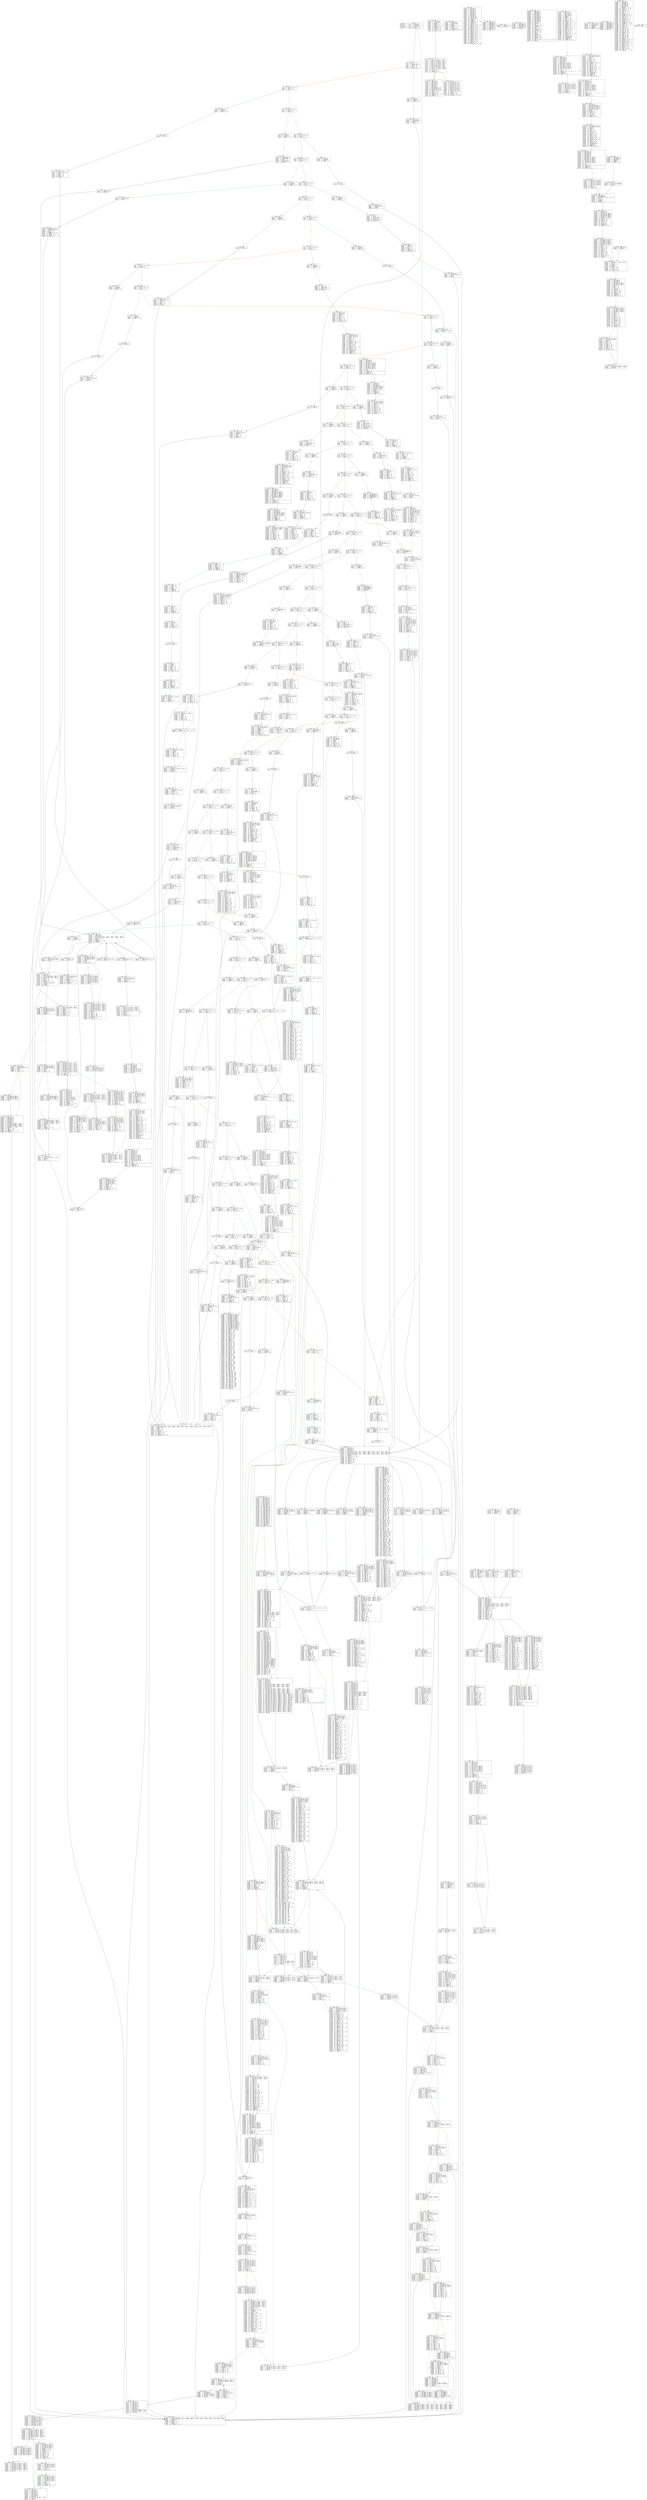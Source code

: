 
digraph G {
graph [fontname = "consolas"];
node  [fontname = "consolas"];
edge  [fontname = "consolas"];
ff [label="{_dispatch\lHash: 0x0\lStart: 0x0\lArguments: []\lStorage: []\l}", shape="record"];
block_0 [label="----- BLOCK ~0 -----\l0x0: .0 = uPHI~0-MEM\l0x4: .3 = MSTORE(.0, .2, .1)\l0x7: .5 = CALLDATASIZE\l0x8: .6 = LT(.5, .4)\l0xc: .8 = JUMPI(.7, .6)\l", shape="record"];
block_d [label="----- BLOCK ~d -----\l0x16: .3 = EXP(.2, .1)\l0x19: .5 = CALLDATALOAD(.4)\l0x1a: .6 = DIV(.5, .3)\l0x1b: .7 = AND(.6, .0)\l0x22: .9 = EQ(.7, .8)\l0x26: .11 = JUMPI(.10, .9)\l", shape="record"];
block_27 [label="----- BLOCK ~27 -----\l0x27: .0 = PHI~27[-1](~d.7)\l0x2d: .2 = EQ(.1, .0)\l0x31: .4 = JUMPI(.3, .2)\l", shape="record"];
block_32 [label="----- BLOCK ~32 -----\l0x32: .0 = PHI~32[-1](~27.0)\l0x38: .2 = EQ(.1, .0)\l0x3c: .4 = JUMPI(.3, .2)\l", shape="record"];
block_3d [label="----- BLOCK ~3d -----\l0x3d: .0 = PHI~3d[-1](~32.0)\l0x43: .2 = EQ(.1, .0)\l0x47: .4 = JUMPI(.3, .2)\l", shape="record"];
block_48 [label="----- BLOCK ~48 -----\l0x48: .0 = PHI~48[-1](~3d.0)\l0x4e: .2 = EQ(.1, .0)\l0x52: .4 = JUMPI(.3, .2)\l", shape="record"];
block_53 [label="----- BLOCK ~53 -----\l0x53: .0 = PHI~53[-1](~48.0)\l0x59: .2 = EQ(.1, .0)\l0x5d: .4 = JUMPI(.3, .2)\l", shape="record"];
block_5e [label="----- BLOCK ~5e -----\l0x5e: .0 = PHI~5e[-1](~53.0)\l0x64: .2 = EQ(.1, .0)\l0x68: .4 = JUMPI(.3, .2)\l", shape="record"];
block_69 [label="----- BLOCK ~69 -----\l0x69: .0 = PHI~69[-1](~5e.0)\l0x6f: .2 = EQ(.1, .0)\l0x73: .4 = JUMPI(.3, .2)\l", shape="record"];
block_74 [label="----- BLOCK ~74 -----\l0x74: .0 = PHI~74[-1](~69.0)\l0x7a: .2 = EQ(.1, .0)\l0x7e: .4 = JUMPI(.3, .2)\l", shape="record"];
block_7f [label="----- BLOCK ~7f -----\l0x7f: .0 = PHI~7f[-1](~74.0)\l0x85: .2 = EQ(.1, .0)\l0x89: .4 = JUMPI(.3, .2)\l", shape="record"];
block_8a [label="----- BLOCK ~8a -----\l0x8a: .0 = PHI~8a[-1](~7f.0)\l0x90: .2 = EQ(.1, .0)\l0x94: .4 = JUMPI(.3, .2)\l", shape="record"];
block_95 [label="----- BLOCK ~95 -----\l0x95: .0 = PHI~95[-1](~8a.0)\l0x9b: .2 = EQ(.1, .0)\l0x9f: .4 = JUMPI(.3, .2)\l", shape="record"];
block_a0 [label="----- BLOCK ~a0 -----\l0xa0: .0 = PHI~a0[-1](~95.0)\l0xa6: .2 = EQ(.1, .0)\l0xaa: .4 = JUMPI(.3, .2)\l", shape="record"];
block_ab [label="----- BLOCK ~ab -----\l0xab: .0 = PHI~ab[-1](~a0.0)\l0xb1: .2 = EQ(.1, .0)\l0xb5: .4 = JUMPI(.3, .2)\l", shape="record"];
block_b6 [label="----- BLOCK ~b6 -----\l0xb6: .0 = PHI~b6[-1](~ab.0)\l0xbc: .2 = EQ(.1, .0)\l0xc0: .4 = JUMPI(.3, .2)\l", shape="record"];
block_c1 [label="----- BLOCK ~c1 -----\l0xc1: .0 = PHI~c1[-1](~b6.0)\l0xc7: .2 = EQ(.1, .0)\l0xcb: .4 = JUMPI(.3, .2)\l", shape="record"];
block_cc [label="----- BLOCK ~cc -----\l0xcc: .0 = PHI~cc[-1](~c1.0)\l0xd2: .2 = EQ(.1, .0)\l0xd6: .4 = JUMPI(.3, .2)\l", shape="record"];
block_d7 [label="----- BLOCK ~d7 -----\l0xd7: .0 = PHI~d7[-1](~cc.0)\l0xdd: .2 = EQ(.1, .0)\l0xe1: .4 = JUMPI(.3, .2)\l", shape="record"];
block_e2 [label="----- BLOCK ~e2 -----\l0xe2: .0 = PHI~e2[-1](~d7.0)\l0xe8: .2 = EQ(.1, .0)\l0xec: .4 = JUMPI(.3, .2)\l", shape="record"];
block_ed [label="----- BLOCK ~ed -----\l0xed: .0 = PHI~ed[-1](~e2.0)\l0xf3: .2 = EQ(.1, .0)\l0xf7: .4 = JUMPI(.3, .2)\l", shape="record"];
block_f8 [label="----- BLOCK ~f8 -----\l0xf8: .0 = PHI~f8[-1](~ed.0)\l0xfe: .2 = EQ(.1, .0)\l0x102: .4 = JUMPI(.3, .2)\l", shape="record"];
block_103 [label="----- BLOCK ~103 -----\l0x103: .0 = PHI~103[-1](~f8.0)\l0x109: .2 = EQ(.1, .0)\l0x10d: .4 = JUMPI(.3, .2)\l", shape="record"];
block_10e [label="----- BLOCK ~10e -----\l0x10e: .0 = PHI~10e[-1](~103.0)\l0x114: .2 = EQ(.1, .0)\l0x118: .4 = JUMPI(.3, .2)\l", shape="record"];
block_119 [label="----- BLOCK ~119 -----\l0x119: .0 = PHI~119[-1](~10e.0)\l0x11f: .2 = EQ(.1, .0)\l0x123: .4 = JUMPI(.3, .2)\l", shape="record"];
block_124 [label="----- BLOCK ~124 -----\l0x124: .0 = PHI~124[-1](~119.0)\l0x12a: .2 = EQ(.1, .0)\l0x12e: .4 = JUMPI(.3, .2)\l", shape="record"];
block_12f [label="----- BLOCK ~12f -----\l0x12f: .0 = PHI~12f[-1](~124.0)\l0x135: .2 = EQ(.1, .0)\l0x139: .4 = JUMPI(.3, .2)\l", shape="record"];
block_13a [label="----- BLOCK ~13a -----\l0x13a: .0 = PHI~13a[-1](~12f.0)\l0x140: .2 = EQ(.1, .0)\l0x144: .4 = JUMPI(.3, .2)\l", shape="record"];
block_145 [label="----- BLOCK ~145 -----\l0x145: .0 = PHI~145[-1](~13a.0)\l0x14b: .2 = EQ(.1, .0)\l0x14f: .4 = JUMPI(.3, .2)\l", shape="record"];
block_150 [label="----- BLOCK ~150 -----\l0x150: .0 = PHI~150[-1](~145.0)\l0x156: .2 = EQ(.1, .0)\l0x15a: .4 = JUMPI(.3, .2)\l", shape="record"];
block_15b [label="----- BLOCK ~15b -----\l0x15b: .0 = PHI~15b[-1](~150.0)\l0x161: .2 = EQ(.1, .0)\l0x165: .4 = JUMPI(.3, .2)\l", shape="record"];
block_166 [label="----- BLOCK ~166 -----\l0x166: .0 = PHI~166[-1](~15b.0)\l0x16c: .2 = EQ(.1, .0)\l0x170: .4 = JUMPI(.3, .2)\l", shape="record"];
block_171 [label="----- BLOCK ~171 -----\l0x171: .0 = PHI~171[-1](~166.0)\l0x177: .2 = EQ(.1, .0)\l0x17b: .4 = JUMPI(.3, .2)\l", shape="record"];
block_17c [label="----- BLOCK ~17c -----\l0x17c: .0 = PHI~17c[-1](~171.0)\l0x182: .2 = EQ(.1, .0)\l0x186: .4 = JUMPI(.3, .2)\l", shape="record"];
block_187 [label="----- BLOCK ~187 -----\l0x187: .0 = PHI~187[-1](~17c.0)\l0x18d: .2 = EQ(.1, .0)\l0x191: .4 = JUMPI(.3, .2)\l", shape="record"];
block_192 [label="----- BLOCK ~192 -----\l0x192: .0 = PHI~192[-1](~187.0)\l0x198: .2 = EQ(.1, .0)\l0x19c: .4 = JUMPI(.3, .2)\l", shape="record"];
block_19d [label="----- BLOCK ~19d -----\l0x19d: .0 = PHI~19d[-1](~192.0)\l0x1a3: .2 = EQ(.1, .0)\l0x1a7: .4 = JUMPI(.3, .2)\l", shape="record"];
block_1a8 [label="----- BLOCK ~1a8 -----\l0x1a8: .0 = PHI~1a8[-1](~19d.0)\l0x1ae: .2 = EQ(.1, .0)\l0x1b2: .4 = JUMPI(.3, .2)\l", shape="record"];
block_1b3 [label="----- BLOCK ~1b3 -----\l0x1b3: .0 = PHI~1b3[-1](~1a8.0)\l0x1b9: .2 = EQ(.1, .0)\l0x1bd: .4 = JUMPI(.3, .2)\l", shape="record"];
block_1be [label="----- BLOCK ~1be -----\l0x1be: .0 = PHI~1be[-1](~1b3.0)\l0x1c4: .2 = EQ(.1, .0)\l0x1c8: .4 = JUMPI(.3, .2)\l", shape="record"];
block_1c9 [label="----- BLOCK ~1c9 -----\l0x1c9: .0 = PHI~1c9[-1](~1be.0)\l0x1cf: .2 = EQ(.1, .0)\l0x1d3: .4 = JUMPI(.3, .2)\l", shape="record"];
block_1d4 [label="----- BLOCK ~1d4 -----\l0x1d4: .0 = PHI~1d4[-1](~1c9.0)\l0x1da: .2 = EQ(.1, .0)\l0x1de: .4 = JUMPI(.3, .2)\l", shape="record"];
block_1df [label="----- BLOCK ~1df -----\l0x1df: .0 = PHI~1df[-1](~1d4.0)\l0x1e5: .2 = EQ(.1, .0)\l0x1e9: .4 = JUMPI(.3, .2)\l", shape="record"];
block_1ea [label="----- BLOCK ~1ea -----\l0x1ea: .0 = PHI~1ea[-1](~1df.0)\l0x1f0: .2 = EQ(.1, .0)\l0x1f4: .4 = JUMPI(.3, .2)\l", shape="record"];
block_1f5 [label="----- BLOCK ~1f5 -----\l0x1f5: .0 = PHI~1f5[-1](~1ea.0)\l0x1fb: .2 = EQ(.1, .0)\l0x1ff: .4 = JUMPI(.3, .2)\l", shape="record"];
block_200 [label="----- BLOCK ~200 -----\l0x200: .0 = PHI~200[-1](~1f5.0)\l0x206: .2 = EQ(.1, .0)\l0x20a: .4 = JUMPI(.3, .2)\l", shape="record"];
block_20b [label="----- BLOCK ~20b -----\l0x20b: .0 = PHI~20b[-1](~200.0)\l0x211: .2 = EQ(.1, .0)\l0x215: .4 = JUMPI(.3, .2)\l", shape="record"];
block_216 [label="----- BLOCK ~216 -----\l0x216: .0 = PHI~216[-1](~20b.0)\l0x21c: .2 = EQ(.1, .0)\l0x220: .4 = JUMPI(.3, .2)\l", shape="record"];
block_221 [label="----- BLOCK ~221 -----\l0x221: .0 = PHI~221[-1](~216.0)\l0x227: .2 = EQ(.1, .0)\l0x22b: .4 = JUMPI(.3, .2)\l", shape="record"];
block_22c [label="----- BLOCK ~22c -----\l0x22c: .0 = PHI~22c[-1](~221.0)\l0x232: .2 = EQ(.1, .0)\l0x236: .4 = JUMPI(.3, .2)\l", shape="record"];
block_237 [label="----- BLOCK ~237 -----\l0x237: .0 = PHI~237[-1](~22c.0)\l0x23d: .2 = EQ(.1, .0)\l0x241: .4 = JUMPI(.3, .2)\l", shape="record"];
block_242 [label="----- BLOCK ~242 -----\l0x242: .0 = PHI~242[-1](~237.0)\l0x248: .2 = EQ(.1, .0)\l0x24c: .4 = JUMPI(.3, .2)\l", shape="record"];
block_24d [label="----- BLOCK ~24d -----\l0x24d: .0 = PHI~24d[-1](~242.0)\l0x253: .2 = EQ(.1, .0)\l0x257: .4 = JUMPI(.3, .2)\l", shape="record"];
block_258 [label="----- BLOCK ~258 -----\l0x258: .0 = PHI~258[-1](~24d.0)\l0x25e: .2 = EQ(.1, .0)\l0x262: .4 = JUMPI(.3, .2)\l", shape="record"];
block_263 [label="----- BLOCK ~263 -----\l0x263: .0 = PHI~263[-1](~258.0)\l0x269: .2 = EQ(.1, .0)\l0x26d: .4 = JUMPI(.3, .2)\l", shape="record"];
block_26e [label="----- BLOCK ~26e -----\l0x26e: .0 = PHI~26e[-1](~263.0)\l0x274: .2 = EQ(.1, .0)\l0x278: .4 = JUMPI(.3, .2)\l", shape="record"];
block_279 [label="----- BLOCK ~279 -----\l0x279: .0 = PHI~279[-1](~26e.0)\l0x27f: .2 = EQ(.1, .0)\l0x283: .4 = JUMPI(.3, .2)\l", shape="record"];
block_284 [label="----- BLOCK ~284 -----\l0x284: .0 = PHI~284[-1](~279.0)\l0x28a: .2 = EQ(.1, .0)\l0x28e: .4 = JUMPI(.3, .2)\l", shape="record"];
block_28f [label="----- BLOCK ~28f -----\l0x28f: .0 = PHI~28f[-1](~284.0)\l0x295: .2 = EQ(.1, .0)\l0x299: .4 = JUMPI(.3, .2)\l", shape="record"];
block_29a [label="----- BLOCK ~29a -----\l0x29a: .0 = PHI~29a[-1](~28f.0)\l0x2a0: .2 = EQ(.1, .0)\l0x2a4: .4 = JUMPI(.3, .2)\l", shape="record"];
block_2a5 [label="----- BLOCK ~2a5 -----\l0x2a8: .1 = SLOAD(.0)\l0x2a9: .2 = CALLER\l0x2b0: .6 = EXP(.5, .4)\l0x2b1: .7 = SUB(.6, .3)\l0x2b4: .8 = AND(.7, .2)\l0x2b6: .9 = AND(.1, .7)\l0x2b7: .10 = EQ(.9, .8)\l0x2bc: .12 = JUMPI(.11, .10)\l", shape="record"];
block_2bd [label="----- BLOCK ~2bd -----\l0x2bd: .0 = PHI~2bd[-1](~2a5.10)\l0x2c0: .2 = SLOAD(.1)\l0x2c1: .3 = CALLER\l0x2c8: .7 = EXP(.6, .5)\l0x2c9: .8 = SUB(.7, .4)\l0x2cc: .9 = AND(.8, .3)\l0x2ce: .10 = AND(.2, .8)\l0x2cf: .11 = EQ(.10, .9)\l", shape="record"];
block_2d0 [label="----- BLOCK ~2d0 -----\l0x2d0: .0 = PHI~2d0[-1](~2bd.11, ~2a5.10)\l0x2d1: .1 = ISZERO(.0)\l0x2d2: .2 = ISZERO(.1)\l0x2d6: .4 = JUMPI(.3, .2)\l", shape="record"];
block_2db [label="----- BLOCK ~2db -----\l0x2dc: .0 = STOP\l", shape="record"];
block_2dd [label="----- BLOCK ~2dd -----\l0x2de: .0 = CALLVALUE\l0x2df: .1 = ISZERO(.0)\l0x2e3: .3 = JUMPI(.2, .1)\l", shape="record"];
block_2e8 [label="----- BLOCK ~2e8 -----\l0x2e8: .0 = uPHI~2e8-MEM\l0x30f: .4 = CALLDATALOAD(.3)\l0x310: .5 = AND(.4, .2)\l0x314: .7 = JUMP(.6)\l", shape="record"];
block_315 [label="----- BLOCK ~315 -----\l0x315: .0 = PHI~315[-1](~15c8.9)\l0x315: .1 = PHI~315-MEM(~15c8.0)\l0x318: .3 = MLOAD(.1, .2)\l0x31a: .4 = ISZERO(.0)\l0x31b: .5 = ISZERO(.4)\l0x31d: .6 = MSTORE(.1, .3, .5)\l0x320: .8 = ADD(.7, .3)\l0x323: .10 = MLOAD(.6, .9)\l0x326: .11 = SUB(.8, .10)\l0x328: .12 = RETURN(.6, .10, .11)\l", shape="record"];
block_329 [label="----- BLOCK ~329 -----\l0x32a: .0 = CALLVALUE\l0x32b: .1 = ISZERO(.0)\l0x32f: .3 = JUMPI(.2, .1)\l", shape="record"];
block_334 [label="----- BLOCK ~334 -----\l0x33b: .2 = JUMP(.1)\l", shape="record"];
block_33c [label="----- BLOCK ~33c -----\l0x33c: .0 = PHI~33c[-1](~231c.9, ~f4e.9, ~1e30.9, ~2053.9, ~1673.9, ~e2a.9, ~1347.16, ~1e45.9, ~c77.9, ~12ac.16, ~1d72.16)\l0x33c: .1 = PHI~33c-MEM(~231c.0, ~f4e.0, ~1e30.0, ~2053.0, ~1673.0, ~e2a.0, ~1347.7, ~1e45.0, ~c77.0, ~12ac.7, ~1d72.7)\l0x33f: .3 = MLOAD(.1, .2)\l0x346: .7 = EXP(.6, .5)\l0x347: .8 = SUB(.7, .4)\l0x34a: .9 = AND(.0, .8)\l0x34c: .10 = MSTORE(.1, .3, .9)\l0x34f: .12 = ADD(.11, .3)\l0x352: .14 = MLOAD(.10, .13)\l0x355: .15 = SUB(.12, .14)\l0x357: .16 = RETURN(.10, .14, .15)\l", shape="record"];
block_358 [label="----- BLOCK ~358 -----\l0x359: .0 = CALLVALUE\l0x35a: .1 = ISZERO(.0)\l0x35e: .3 = JUMPI(.2, .1)\l", shape="record"];
block_363 [label="----- BLOCK ~363 -----\l0x36a: .2 = CALLDATALOAD(.1)\l0x36f: .4 = CALLDATALOAD(.3)\l0x372: .5 = ADD(.4, .3)\l0x374: .6 = ADD(.1, .4)\l0x375: .7 = CALLDATALOAD(.6)\l0x379: .9 = JUMP(.8)\l", shape="record"];
block_37a [label="----- BLOCK ~37a -----\l0x37a: .0 = PHI~37a[-1](~1d0e.3, ~d69.3)\l0x37a: .1 = PHI~37a-MEM(~1d0e.12, ~d69.12)\l0x37d: .3 = MLOAD(.1, .2)\l0x382: .5 = MSTORE(.1, .3, .4)\l0x386: .6 = ADD(.3, .4)\l0x38a: .7 = MLOAD(.5, .0)\l0x38c: .8 = MSTORE(.5, .6, .7)\l0x38f: .10 = ADD(.9, .6)\l0x393: .11 = MLOAD(.8, .0)\l0x397: .13 = ADD(.12, .0)\l", shape="record"];
block_39e [label="----- BLOCK ~39e -----\l0x39e: .0 = PHI~39e[-9](~3a7.0, ~37a.3)\l0x39e: .1 = PHI~39e[-8](~3a7.1, ~37a.3)\l0x39e: .2 = PHI~39e[-10](~3a7.2, ~37a.0)\l0x39e: .3 = PHI~39e[-7](~3a7.3, ~37a.10)\l0x39e: .4 = PHI~39e[-5](~3a7.4, ~37a.11)\l0x39e: .5 = PHI~39e[-6](~3a7.5, ~37a.13)\l0x39e: .6 = PHI~39e[-3](~3a7.7, ~37a.10)\l0x39e: .7 = PHI~39e-MEM(~3a7.14, ~37a.8)\l0x39e: .8 = PHI~39e[-2](~3a7.9, ~37a.13)\l0x39e: .9 = PHI~39e[-1](~3a7.16, ~37a.14)\l0x39e: .10 = PHI~39e[-4](~3a7.6, ~37a.11)\l0x3a1: .11 = LT(.9, .10)\l0x3a2: .12 = ISZERO(.11)\l0x3a6: .14 = JUMPI(.13, .12)\l", shape="record"];
block_3a7 [label="----- BLOCK ~3a7 -----\l0x3a7: .0 = uPHI~3a7[-9]\l0x3a7: .1 = uPHI~3a7[-8]\l0x3a7: .2 = uPHI~3a7[-10]\l0x3a7: .3 = uPHI~3a7[-7]\l0x3a7: .4 = uPHI~3a7[-5]\l0x3a7: .5 = uPHI~3a7[-6]\l0x3a7: .6 = uPHI~3a7[-4]\l0x3a7: .7 = PHI~3a7[-3](~39e.6)\l0x3a7: .8 = PHI~3a7-MEM(~39e.7)\l0x3a7: .9 = PHI~3a7[-2](~39e.8)\l0x3a7: .10 = PHI~3a7[-1](~39e.9)\l0x3a9: .11 = ADD(.9, .10)\l0x3aa: .12 = MLOAD(.8, .11)\l0x3ad: .13 = ADD(.10, .7)\l0x3ae: .14 = MSTORE(.8, .13, .12)\l0x3b1: .16 = ADD(.15, .10)\l0x3b5: .18 = JUMP(.17)\l", shape="record"];
block_3b6 [label="----- BLOCK ~3b6 -----\l0x3b6: .0 = PHI~3b6[-9](~39e.0)\l0x3b6: .1 = PHI~3b6[-8](~39e.1)\l0x3b6: .2 = PHI~3b6[-10](~39e.2)\l0x3b6: .3 = PHI~3b6-MEM(~39e.7)\l0x3b6: .4 = PHI~3b6[-7](~39e.3)\l0x3b6: .5 = PHI~3b6[-5](~39e.4)\l0x3b6: .6 = PHI~3b6[-6](~39e.5)\l0x3b6: .7 = PHI~3b6[-4](~39e.10)\l0x3b6: .8 = PHI~3b6[-3](~39e.6)\l0x3b6: .9 = PHI~3b6[-2](~39e.8)\l0x3b6: .10 = PHI~3b6[-1](~39e.9)\l0x3bf: .11 = ADD(.5, .4)\l0x3c3: .13 = AND(.12, .5)\l0x3c5: .14 = ISZERO(.13)\l0x3c9: .16 = JUMPI(.15, .14)\l", shape="record"];
block_3ca [label="----- BLOCK ~3ca -----\l0x3ca: .0 = PHI~3ca[-4](~3b6.0)\l0x3ca: .1 = PHI~3ca[-3](~3b6.1)\l0x3ca: .2 = PHI~3ca[-5](~3b6.2)\l0x3ca: .3 = PHI~3ca-MEM(~3b6.3)\l0x3ca: .4 = PHI~3ca[-2](~3b6.11)\l0x3ca: .5 = PHI~3ca[-1](~3b6.13)\l0x3cc: .6 = SUB(.4, .5)\l0x3ce: .7 = MLOAD(.3, .6)\l0x3d4: .10 = SUB(.9, .5)\l0x3d8: .12 = EXP(.11, .10)\l0x3d9: .13 = SUB(.12, .8)\l0x3da: .14 = NOT(.13)\l0x3db: .15 = AND(.14, .7)\l0x3dd: .16 = MSTORE(.3, .6, .15)\l0x3e0: .18 = ADD(.17, .6)\l", shape="record"];
block_3e3 [label="----- BLOCK ~3e3 -----\l0x3e3: .0 = PHI~3e3-MEM(~3b6.3, ~3ca.16)\l0x3e3: .1 = PHI~3e3[-4](~3b6.0, ~3ca.0)\l0x3e3: .2 = PHI~3e3[-3](~3b6.1, ~3ca.1)\l0x3e3: .3 = PHI~3e3[-2](~3b6.11, ~3ca.18)\l0x3e3: .4 = PHI~3e3[-5](~3b6.2, ~3ca.2)\l0x3e3: .5 = PHI~3e3[-1](~3b6.13, ~3ca.5)\l0x3eb: .7 = MLOAD(.0, .6)\l0x3ee: .8 = SUB(.3, .7)\l0x3f0: .9 = RETURN(.0, .7, .8)\l", shape="record"];
block_3f1 [label="----- BLOCK ~3f1 -----\l0x3f2: .0 = CALLVALUE\l0x3f3: .1 = ISZERO(.0)\l0x3f7: .3 = JUMPI(.2, .1)\l", shape="record"];
block_3fc [label="----- BLOCK ~3fc -----\l0x403: .2 = JUMP(.1)\l", shape="record"];
block_404 [label="----- BLOCK ~404 -----\l0x404: .0 = PHI~404[-1](~d63.3, ~efc.3, ~166d.2, ~2010.2, ~172f.18, ~1e3f.3, ~2316.3, ~e39.2, ~f47.2, ~ef9.9, ~17d8.3)\l0x404: .1 = PHI~404-MEM(~d63.0, ~efc.0, ~166d.0, ~2010.0, ~172f.15, ~1e3f.0, ~2316.0, ~e39.0, ~f47.0, ~ef9.8, ~17d8.0)\l0x407: .3 = MLOAD(.1, .2)\l0x40a: .4 = MSTORE(.1, .3, .0)\l0x40d: .6 = ADD(.5, .3)\l0x410: .8 = MLOAD(.4, .7)\l0x413: .9 = SUB(.6, .8)\l0x415: .10 = RETURN(.4, .8, .9)\l", shape="record"];
block_416 [label="----- BLOCK ~416 -----\l0x417: .0 = CALLVALUE\l0x418: .1 = ISZERO(.0)\l0x41c: .3 = JUMPI(.2, .1)\l", shape="record"];
block_421 [label="----- BLOCK ~421 -----\l0x421: .0 = uPHI~421-MEM\l0x428: .3 = JUMP(.2)\l", shape="record"];
block_429 [label="----- BLOCK ~429 -----\l0x42a: .0 = CALLVALUE\l0x42b: .1 = ISZERO(.0)\l0x42f: .3 = JUMPI(.2, .1)\l", shape="record"];
block_434 [label="----- BLOCK ~434 -----\l0x43e: .4 = EXP(.3, .2)\l0x43f: .5 = SUB(.4, .1)\l0x442: .7 = CALLDATALOAD(.6)\l0x443: .8 = AND(.7, .5)\l0x446: .10 = CALLDATALOAD(.9)\l0x44a: .12 = JUMP(.11)\l", shape="record"];
block_44b [label="----- BLOCK ~44b -----\l0x44c: .0 = CALLVALUE\l0x44d: .1 = ISZERO(.0)\l0x451: .3 = JUMPI(.2, .1)\l", shape="record"];
block_456 [label="----- BLOCK ~456 -----\l0x45d: .2 = JUMP(.1)\l", shape="record"];
block_45e [label="----- BLOCK ~45e -----\l0x45f: .0 = CALLVALUE\l0x460: .1 = ISZERO(.0)\l0x464: .3 = JUMPI(.2, .1)\l", shape="record"];
block_469 [label="----- BLOCK ~469 -----\l0x470: .2 = JUMP(.1)\l", shape="record"];
block_471 [label="----- BLOCK ~471 -----\l0x472: .0 = CALLVALUE\l0x473: .1 = ISZERO(.0)\l0x477: .3 = JUMPI(.2, .1)\l", shape="record"];
block_47c [label="----- BLOCK ~47c -----\l0x486: .4 = EXP(.3, .2)\l0x487: .5 = SUB(.4, .1)\l0x48a: .7 = CALLDATALOAD(.6)\l0x48b: .8 = AND(.7, .5)\l0x48f: .10 = JUMP(.9)\l", shape="record"];
block_490 [label="----- BLOCK ~490 -----\l0x491: .0 = CALLVALUE\l0x492: .1 = ISZERO(.0)\l0x496: .3 = JUMPI(.2, .1)\l", shape="record"];
block_49b [label="----- BLOCK ~49b -----\l0x4a2: .2 = JUMP(.1)\l", shape="record"];
block_4a3 [label="----- BLOCK ~4a3 -----\l0x4a4: .0 = CALLVALUE\l0x4a5: .1 = ISZERO(.0)\l0x4a9: .3 = JUMPI(.2, .1)\l", shape="record"];
block_4ae [label="----- BLOCK ~4ae -----\l0x4b5: .2 = JUMP(.1)\l", shape="record"];
block_4b6 [label="----- BLOCK ~4b6 -----\l0x4b7: .0 = CALLVALUE\l0x4b8: .1 = ISZERO(.0)\l0x4bc: .3 = JUMPI(.2, .1)\l", shape="record"];
block_4c1 [label="----- BLOCK ~4c1 -----\l0x4c7: .2 = CALLDATALOAD(.1)\l0x4cb: .4 = JUMP(.3)\l", shape="record"];
block_4cc [label="----- BLOCK ~4cc -----\l0x4cd: .0 = CALLVALUE\l0x4ce: .1 = ISZERO(.0)\l0x4d2: .3 = JUMPI(.2, .1)\l", shape="record"];
block_4d7 [label="----- BLOCK ~4d7 -----\l0x4de: .2 = JUMP(.1)\l", shape="record"];
block_4df [label="----- BLOCK ~4df -----\l0x4e0: .0 = CALLVALUE\l0x4e1: .1 = ISZERO(.0)\l0x4e5: .3 = JUMPI(.2, .1)\l", shape="record"];
block_4ea [label="----- BLOCK ~4ea -----\l0x4f1: .2 = JUMP(.1)\l", shape="record"];
block_4f2 [label="----- BLOCK ~4f2 -----\l0x4f3: .0 = CALLVALUE\l0x4f4: .1 = ISZERO(.0)\l0x4f8: .3 = JUMPI(.2, .1)\l", shape="record"];
block_4fd [label="----- BLOCK ~4fd -----\l0x507: .4 = EXP(.3, .2)\l0x508: .5 = SUB(.4, .1)\l0x50b: .7 = CALLDATALOAD(.6)\l0x50d: .8 = AND(.5, .7)\l0x511: .10 = CALLDATALOAD(.9)\l0x512: .11 = AND(.10, .5)\l0x515: .13 = CALLDATALOAD(.12)\l0x519: .15 = JUMP(.14)\l", shape="record"];
block_51a [label="----- BLOCK ~51a -----\l0x51b: .0 = CALLVALUE\l0x51c: .1 = ISZERO(.0)\l0x520: .3 = JUMPI(.2, .1)\l", shape="record"];
block_525 [label="----- BLOCK ~525 -----\l0x52f: .4 = EXP(.3, .2)\l0x530: .5 = SUB(.4, .1)\l0x533: .7 = CALLDATALOAD(.6)\l0x534: .8 = AND(.7, .5)\l0x538: .10 = JUMP(.9)\l", shape="record"];
block_539 [label="----- BLOCK ~539 -----\l0x53a: .0 = CALLVALUE\l0x53b: .1 = ISZERO(.0)\l0x53f: .3 = JUMPI(.2, .1)\l", shape="record"];
block_544 [label="----- BLOCK ~544 -----\l0x54e: .4 = EXP(.3, .2)\l0x54f: .5 = SUB(.4, .1)\l0x552: .7 = CALLDATALOAD(.6)\l0x553: .8 = AND(.7, .5)\l0x557: .10 = JUMP(.9)\l", shape="record"];
block_558 [label="----- BLOCK ~558 -----\l0x559: .0 = CALLVALUE\l0x55a: .1 = ISZERO(.0)\l0x55e: .3 = JUMPI(.2, .1)\l", shape="record"];
block_563 [label="----- BLOCK ~563 -----\l0x56d: .4 = EXP(.3, .2)\l0x56e: .5 = SUB(.4, .1)\l0x571: .7 = CALLDATALOAD(.6)\l0x572: .8 = AND(.7, .5)\l0x576: .10 = JUMP(.9)\l", shape="record"];
block_577 [label="----- BLOCK ~577 -----\l0x578: .0 = CALLVALUE\l0x579: .1 = ISZERO(.0)\l0x57d: .3 = JUMPI(.2, .1)\l", shape="record"];
block_582 [label="----- BLOCK ~582 -----\l0x588: .2 = CALLDATALOAD(.1)\l0x58b: .4 = CALLDATALOAD(.3)\l0x58e: .6 = CALLDATALOAD(.5)\l0x591: .8 = CALLDATALOAD(.7)\l0x595: .10 = JUMP(.9)\l", shape="record"];
block_596 [label="----- BLOCK ~596 -----\l0x597: .0 = CALLVALUE\l0x598: .1 = ISZERO(.0)\l0x59c: .3 = JUMPI(.2, .1)\l", shape="record"];
block_5a1 [label="----- BLOCK ~5a1 -----\l0x5a8: .2 = JUMP(.1)\l", shape="record"];
block_5a9 [label="----- BLOCK ~5a9 -----\l0x5aa: .0 = CALLVALUE\l0x5ab: .1 = ISZERO(.0)\l0x5af: .3 = JUMPI(.2, .1)\l", shape="record"];
block_5b4 [label="----- BLOCK ~5b4 -----\l0x5b4: .0 = uPHI~5b4-MEM\l0x5ba: .3 = CALLDATALOAD(.2)\l0x5be: .5 = JUMP(.4)\l", shape="record"];
block_5bf [label="----- BLOCK ~5bf -----\l0x5c0: .0 = CALLVALUE\l0x5c1: .1 = ISZERO(.0)\l0x5c5: .3 = JUMPI(.2, .1)\l", shape="record"];
block_5ca [label="----- BLOCK ~5ca -----\l0x5d0: .2 = CALLDATALOAD(.1)\l0x5d3: .4 = CALLDATALOAD(.3)\l0x5d7: .6 = JUMP(.5)\l", shape="record"];
block_5d8 [label="----- BLOCK ~5d8 -----\l0x5d9: .0 = CALLVALUE\l0x5da: .1 = ISZERO(.0)\l0x5de: .3 = JUMPI(.2, .1)\l", shape="record"];
block_5e3 [label="----- BLOCK ~5e3 -----\l0x5e3: .0 = uPHI~5e3-MEM\l0x5e9: .3 = CALLDATALOAD(.2)\l0x5ed: .5 = JUMP(.4)\l", shape="record"];
block_5ee [label="----- BLOCK ~5ee -----\l0x5ef: .0 = CALLVALUE\l0x5f0: .1 = ISZERO(.0)\l0x5f4: .3 = JUMPI(.2, .1)\l", shape="record"];
block_5f9 [label="----- BLOCK ~5f9 -----\l0x5ff: .2 = CALLDATALOAD(.1)\l0x602: .4 = CALLDATALOAD(.3)\l0x605: .6 = CALLDATALOAD(.5)\l0x608: .8 = CALLDATALOAD(.7)\l0x60c: .10 = JUMP(.9)\l", shape="record"];
block_60d [label="----- BLOCK ~60d -----\l0x60e: .0 = CALLVALUE\l0x60f: .1 = ISZERO(.0)\l0x613: .3 = JUMPI(.2, .1)\l", shape="record"];
block_618 [label="----- BLOCK ~618 -----\l0x61e: .2 = CALLDATALOAD(.1)\l0x622: .4 = JUMP(.3)\l", shape="record"];
block_623 [label="----- BLOCK ~623 -----\l0x624: .0 = CALLVALUE\l0x625: .1 = ISZERO(.0)\l0x629: .3 = JUMPI(.2, .1)\l", shape="record"];
block_62e [label="----- BLOCK ~62e -----\l0x638: .4 = EXP(.3, .2)\l0x639: .5 = SUB(.4, .1)\l0x63c: .7 = CALLDATALOAD(.6)\l0x63d: .8 = AND(.7, .5)\l0x640: .10 = CALLDATALOAD(.9)\l0x644: .12 = JUMP(.11)\l", shape="record"];
block_645 [label="----- BLOCK ~645 -----\l0x646: .0 = CALLVALUE\l0x647: .1 = ISZERO(.0)\l0x64b: .3 = JUMPI(.2, .1)\l", shape="record"];
block_650 [label="----- BLOCK ~650 -----\l0x65a: .4 = EXP(.3, .2)\l0x65b: .5 = SUB(.4, .1)\l0x65e: .7 = CALLDATALOAD(.6)\l0x65f: .8 = AND(.7, .5)\l0x663: .10 = JUMP(.9)\l", shape="record"];
block_664 [label="----- BLOCK ~664 -----\l0x665: .0 = CALLVALUE\l0x666: .1 = ISZERO(.0)\l0x66a: .3 = JUMPI(.2, .1)\l", shape="record"];
block_66f [label="----- BLOCK ~66f -----\l0x675: .2 = CALLDATALOAD(.1)\l0x67c: .6 = EXP(.5, .4)\l0x67d: .7 = SUB(.6, .3)\l0x680: .9 = CALLDATALOAD(.8)\l0x681: .10 = AND(.9, .7)\l0x685: .12 = JUMP(.11)\l", shape="record"];
block_686 [label="----- BLOCK ~686 -----\l0x687: .0 = CALLVALUE\l0x688: .1 = ISZERO(.0)\l0x68c: .3 = JUMPI(.2, .1)\l", shape="record"];
block_691 [label="----- BLOCK ~691 -----\l0x697: .2 = CALLDATALOAD(.1)\l0x69b: .4 = JUMP(.3)\l", shape="record"];
block_69c [label="----- BLOCK ~69c -----\l0x69d: .0 = CALLVALUE\l0x69e: .1 = ISZERO(.0)\l0x6a2: .3 = JUMPI(.2, .1)\l", shape="record"];
block_6a7 [label="----- BLOCK ~6a7 -----\l0x6ae: .2 = JUMP(.1)\l", shape="record"];
block_6af [label="----- BLOCK ~6af -----\l0x6b0: .0 = CALLVALUE\l0x6b1: .1 = ISZERO(.0)\l0x6b5: .3 = JUMPI(.2, .1)\l", shape="record"];
block_6ba [label="----- BLOCK ~6ba -----\l0x6c1: .2 = JUMP(.1)\l", shape="record"];
block_6c2 [label="----- BLOCK ~6c2 -----\l0x6c3: .0 = CALLVALUE\l0x6c4: .1 = ISZERO(.0)\l0x6c8: .3 = JUMPI(.2, .1)\l", shape="record"];
block_6cd [label="----- BLOCK ~6cd -----\l0x6cd: .0 = uPHI~6cd-MEM\l0x6d3: .3 = CALLDATALOAD(.2)\l0x6d7: .5 = JUMP(.4)\l", shape="record"];
block_6d8 [label="----- BLOCK ~6d8 -----\l0x6d9: .0 = CALLVALUE\l0x6da: .1 = ISZERO(.0)\l0x6de: .3 = JUMPI(.2, .1)\l", shape="record"];
block_6e3 [label="----- BLOCK ~6e3 -----\l0x6ea: .2 = JUMP(.1)\l", shape="record"];
block_6eb [label="----- BLOCK ~6eb -----\l0x6ec: .0 = CALLVALUE\l0x6ed: .1 = ISZERO(.0)\l0x6f1: .3 = JUMPI(.2, .1)\l", shape="record"];
block_6f6 [label="----- BLOCK ~6f6 -----\l0x6fd: .2 = JUMP(.1)\l", shape="record"];
block_6fe [label="----- BLOCK ~6fe -----\l0x6ff: .0 = CALLVALUE\l0x700: .1 = ISZERO(.0)\l0x704: .3 = JUMPI(.2, .1)\l", shape="record"];
block_709 [label="----- BLOCK ~709 -----\l0x713: .4 = EXP(.3, .2)\l0x714: .5 = SUB(.4, .1)\l0x717: .7 = CALLDATALOAD(.6)\l0x718: .8 = AND(.7, .5)\l0x71c: .10 = JUMP(.9)\l", shape="record"];
block_71d [label="----- BLOCK ~71d -----\l0x71e: .0 = CALLVALUE\l0x71f: .1 = ISZERO(.0)\l0x723: .3 = JUMPI(.2, .1)\l", shape="record"];
block_728 [label="----- BLOCK ~728 -----\l0x728: .0 = uPHI~728-MEM\l0x732: .5 = EXP(.4, .3)\l0x733: .6 = SUB(.5, .2)\l0x736: .8 = CALLDATALOAD(.7)\l0x737: .9 = AND(.8, .6)\l0x73b: .11 = JUMP(.10)\l", shape="record"];
block_73c [label="----- BLOCK ~73c -----\l0x73d: .0 = CALLVALUE\l0x73e: .1 = ISZERO(.0)\l0x742: .3 = JUMPI(.2, .1)\l", shape="record"];
block_747 [label="----- BLOCK ~747 -----\l0x751: .4 = EXP(.3, .2)\l0x752: .5 = SUB(.4, .1)\l0x755: .7 = CALLDATALOAD(.6)\l0x756: .8 = AND(.7, .5)\l0x75a: .10 = JUMP(.9)\l", shape="record"];
block_75b [label="----- BLOCK ~75b -----\l0x75c: .0 = CALLVALUE\l0x75d: .1 = ISZERO(.0)\l0x761: .3 = JUMPI(.2, .1)\l", shape="record"];
block_766 [label="----- BLOCK ~766 -----\l0x76d: .2 = JUMP(.1)\l", shape="record"];
block_76e [label="----- BLOCK ~76e -----\l0x76f: .0 = CALLVALUE\l0x770: .1 = ISZERO(.0)\l0x774: .3 = JUMPI(.2, .1)\l", shape="record"];
block_779 [label="----- BLOCK ~779 -----\l0x780: .2 = JUMP(.1)\l", shape="record"];
block_781 [label="----- BLOCK ~781 -----\l0x782: .0 = CALLVALUE\l0x783: .1 = ISZERO(.0)\l0x787: .3 = JUMPI(.2, .1)\l", shape="record"];
block_78c [label="----- BLOCK ~78c -----\l0x796: .4 = EXP(.3, .2)\l0x797: .5 = SUB(.4, .1)\l0x79a: .7 = CALLDATALOAD(.6)\l0x79b: .8 = AND(.7, .5)\l0x79f: .10 = JUMP(.9)\l", shape="record"];
block_7a0 [label="----- BLOCK ~7a0 -----\l0x7a0: .0 = uPHI~7a0[-1]\l0x7a0: .1 = uPHI~7a0-MEM\l0x7a3: .3 = MLOAD(.1, .2)\l0x7a8: .5 = MSTORE(.1, .3, .4)\l0x7ac: .6 = ADD(.3, .4)\l0x7b0: .7 = MLOAD(.5, .0)\l0x7b2: .8 = MSTORE(.5, .6, .7)\l0x7b5: .10 = ADD(.9, .6)\l0x7b9: .11 = MLOAD(.8, .0)\l0x7bd: .13 = ADD(.12, .0)\l0x7c1: .15 = MUL(.14, .11)\l", shape="record"];
block_7c7 [label="----- BLOCK ~7c7 -----\l0x7c7: .0 = PHI~7c7[-9](~7a0.3, ~7d0.0)\l0x7c7: .1 = PHI~7c7[-8](~7a0.3, ~7d0.1)\l0x7c7: .2 = PHI~7c7[-10](~7a0.0, ~7d0.2)\l0x7c7: .3 = PHI~7c7[-7](~7a0.10, ~7d0.3)\l0x7c7: .4 = PHI~7c7[-5](~7a0.15, ~7d0.4)\l0x7c7: .5 = PHI~7c7[-6](~7a0.13, ~7d0.5)\l0x7c7: .6 = PHI~7c7[-3](~7a0.10, ~7d0.7)\l0x7c7: .7 = PHI~7c7-MEM(~7a0.8, ~7d0.14)\l0x7c7: .8 = PHI~7c7[-2](~7a0.13, ~7d0.9)\l0x7c7: .9 = PHI~7c7[-1](~7a0.16, ~7d0.16)\l0x7c7: .10 = PHI~7c7[-4](~7a0.15, ~7d0.6)\l0x7ca: .11 = LT(.9, .10)\l0x7cb: .12 = ISZERO(.11)\l0x7cf: .14 = JUMPI(.13, .12)\l", shape="record"];
block_7d0 [label="----- BLOCK ~7d0 -----\l0x7d0: .0 = uPHI~7d0[-9]\l0x7d0: .1 = uPHI~7d0[-8]\l0x7d0: .2 = uPHI~7d0[-10]\l0x7d0: .3 = uPHI~7d0[-7]\l0x7d0: .4 = uPHI~7d0[-5]\l0x7d0: .5 = uPHI~7d0[-6]\l0x7d0: .6 = uPHI~7d0[-4]\l0x7d0: .7 = PHI~7d0[-3](~7c7.6)\l0x7d0: .8 = PHI~7d0-MEM(~7c7.7)\l0x7d0: .9 = PHI~7d0[-2](~7c7.8)\l0x7d0: .10 = PHI~7d0[-1](~7c7.9)\l0x7d2: .11 = ADD(.9, .10)\l0x7d3: .12 = MLOAD(.8, .11)\l0x7d6: .13 = ADD(.10, .7)\l0x7d7: .14 = MSTORE(.8, .13, .12)\l0x7da: .16 = ADD(.15, .10)\l0x7de: .18 = JUMP(.17)\l", shape="record"];
block_7df [label="----- BLOCK ~7df -----\l0x7df: .0 = PHI~7df-MEM(~7c7.7)\l0x7df: .1 = PHI~7df[-9](~7c7.0)\l0x7df: .2 = PHI~7df[-8](~7c7.1)\l0x7df: .3 = PHI~7df[-10](~7c7.2)\l0x7df: .4 = PHI~7df[-7](~7c7.3)\l0x7df: .5 = PHI~7df[-5](~7c7.4)\l0x7df: .6 = PHI~7df[-6](~7c7.5)\l0x7df: .7 = PHI~7df[-4](~7c7.10)\l0x7df: .8 = PHI~7df[-3](~7c7.6)\l0x7df: .9 = PHI~7df[-2](~7c7.8)\l0x7df: .10 = PHI~7df[-1](~7c7.9)\l0x7e6: .11 = ADD(.5, .4)\l0x7ed: .13 = MLOAD(.0, .12)\l0x7f0: .14 = SUB(.11, .13)\l0x7f2: .15 = RETURN(.0, .13, .14)\l", shape="record"];
block_7f3 [label="----- BLOCK ~7f3 -----\l0x7f4: .0 = CALLVALUE\l0x7f5: .1 = ISZERO(.0)\l0x7f9: .3 = JUMPI(.2, .1)\l", shape="record"];
block_7fe [label="----- BLOCK ~7fe -----\l0x804: .2 = CALLDATALOAD(.1)\l0x808: .4 = JUMP(.3)\l", shape="record"];
block_809 [label="----- BLOCK ~809 -----\l0x80a: .0 = CALLVALUE\l0x80b: .1 = ISZERO(.0)\l0x80f: .3 = JUMPI(.2, .1)\l", shape="record"];
block_814 [label="----- BLOCK ~814 -----\l0x81b: .2 = JUMP(.1)\l", shape="record"];
block_81c [label="----- BLOCK ~81c -----\l0x81d: .0 = CALLVALUE\l0x81e: .1 = ISZERO(.0)\l0x822: .3 = JUMPI(.2, .1)\l", shape="record"];
block_827 [label="----- BLOCK ~827 -----\l0x827: .0 = uPHI~827-MEM\l0x82e: .3 = JUMP(.2)\l", shape="record"];
block_82f [label="----- BLOCK ~82f -----\l0x830: .0 = CALLVALUE\l0x831: .1 = ISZERO(.0)\l0x835: .3 = JUMPI(.2, .1)\l", shape="record"];
block_83a [label="----- BLOCK ~83a -----\l0x840: .2 = CALLDATALOAD(.1)\l0x844: .4 = JUMP(.3)\l", shape="record"];
block_845 [label="----- BLOCK ~845 -----\l0x845: .0 = uPHI~845[-1]\l0x845: .1 = uPHI~845-MEM\l0x848: .3 = MLOAD(.1, .2)\l0x850: .5 = AND(.0, .4)\l0x852: .6 = MSTORE(.1, .3, .5)\l0x855: .8 = ADD(.7, .3)\l0x858: .10 = MLOAD(.6, .9)\l0x85b: .11 = SUB(.8, .10)\l0x85d: .12 = RETURN(.6, .10, .11)\l", shape="record"];
block_85e [label="----- BLOCK ~85e -----\l0x85f: .0 = CALLVALUE\l0x860: .1 = ISZERO(.0)\l0x864: .3 = JUMPI(.2, .1)\l", shape="record"];
block_869 [label="----- BLOCK ~869 -----\l0x869: .0 = uPHI~869-MEM\l0x86f: .3 = CALLDATALOAD(.2)\l0x873: .5 = JUMP(.4)\l", shape="record"];
block_874 [label="----- BLOCK ~874 -----\l0x875: .0 = CALLVALUE\l0x876: .1 = ISZERO(.0)\l0x87a: .3 = JUMPI(.2, .1)\l", shape="record"];
block_87f [label="----- BLOCK ~87f -----\l0x889: .4 = EXP(.3, .2)\l0x88a: .5 = SUB(.4, .1)\l0x88d: .7 = CALLDATALOAD(.6)\l0x88e: .8 = AND(.7, .5)\l0x891: .10 = CALLDATALOAD(.9)\l0x895: .12 = JUMP(.11)\l", shape="record"];
block_896 [label="----- BLOCK ~896 -----\l0x897: .0 = CALLVALUE\l0x898: .1 = ISZERO(.0)\l0x89c: .3 = JUMPI(.2, .1)\l", shape="record"];
block_8a1 [label="----- BLOCK ~8a1 -----\l0x8a8: .2 = JUMP(.1)\l", shape="record"];
block_8a9 [label="----- BLOCK ~8a9 -----\l0x8aa: .0 = CALLVALUE\l0x8ab: .1 = ISZERO(.0)\l0x8af: .3 = JUMPI(.2, .1)\l", shape="record"];
block_8b4 [label="----- BLOCK ~8b4 -----\l0x8bb: .2 = JUMP(.1)\l", shape="record"];
block_8bc [label="----- BLOCK ~8bc -----\l0x8bd: .0 = CALLVALUE\l0x8be: .1 = ISZERO(.0)\l0x8c2: .3 = JUMPI(.2, .1)\l", shape="record"];
block_8c7 [label="----- BLOCK ~8c7 -----\l0x8ce: .2 = JUMP(.1)\l", shape="record"];
block_8cf [label="----- BLOCK ~8cf -----\l0x8d0: .0 = CALLVALUE\l0x8d1: .1 = ISZERO(.0)\l0x8d5: .3 = JUMPI(.2, .1)\l", shape="record"];
block_8da [label="----- BLOCK ~8da -----\l0x8e0: .2 = CALLDATALOAD(.1)\l0x8e4: .4 = JUMP(.3)\l", shape="record"];
block_8e5 [label="----- BLOCK ~8e5 -----\l0x8e6: .0 = CALLVALUE\l0x8e7: .1 = ISZERO(.0)\l0x8eb: .3 = JUMPI(.2, .1)\l", shape="record"];
block_8f0 [label="----- BLOCK ~8f0 -----\l0x8f6: .2 = CALLDATALOAD(.1)\l0x8fa: .4 = JUMP(.3)\l", shape="record"];
block_8fb [label="----- BLOCK ~8fb -----\l0x8fc: .0 = CALLVALUE\l0x8fd: .1 = ISZERO(.0)\l0x901: .3 = JUMPI(.2, .1)\l", shape="record"];
block_906 [label="----- BLOCK ~906 -----\l0x90d: .2 = JUMP(.1)\l", shape="record"];
block_90e [label="----- BLOCK ~90e -----\l0x90f: .0 = CALLVALUE\l0x910: .1 = ISZERO(.0)\l0x914: .3 = JUMPI(.2, .1)\l", shape="record"];
block_919 [label="----- BLOCK ~919 -----\l0x923: .4 = EXP(.3, .2)\l0x924: .5 = SUB(.4, .1)\l0x927: .7 = CALLDATALOAD(.6)\l0x928: .8 = AND(.7, .5)\l0x92c: .10 = JUMP(.9)\l", shape="record"];
block_92d [label="----- BLOCK ~92d -----\l0x92e: .0 = CALLVALUE\l0x92f: .1 = ISZERO(.0)\l0x933: .3 = JUMPI(.2, .1)\l", shape="record"];
block_938 [label="----- BLOCK ~938 -----\l0x93f: .2 = JUMP(.1)\l", shape="record"];
block_940 [label="----- BLOCK ~940 -----\l0x941: .0 = CALLVALUE\l0x942: .1 = ISZERO(.0)\l0x946: .3 = JUMPI(.2, .1)\l", shape="record"];
block_94b [label="----- BLOCK ~94b -----\l0x951: .2 = CALLDATALOAD(.1)\l0x955: .4 = JUMP(.3)\l", shape="record"];
block_956 [label="----- BLOCK ~956 -----\l0x956: .0 = uPHI~956[-4]\l0x956: .1 = uPHI~956[-5]\l0x956: .2 = uPHI~956[-3]\l0x956: .3 = uPHI~956[-6]\l0x956: .4 = uPHI~956[-2]\l0x956: .5 = uPHI~956[-7]\l0x956: .6 = uPHI~956[-8]\l0x956: .7 = uPHI~956[-1]\l0x956: .8 = uPHI~956[-9]\l0x956: .9 = uPHI~956[-10]\l0x956: .10 = uPHI~956-MEM\l0x959: .12 = MLOAD(.10, .11)\l0x95b: .13 = ISZERO(.9)\l0x95c: .14 = ISZERO(.13)\l0x95e: .15 = MSTORE(.10, .12, .14)\l0x960: .16 = ISZERO(.8)\l0x961: .17 = ISZERO(.16)\l0x965: .19 = ADD(.12, .18)\l0x966: .20 = MSTORE(.15, .19, .17)\l0x96b: .22 = ADD(.12, .21)\l0x96f: .23 = MSTORE(.20, .22, .6)\l0x973: .25 = ADD(.12, .24)\l0x977: .26 = MSTORE(.23, .25, .5)\l0x97b: .28 = ADD(.12, .27)\l0x97f: .29 = MSTORE(.26, .28, .3)\l0x983: .31 = ADD(.12, .30)\l0x987: .32 = MSTORE(.29, .31, .1)\l0x98b: .34 = ADD(.12, .33)\l0x98c: .35 = MSTORE(.32, .34, .0)\l0x990: .37 = ADD(.12, .36)\l0x991: .38 = MSTORE(.35, .37, .2)\l0x996: .40 = ADD(.12, .39)\l0x997: .41 = MSTORE(.38, .40, .4)\l0x99c: .43 = ADD(.12, .42)\l0x9a0: .44 = MSTORE(.41, .43, .7)\l0x9a6: .46 = ADD(.12, .45)\l0x9a8: .47 = MLOAD(.44, .21)\l0x9ab: .48 = SUB(.46, .47)\l0x9ad: .49 = RETURN(.44, .47, .48)\l", shape="record"];
block_9ae [label="----- BLOCK ~9ae -----\l0x9b4: .2 = CALLDATALOAD(.1)\l0x9b7: .4 = CALLDATALOAD(.3)\l0x9bb: .6 = JUMP(.5)\l", shape="record"];
block_9bc [label="----- BLOCK ~9bc -----\l0x9bd: .0 = CALLVALUE\l0x9be: .1 = ISZERO(.0)\l0x9c2: .3 = JUMPI(.2, .1)\l", shape="record"];
block_9c7 [label="----- BLOCK ~9c7 -----\l0x9ce: .2 = JUMP(.1)\l", shape="record"];
block_9cf [label="----- BLOCK ~9cf -----\l0x9d0: .0 = CALLVALUE\l0x9d1: .1 = ISZERO(.0)\l0x9d5: .3 = JUMPI(.2, .1)\l", shape="record"];
block_9da [label="----- BLOCK ~9da -----\l0x9e1: .2 = JUMP(.1)\l", shape="record"];
block_9e2 [label="----- BLOCK ~9e2 -----\l0x9e8: .2 = CALLDATALOAD(.1)\l0x9eb: .4 = CALLDATALOAD(.3)\l0x9ef: .6 = JUMP(.5)\l", shape="record"];
block_9f0 [label="----- BLOCK ~9f0 -----\l0x9f0: .0 = uPHI~9f0[-2]\l0x9f0: .1 = PHI~9f0[-1](~2e8.5)\l0x9f0: .2 = PHI~9f0-MEM(~2e8.0)\l0x9f5: .5 = MLOAD(.2, .4)\l0xa18: .7 = MSTORE(.2, .5, .6)\l0xa1b: .9 = ADD(.8, .5)\l0xa1e: .11 = MLOAD(.7, .10)\l0xa21: .12 = SUB(.9, .11)\l0xa23: .13 = SHA3(.7, .11, .12)\l0xa2a: .17 = EXP(.16, .15)\l0xa2b: .18 = SUB(.17, .14)\l0xa2c: .19 = NOT(.18)\l0xa2d: .20 = AND(.19, .13)\l0xa35: .24 = EXP(.23, .22)\l0xa36: .25 = SUB(.24, .21)\l0xa37: .26 = NOT(.25)\l0xa38: .27 = AND(.26, .1)\l0xa39: .28 = EQ(.27, .20)\l0xa3e: .30 = JUMPI(.29, .28)\l", shape="record"];
block_a3f [label="----- BLOCK ~a3f -----\l0xa3f: .0 = uPHI~a3f[-4]\l0xa3f: .1 = PHI~a3f[-2](~9f0.3)\l0xa3f: .2 = PHI~a3f[-3](~9f0.1)\l0xa3f: .3 = PHI~a3f-MEM(~9f0.7)\l0xa3f: .4 = PHI~a3f[-1](~9f0.28)\l0xa42: .6 = MLOAD(.3, .5)\l0xa65: .8 = MSTORE(.3, .6, .7)\l0xa68: .10 = ADD(.9, .6)\l0xa6b: .12 = MLOAD(.8, .11)\l0xa6e: .13 = SUB(.10, .12)\l0xa70: .14 = SHA3(.8, .12, .13)\l0xa73: .16 = MLOAD(.8, .15)\l0xa96: .18 = MSTORE(.8, .16, .17)\l0xa99: .20 = ADD(.19, .16)\l0xa9c: .22 = MLOAD(.18, .21)\l0xa9f: .23 = SUB(.20, .22)\l0xaa1: .24 = SHA3(.18, .22, .23)\l0xaa4: .26 = MLOAD(.18, .25)\l0xac7: .28 = MSTORE(.18, .26, .27)\l0xaec: .31 = ADD(.26, .30)\l0xaed: .32 = MSTORE(.28, .31, .29)\l0xaf0: .34 = ADD(.33, .26)\l0xaf3: .36 = MLOAD(.32, .35)\l0xaf6: .37 = SUB(.34, .36)\l0xaf8: .38 = SHA3(.32, .36, .37)\l0xafb: .40 = MLOAD(.32, .39)\l0xb1e: .42 = MSTORE(.32, .40, .41)\l0xb21: .44 = ADD(.43, .40)\l0xb24: .46 = MLOAD(.42, .45)\l0xb27: .47 = SUB(.44, .46)\l0xb29: .48 = SHA3(.42, .46, .47)\l0xb2c: .50 = MLOAD(.42, .49)\l0xb4f: .52 = MSTORE(.42, .50, .51)\l0xb52: .54 = ADD(.53, .50)\l0xb55: .56 = MLOAD(.52, .55)\l0xb58: .57 = SUB(.54, .56)\l0xb5a: .58 = SHA3(.52, .56, .57)\l0xb5d: .60 = MLOAD(.52, .59)\l0xb80: .62 = MSTORE(.52, .60, .61)\l0xb83: .64 = ADD(.63, .60)\l0xb86: .66 = MLOAD(.62, .65)\l0xb89: .67 = SUB(.64, .66)\l0xb8b: .68 = SHA3(.62, .66, .67)\l0xb8e: .70 = MLOAD(.62, .69)\l0xbb1: .72 = MSTORE(.62, .70, .71)\l0xbb4: .74 = ADD(.73, .70)\l0xbb7: .76 = MLOAD(.72, .75)\l0xbba: .77 = SUB(.74, .76)\l0xbbc: .78 = SHA3(.72, .76, .77)\l0xbbf: .80 = MLOAD(.72, .79)\l0xbe2: .82 = MSTORE(.72, .80, .81)\l0xbe5: .84 = ADD(.83, .80)\l0xbe8: .86 = MLOAD(.82, .85)\l0xbeb: .87 = SUB(.84, .86)\l0xbed: .88 = SHA3(.82, .86, .87)\l0xbf0: .90 = MLOAD(.82, .89)\l0xc13: .92 = MSTORE(.82, .90, .91)\l0xc16: .94 = ADD(.93, .90)\l0xc19: .96 = MLOAD(.92, .95)\l0xc1c: .97 = SUB(.94, .96)\l0xc1e: .98 = SHA3(.92, .96, .97)\l0xc21: .100 = MLOAD(.92, .99)\l0xc44: .102 = MSTORE(.92, .100, .101)\l0xc47: .104 = ADD(.103, .100)\l0xc4a: .106 = MLOAD(.102, .105)\l0xc4d: .107 = SUB(.104, .106)\l0xc4f: .108 = SHA3(.102, .106, .107)\l0xc50: .109 = XOR(.108, .98)\l0xc51: .110 = XOR(.109, .88)\l0xc52: .111 = XOR(.110, .78)\l0xc53: .112 = XOR(.111, .68)\l0xc54: .113 = XOR(.112, .58)\l0xc55: .114 = XOR(.113, .48)\l0xc56: .115 = XOR(.114, .38)\l0xc57: .116 = XOR(.115, .24)\l0xc58: .117 = XOR(.116, .14)\l0xc5f: .121 = EXP(.120, .119)\l0xc60: .122 = SUB(.121, .118)\l0xc61: .123 = NOT(.122)\l0xc62: .124 = AND(.123, .117)\l0xc6a: .128 = EXP(.127, .126)\l0xc6b: .129 = SUB(.128, .125)\l0xc6c: .130 = NOT(.129)\l0xc6d: .131 = AND(.130, .2)\l0xc6e: .132 = EQ(.131, .124)\l", shape="record"];
block_c6f [label="----- BLOCK ~c6f -----\l0xc6f: .0 = PHI~c6f[-3](~2c82.2, ~9f0.1, ~a3f.2, ~2b9c.2)\l0xc6f: .1 = PHI~c6f[-4](~2c82.0, ~9f0.0, ~a3f.0, ~2b9c.0)\l0xc6f: .2 = PHI~c6f[-1](~2c82.9, ~9f0.28, ~a3f.132, ~2b9c.10)\l0xc6f: .3 = PHI~c6f[-2](~2c82.3, ~9f0.3, ~a3f.1, ~2b9c.3)\l", shape="record"];
block_c72 [label="----- BLOCK ~c72 -----\l0xc72: .0 = uPHI~c72[-9]\l0xc72: .1 = uPHI~c72[-10]\l0xc72: .2 = uPHI~c72[-5]\l0xc72: .3 = uPHI~c72[-4]\l0xc72: .4 = uPHI~c72[-6]\l0xc72: .5 = uPHI~c72[-7]\l0xc72: .6 = PHI~c72[-2](~1649.2, ~c6f.0)\l0xc72: .7 = PHI~c72[-1](~1649.16, ~c6f.2)\l0xc72: .8 = PHI~c72[-3](~1649.0, ~c6f.1)\l0xc76: .9 = JUMP(.8)\l", shape="record"];
block_c77 [label="----- BLOCK ~c77 -----\l0xc77: .0 = uPHI~c77-MEM\l0xc77: .1 = PHI~c77[-1](~334.0)\l0xc7a: .3 = SLOAD(.2)\l0xc81: .7 = EXP(.6, .5)\l0xc82: .8 = SUB(.7, .4)\l0xc83: .9 = AND(.8, .3)\l0xc85: .10 = JUMP(.1)\l", shape="record"];
block_c86 [label="----- BLOCK ~c86 -----\l0xc86: .0 = uPHI~c86-MEM\l0xc8d: .3 = JUMP(.2)\l", shape="record"];
block_c8e [label="----- BLOCK ~c8e -----\l0xc8e: .0 = PHI~c8e-MEM(~2fa0.11)\l0xc95: .3 = JUMP(.2)\l", shape="record"];
block_c96 [label="----- BLOCK ~c96 -----\l0xc96: .0 = PHI~c96-MEM(~2fd6.0)\l0xc96: .1 = PHI~c96[-3](~2fd6.1)\l0xc96: .2 = PHI~c96[-4](~2fd6.2)\l0xc96: .3 = PHI~c96[-5](~2fd6.3)\l0xc99: .5 = SLOAD(.4)\l0xca3: .10 = EXP(.9, .8)\l0xca4: .11 = SUB(.10, .7)\l0xca5: .12 = AND(.11, .5)\l0xca6: .13 = ISZERO(.12)\l0xca7: .14 = ISZERO(.13)\l0xcab: .16 = JUMPI(.15, .14)\l", shape="record"];
block_cb0 [label="----- BLOCK ~cb0 -----\l0xcb0: .0 = PHI~cb0-MEM(~c96.0)\l0xcb0: .1 = PHI~cb0[-4](~c96.1)\l0xcb0: .2 = PHI~cb0[-5](~c96.2)\l0xcb0: .3 = PHI~cb0[-6](~c96.3)\l0xcb3: .5 = SLOAD(.4)\l0xcba: .9 = EXP(.8, .7)\l0xcbb: .10 = SUB(.9, .6)\l0xcbc: .11 = AND(.10, .5)\l0xcc9: .15 = MLOAD(.0, .14)\l0xccc: .17 = ADD(.16, .15)\l0xccd: .18 = MSTORE(.0, .17, .13)\l0xcd0: .20 = MLOAD(.18, .19)\l0xcd5: .23 = EXP(.22, .21)\l0xcdc: .25 = AND(.12, .24)\l0xcdd: .26 = MUL(.25, .23)\l0xcdf: .27 = MSTORE(.18, .20, .26)\l0xce3: .29 = ADD(.20, .28)\l0xce6: .30 = MSTORE(.27, .29, .3)\l0xcec: .33 = ADD(.20, .32)\l0xcef: .34 = MSTORE(.30, .33, .31)\l0xcf3: .36 = ADD(.20, .35)\l0xcf6: .37 = MSTORE(.34, .36, .1)\l0xcfb: .39 = ADD(.38, .20)\l0xd01: .40 = CALLDATACOPY(.37, .39, .2, .1)\l0xd03: .41 = ADD(.39, .1)\l0xd11: .44 = MLOAD(.40, .43)\l0xd14: .45 = SUB(.41, .44)\l0xd1a: .47 = EXTCODESIZE(.11)\l0xd1b: .48 = ISZERO(.47)\l0xd1c: .49 = ISZERO(.48)\l0xd20: .51 = JUMPI(.50, .49)\l", shape="record"];
block_d25 [label="----- BLOCK ~d25 -----\l0xd25: .0 = uPHI~d25[-10]\l0xd25: .1 = uPHI~d25[-11]\l0xd25: .2 = uPHI~d25[-9]\l0xd25: .3 = uPHI~d25[-8]\l0xd25: .4 = uPHI~d25[-7]\l0xd25: .5 = PHI~d25[-6](~cb0.42)\l0xd25: .6 = PHI~d25[-5](~cb0.44)\l0xd25: .7 = PHI~d25[-4](~cb0.45)\l0xd25: .8 = PHI~d25[-3](~cb0.44)\l0xd25: .9 = PHI~d25[-2](~cb0.46)\l0xd25: .10 = PHI~d25[-1](~cb0.11)\l0xd25: .11 = PHI~d25-MEM(~cb0.40)\l0xd29: .13 = GAS\l0xd2a: .14 = SUB(.13, .12)\l0xd2b: .15 = CALL(.11, .14, .10, .9, .8, .7, .6, .5)\l0xd2c: .16 = ISZERO(.15)\l0xd2d: .17 = ISZERO(.16)\l0xd31: .19 = JUMPI(.18, .17)\l", shape="record"];
block_d36 [label="----- BLOCK ~d36 -----\l0xd36: .0 = PHI~d36[-4](~d25.0)\l0xd36: .1 = PHI~d36[-5](~d25.1)\l0xd36: .2 = PHI~d36-MEM(~d25.15)\l0xd36: .3 = PHI~d36[-3](~d25.2)\l0xd36: .4 = PHI~d36[-2](~d25.3)\l0xd36: .5 = PHI~d36[-1](~d25.4)\l0xd3c: .7 = MLOAD(.2, .6)\l0xd40: .9 = ADD(.8, .7)\l0xd42: .10 = MLOAD(.2, .9)\l0xd47: .12 = ADD(.9, .11)\l0xd4a: .14 = MSTORE(.2, .13, .12)\l0xd58: .17 = JUMP(.16)\l", shape="record"];
block_d59 [label="----- BLOCK ~d59 -----\l0xd59: .0 = uPHI~d59[-6]\l0xd59: .1 = uPHI~d59[-5]\l0xd59: .2 = uPHI~d59[-4]\l0xd59: .3 = uPHI~d59[-3]\l0xd59: .4 = uPHI~d59[-2]\l0xd59: .5 = uPHI~d59[-7]\l0xd59: .6 = uPHI~d59[-1]\l0xd59: .7 = uPHI~d59[-8]\l0xd62: .8 = JUMP(.7)\l", shape="record"];
block_d63 [label="----- BLOCK ~d63 -----\l0xd63: .0 = uPHI~d63-MEM\l0xd63: .1 = PHI~d63[-1](~3fc.0)\l0xd66: .3 = SLOAD(.2)\l0xd68: .4 = JUMP(.1)\l", shape="record"];
block_d69 [label="----- BLOCK ~d69 -----\l0xd69: .0 = PHI~d69[-1](~421.1)\l0xd69: .1 = PHI~d69-MEM(~421.0)\l0xd6d: .3 = MLOAD(.1, .2)\l0xd70: .4 = ADD(.3, .2)\l0xd73: .6 = MSTORE(.1, .5, .4)\l0xd77: .8 = MSTORE(.6, .3, .7)\l0xd9c: .11 = ADD(.3, .10)\l0xd9d: .12 = MSTORE(.8, .11, .9)\l0xd9f: .13 = JUMP(.0)\l", shape="record"];
block_da0 [label="----- BLOCK ~da0 -----\l0xda0: .0 = uPHI~da0[-1]\l0xda3: .2 = SLOAD(.1)\l0xda8: .5 = EXP(.4, .3)\l0xdaa: .6 = DIV(.2, .5)\l0xdad: .8 = AND(.7, .6)\l0xdae: .9 = ISZERO(.8)\l0xdb2: .11 = JUMPI(.10, .9)\l", shape="record"];
block_db7 [label="----- BLOCK ~db7 -----\l0xdb7: .0 = uPHI~db7-MEM\l0xdb7: .1 = PHI~db7[-1](~da0.0)\l0xdbb: .3 = CALLER\l0xdc0: .5 = JUMP(.4)\l", shape="record"];
block_dc1 [label="----- BLOCK ~dc1 -----\l0xdc1: .0 = PHI~dc1[-3](~2572.0)\l0xdc1: .1 = PHI~dc1[-2](~2572.1)\l0xdc1: .2 = PHI~dc1[-1](~2572.23)\l0xdc2: .3 = ISZERO(.2)\l0xdc3: .4 = ISZERO(.3)\l0xdc7: .6 = JUMPI(.5, .4)\l", shape="record"];
block_dcc [label="----- BLOCK ~dcc -----\l0xdcc: .0 = uPHI~dcc-MEM\l0xdcc: .1 = PHI~dcc[-2](~dc1.0)\l0xdcc: .2 = PHI~dcc[-1](~dc1.1)\l0xdd5: .5 = JUMP(.4)\l", shape="record"];
block_dd6 [label="----- BLOCK ~dd6 -----\l0xdd6: .0 = PHI~dd6[-3](~2592.3)\l0xdd6: .1 = PHI~dd6-MEM(~2592.13)\l0xdd6: .2 = PHI~dd6[-1](~2592.1)\l0xdd6: .3 = PHI~dd6[-2](~2592.2)\l0xdf8: .5 = CALLER\l0xdfd: .7 = MLOAD(.1, .6)\l0xe04: .11 = EXP(.10, .9)\l0xe05: .12 = SUB(.11, .8)\l0xe08: .13 = AND(.12, .5)\l0xe0a: .14 = MSTORE(.1, .7, .13)\l0xe0e: .15 = AND(.12, .3)\l0xe12: .17 = ADD(.7, .16)\l0xe13: .18 = MSTORE(.14, .17, .15)\l0xe18: .20 = ADD(.7, .19)\l0xe1c: .21 = MSTORE(.18, .20, .2)\l0xe1f: .23 = ADD(.22, .7)\l0xe21: .24 = MLOAD(.21, .19)\l0xe24: .25 = SUB(.23, .24)\l0xe26: .26 = LOG1(.24, .25, .4)\l0xe29: .27 = JUMP(.0)\l", shape="record"];
block_e2a [label="----- BLOCK ~e2a -----\l0xe2a: .0 = uPHI~e2a-MEM\l0xe2a: .1 = PHI~e2a[-1](~456.0)\l0xe2d: .3 = SLOAD(.2)\l0xe34: .7 = EXP(.6, .5)\l0xe35: .8 = SUB(.7, .4)\l0xe36: .9 = AND(.8, .3)\l0xe38: .10 = JUMP(.1)\l", shape="record"];
block_e39 [label="----- BLOCK ~e39 -----\l0xe39: .0 = uPHI~e39-MEM\l0xe39: .1 = PHI~e39[-1](~469.0)\l0xe43: .3 = JUMP(.1)\l", shape="record"];
block_e44 [label="----- BLOCK ~e44 -----\l0xe44: .0 = uPHI~e44-MEM\l0xe44: .1 = uPHI~e44[-1]\l0xe48: .3 = SLOAD(.2)\l0xe49: .4 = CALLER\l0xe50: .8 = EXP(.7, .6)\l0xe51: .9 = SUB(.8, .5)\l0xe54: .10 = AND(.9, .4)\l0xe56: .11 = AND(.3, .9)\l0xe57: .12 = EQ(.11, .10)\l0xe5b: .14 = JUMPI(.13, .12)\l", shape="record"];
block_e60 [label="----- BLOCK ~e60 -----\l0xe60: .0 = PHI~e60-MEM(~e44.0)\l0xe60: .1 = PHI~e60[-2](~e44.1)\l0xe60: .2 = PHI~e60[-1](~e44.2)\l0xe69: .6 = EXP(.5, .4)\l0xe6a: .7 = SUB(.6, .3)\l0xe6c: .8 = AND(.1, .7)\l0xe76: .12 = MLOAD(.0, .11)\l0xe79: .14 = ADD(.13, .12)\l0xe7a: .15 = MSTORE(.0, .14, .10)\l0xe7d: .17 = MLOAD(.15, .16)\l0xe84: .19 = AND(.18, .9)\l0xe89: .22 = EXP(.21, .20)\l0xe8a: .23 = MUL(.22, .19)\l0xe8c: .24 = MSTORE(.15, .17, .23)\l0xe8f: .26 = ADD(.25, .17)\l0xe94: .29 = MLOAD(.24, .28)\l0xe97: .30 = SUB(.26, .29)\l0xe9d: .32 = EXTCODESIZE(.8)\l0xe9e: .33 = ISZERO(.32)\l0xe9f: .34 = ISZERO(.33)\l0xea3: .36 = JUMPI(.35, .34)\l", shape="record"];
block_ea8 [label="----- BLOCK ~ea8 -----\l0xea8: .0 = uPHI~ea8[-9]\l0xea8: .1 = uPHI~ea8[-8]\l0xea8: .2 = uPHI~ea8[-7]\l0xea8: .3 = PHI~ea8[-6](~e60.27)\l0xea8: .4 = PHI~ea8[-5](~e60.29)\l0xea8: .5 = PHI~ea8[-4](~e60.30)\l0xea8: .6 = PHI~ea8[-3](~e60.29)\l0xea8: .7 = PHI~ea8[-2](~e60.31)\l0xea8: .8 = PHI~ea8[-1](~e60.8)\l0xea8: .9 = PHI~ea8-MEM(~e60.24)\l0xeac: .11 = GAS\l0xead: .12 = SUB(.11, .10)\l0xeae: .13 = CALL(.9, .12, .8, .7, .6, .5, .4, .3)\l0xeaf: .14 = ISZERO(.13)\l0xeb0: .15 = ISZERO(.14)\l0xeb4: .17 = JUMPI(.16, .15)\l", shape="record"];
block_eb9 [label="----- BLOCK ~eb9 -----\l0xeb9: .0 = uPHI~eb9[-6]\l0xeb9: .1 = uPHI~eb9[-5]\l0xeb9: .2 = uPHI~eb9[-4]\l0xeb9: .3 = PHI~eb9-MEM(~ea8.13)\l0xeb9: .4 = PHI~eb9[-3](~ea8.0)\l0xeb9: .5 = PHI~eb9[-2](~ea8.1)\l0xeb9: .6 = PHI~eb9[-1](~ea8.2)\l0xebf: .8 = MLOAD(.3, .7)\l0xec1: .9 = MLOAD(.3, .8)\l0xec4: .10 = ISZERO(.9)\l0xec5: .11 = ISZERO(.10)\l0xec9: .13 = JUMPI(.12, .11)\l", shape="record"];
block_ece [label="----- BLOCK ~ece -----\l0xece: .0 = PHI~ece[-3](~eb9.0)\l0xece: .1 = PHI~ece[-2](~eb9.1)\l0xece: .2 = PHI~ece[-1](~eb9.2)\l0xed2: .4 = SLOAD(.3)\l0xed9: .8 = EXP(.7, .6)\l0xeda: .9 = SUB(.8, .5)\l0xedb: .10 = NOT(.9)\l0xedc: .11 = AND(.10, .4)\l0xee3: .15 = EXP(.14, .13)\l0xee4: .16 = SUB(.15, .12)\l0xee8: .17 = AND(.16, .2)\l0xeec: .18 = OR(.17, .11)\l0xeee: .19 = SSTORE(.3, .18)\l0xef0: .20 = JUMP(.0)\l", shape="record"];
block_ef1 [label="----- BLOCK ~ef1 -----\l0xef1: .0 = uPHI~ef1-MEM\l0xef1: .1 = PHI~ef1[-1](~18c8.12, ~49b.0)\l0xef4: .3 = SLOAD(.2)\l0xef7: .5 = NOT(.4)\l0xef8: .6 = ADD(.5, .3)\l", shape="record"];
block_ef9 [label="----- BLOCK ~ef9 -----\l0xef9: .0 = uPHI~ef9[-10]\l0xef9: .1 = uPHI~ef9[-7]\l0xef9: .2 = uPHI~ef9[-8]\l0xef9: .3 = uPHI~ef9[-6]\l0xef9: .4 = uPHI~ef9[-9]\l0xef9: .5 = uPHI~ef9[-3]\l0xef9: .6 = uPHI~ef9[-4]\l0xef9: .7 = uPHI~ef9[-5]\l0xef9: .8 = PHI~ef9-MEM(~3063.0, ~ef1.0)\l0xef9: .9 = PHI~ef9[-1](~3063.2, ~ef1.6)\l0xef9: .10 = PHI~ef9[-2](~3063.1, ~ef1.1)\l0xefb: .11 = JUMP(.10)\l", shape="record"];
block_efc [label="----- BLOCK ~efc -----\l0xefc: .0 = uPHI~efc-MEM\l0xefc: .1 = PHI~efc[-1](~4ae.0)\l0xeff: .3 = SLOAD(.2)\l0xf01: .4 = JUMP(.1)\l", shape="record"];
block_f02 [label="----- BLOCK ~f02 -----\l0xf02: .0 = PHI~f02[-1](~4c1.2, ~1161.0)\l0xf07: .2 = GT(.0, .1)\l0xf0b: .4 = JUMPI(.3, .2)\l", shape="record"];
block_f10 [label="----- BLOCK ~f10 -----\l0xf10: .0 = uPHI~f10[-1]\l0xf10: .1 = uPHI~f10[-3]\l0xf10: .2 = uPHI~f10-MEM\l0xf10: .3 = PHI~f10[-2](~f02.0)\l0xf14: .5 = SLOAD(.4)\l0xf18: .6 = LT(.3, .5)\l0xf1c: .8 = JUMPI(.7, .6)\l", shape="record"];
block_f1e [label="----- BLOCK ~f1e -----\l0xf1e: .0 = PHI~f1e[-3](~f10.0)\l0xf1e: .1 = PHI~f1e[-4](~f10.3)\l0xf1e: .2 = PHI~f1e[-5](~f10.1)\l0xf1e: .3 = PHI~f1e[-1](~f10.3)\l0xf1e: .4 = PHI~f1e-MEM(~f10.2)\l0xf1e: .5 = PHI~f1e[-2](~f10.4)\l0xf23: .7 = MSTORE(.4, .6, .5)\l0xf28: .9 = SHA3(.7, .6, .8)\l0xf2d: .11 = MUL(.3, .10)\l0xf2e: .12 = ADD(.11, .9)\l0xf31: .14 = ADD(.13, .12)\l0xf32: .15 = SLOAD(.14)\l0xf37: .18 = EXP(.17, .16)\l0xf39: .19 = DIV(.15, .18)\l0xf3f: .21 = AND(.20, .19)\l0xf40: .22 = ISZERO(.21)\l0xf41: .23 = ISZERO(.22)\l0xf46: .24 = JUMP(.2)\l", shape="record"];
block_f47 [label="----- BLOCK ~f47 -----\l0xf47: .0 = uPHI~f47-MEM\l0xf47: .1 = PHI~f47[-1](~4d7.0)\l0xf4d: .3 = JUMP(.1)\l", shape="record"];
block_f4e [label="----- BLOCK ~f4e -----\l0xf4e: .0 = uPHI~f4e-MEM\l0xf4e: .1 = PHI~f4e[-1](~4ea.0)\l0xf51: .3 = SLOAD(.2)\l0xf58: .7 = EXP(.6, .5)\l0xf59: .8 = SUB(.7, .4)\l0xf5a: .9 = AND(.8, .3)\l0xf5c: .10 = JUMP(.1)\l", shape="record"];
block_f5d [label="----- BLOCK ~f5d -----\l0xf5d: .0 = uPHI~f5d[-2]\l0xf60: .2 = SLOAD(.1)\l0xf65: .5 = EXP(.4, .3)\l0xf67: .6 = DIV(.2, .5)\l0xf6a: .8 = AND(.7, .6)\l0xf6b: .9 = ISZERO(.8)\l0xf6f: .11 = JUMPI(.10, .9)\l", shape="record"];
block_f74 [label="----- BLOCK ~f74 -----\l0xf74: .0 = PHI~f74[-2](~f5d.0)\l0xf7b: .4 = EXP(.3, .2)\l0xf7c: .5 = SUB(.4, .1)\l0xf7e: .6 = AND(.0, .5)\l0xf7f: .7 = ISZERO(.6)\l0xf80: .8 = ISZERO(.7)\l0xf84: .10 = JUMPI(.9, .8)\l", shape="record"];
block_f89 [label="----- BLOCK ~f89 -----\l0xf89: .0 = uPHI~f89[-1]\l0xf89: .1 = PHI~f89[-2](~f74.0)\l0xf8a: .2 = ADDRESS\l0xf91: .6 = EXP(.5, .4)\l0xf92: .7 = SUB(.6, .3)\l0xf93: .8 = AND(.7, .2)\l0xf9b: .12 = EXP(.11, .10)\l0xf9c: .13 = SUB(.12, .9)\l0xf9d: .14 = AND(.13, .1)\l0xf9e: .15 = EQ(.14, .8)\l0xf9f: .16 = ISZERO(.15)\l0xfa0: .17 = ISZERO(.16)\l0xfa1: .18 = ISZERO(.17)\l0xfa5: .20 = JUMPI(.19, .18)\l", shape="record"];
block_faa [label="----- BLOCK ~faa -----\l0xfaa: .0 = uPHI~faa-MEM\l0xfaa: .1 = PHI~faa[-1](~f89.0)\l0xfae: .3 = CALLER\l0xfb3: .5 = JUMP(.4)\l", shape="record"];
block_fb4 [label="----- BLOCK ~fb4 -----\l0xfb4: .0 = PHI~fb4[-2](~25c0.0)\l0xfb4: .1 = PHI~fb4[-4](~25c0.1)\l0xfb4: .2 = PHI~fb4[-1](~25c0.21)\l0xfb5: .3 = ISZERO(.2)\l0xfb6: .4 = ISZERO(.3)\l0xfba: .6 = JUMPI(.5, .4)\l", shape="record"];
block_fbf [label="----- BLOCK ~fbf -----\l0xfbf: .0 = uPHI~fbf-MEM\l0xfbf: .1 = PHI~fbf[-1](~fb4.0)\l0xfbf: .2 = PHI~fbf[-3](~fb4.1)\l0xfc8: .5 = JUMP(.4)\l", shape="record"];
block_fc9 [label="----- BLOCK ~fc9 -----\l0xfc9: .0 = PHI~fc9[-2](~2572.1)\l0xfc9: .1 = PHI~fc9[-3](~2572.0)\l0xfc9: .2 = PHI~fc9[-4](~2572.3)\l0xfc9: .3 = PHI~fc9[-1](~2572.23)\l0xfca: .4 = ISZERO(.3)\l0xfcb: .5 = ISZERO(.4)\l0xfcf: .7 = JUMPI(.6, .5)\l", shape="record"];
block_fd4 [label="----- BLOCK ~fd4 -----\l0xfd4: .0 = uPHI~fd4-MEM\l0xfd4: .1 = PHI~fd4[-1](~fc9.0)\l0xfd4: .2 = PHI~fd4[-2](~fc9.1)\l0xfd4: .3 = PHI~fd4[-3](~fc9.2)\l0xfde: .6 = JUMP(.5)\l", shape="record"];
block_fdf [label="----- BLOCK ~fdf -----\l0xfdf: .0 = PHI~fdf[-4](~2673.6, ~301f.0, ~1cfd.0)\l0xfdf: .1 = PHI~fdf[-3](~2673.7, ~301f.3, ~1cfd.1)\l0xfdf: .2 = PHI~fdf[-2](~2673.8, ~301f.2, ~1cfd.2)\l0xfdf: .3 = PHI~fdf[-1](~2673.9, ~301f.4, ~1cfd.3)\l0xfe3: .4 = JUMP(.0)\l", shape="record"];
block_fe4 [label="----- BLOCK ~fe4 -----\l0xfe4: .0 = uPHI~fe4-MEM\l0xfe4: .1 = uPHI~fe4[-1]\l0xfe8: .3 = SLOAD(.2)\l0xfe9: .4 = CALLER\l0xff0: .8 = EXP(.7, .6)\l0xff1: .9 = SUB(.8, .5)\l0xff4: .10 = AND(.9, .4)\l0xff6: .11 = AND(.3, .9)\l0xff7: .12 = EQ(.11, .10)\l0xffb: .14 = JUMPI(.13, .12)\l", shape="record"];
block_1000 [label="----- BLOCK ~1000 -----\l0x1000: .0 = PHI~1000-MEM(~fe4.0)\l0x1000: .1 = PHI~1000[-2](~fe4.1)\l0x1000: .2 = PHI~1000[-1](~fe4.2)\l0x1009: .6 = EXP(.5, .4)\l0x100a: .7 = SUB(.6, .3)\l0x100c: .8 = AND(.1, .7)\l0x1016: .12 = MLOAD(.0, .11)\l0x1019: .14 = ADD(.13, .12)\l0x101a: .15 = MSTORE(.0, .14, .10)\l0x101d: .17 = MLOAD(.15, .16)\l0x1024: .19 = AND(.18, .9)\l0x1029: .22 = EXP(.21, .20)\l0x102a: .23 = MUL(.22, .19)\l0x102c: .24 = MSTORE(.15, .17, .23)\l0x102f: .26 = ADD(.25, .17)\l0x1034: .29 = MLOAD(.24, .28)\l0x1037: .30 = SUB(.26, .29)\l0x103d: .32 = EXTCODESIZE(.8)\l0x103e: .33 = ISZERO(.32)\l0x103f: .34 = ISZERO(.33)\l0x1043: .36 = JUMPI(.35, .34)\l", shape="record"];
block_1048 [label="----- BLOCK ~1048 -----\l0x1048: .0 = uPHI~1048[-9]\l0x1048: .1 = uPHI~1048[-8]\l0x1048: .2 = uPHI~1048[-7]\l0x1048: .3 = PHI~1048[-6](~1000.27)\l0x1048: .4 = PHI~1048[-5](~1000.29)\l0x1048: .5 = PHI~1048[-4](~1000.30)\l0x1048: .6 = PHI~1048[-3](~1000.29)\l0x1048: .7 = PHI~1048[-2](~1000.31)\l0x1048: .8 = PHI~1048[-1](~1000.8)\l0x1048: .9 = PHI~1048-MEM(~1000.24)\l0x104c: .11 = GAS\l0x104d: .12 = SUB(.11, .10)\l0x104e: .13 = CALL(.9, .12, .8, .7, .6, .5, .4, .3)\l0x104f: .14 = ISZERO(.13)\l0x1050: .15 = ISZERO(.14)\l0x1054: .17 = JUMPI(.16, .15)\l", shape="record"];
block_1059 [label="----- BLOCK ~1059 -----\l0x1059: .0 = uPHI~1059[-6]\l0x1059: .1 = uPHI~1059[-5]\l0x1059: .2 = uPHI~1059[-4]\l0x1059: .3 = PHI~1059-MEM(~1048.13)\l0x1059: .4 = PHI~1059[-3](~1048.0)\l0x1059: .5 = PHI~1059[-2](~1048.1)\l0x1059: .6 = PHI~1059[-1](~1048.2)\l0x105f: .8 = MLOAD(.3, .7)\l0x1061: .9 = MLOAD(.3, .8)\l0x1064: .10 = ISZERO(.9)\l0x1065: .11 = ISZERO(.10)\l0x1069: .13 = JUMPI(.12, .11)\l", shape="record"];
block_106e [label="----- BLOCK ~106e -----\l0x106e: .0 = PHI~106e[-3](~1059.0)\l0x106e: .1 = PHI~106e[-2](~1059.1)\l0x106e: .2 = PHI~106e[-1](~1059.2)\l0x1072: .4 = SLOAD(.3)\l0x1079: .8 = EXP(.7, .6)\l0x107a: .9 = SUB(.8, .5)\l0x107b: .10 = NOT(.9)\l0x107c: .11 = AND(.10, .4)\l0x1083: .15 = EXP(.14, .13)\l0x1084: .16 = SUB(.15, .12)\l0x1088: .17 = AND(.16, .2)\l0x108c: .18 = OR(.17, .11)\l0x108e: .19 = SSTORE(.3, .18)\l0x1090: .20 = JUMP(.0)\l", shape="record"];
block_1091 [label="----- BLOCK ~1091 -----\l0x1091: .0 = uPHI~1091[-1]\l0x1094: .2 = SLOAD(.1)\l0x1095: .3 = CALLER\l0x109c: .7 = EXP(.6, .5)\l0x109d: .8 = SUB(.7, .4)\l0x10a0: .9 = AND(.8, .3)\l0x10a2: .10 = AND(.2, .8)\l0x10a3: .11 = EQ(.10, .9)\l0x10a7: .13 = JUMPI(.12, .11)\l", shape="record"];
block_10ac [label="----- BLOCK ~10ac -----\l0x10ac: .0 = uPHI~10ac[-2]\l0x10ac: .1 = PHI~10ac[-1](~1091.0)\l0x10b3: .5 = EXP(.4, .3)\l0x10b4: .6 = SUB(.5, .2)\l0x10b6: .7 = AND(.1, .6)\l0x10b7: .8 = ISZERO(.7)\l0x10b8: .9 = ISZERO(.8)\l0x10bc: .11 = JUMPI(.10, .9)\l", shape="record"];
block_10c1 [label="----- BLOCK ~10c1 -----\l0x10c1: .0 = PHI~10c1[-2](~10ac.0)\l0x10c1: .1 = PHI~10c1[-1](~10ac.1)\l0x10c5: .3 = SLOAD(.2)\l0x10cc: .7 = EXP(.6, .5)\l0x10cd: .8 = SUB(.7, .4)\l0x10ce: .9 = NOT(.8)\l0x10cf: .10 = AND(.9, .3)\l0x10d6: .14 = EXP(.13, .12)\l0x10d7: .15 = SUB(.14, .11)\l0x10db: .16 = AND(.15, .1)\l0x10df: .17 = OR(.16, .10)\l0x10e1: .18 = SSTORE(.2, .17)\l0x10e2: .19 = JUMP(.0)\l", shape="record"];
block_10e3 [label="----- BLOCK ~10e3 -----\l0x10e3: .0 = uPHI~10e3[-1]\l0x10e6: .2 = SLOAD(.1)\l0x10e7: .3 = CALLER\l0x10ee: .7 = EXP(.6, .5)\l0x10ef: .8 = SUB(.7, .4)\l0x10f2: .9 = AND(.8, .3)\l0x10f4: .10 = AND(.2, .8)\l0x10f5: .11 = EQ(.10, .9)\l0x10f9: .13 = JUMPI(.12, .11)\l", shape="record"];
block_10fe [label="----- BLOCK ~10fe -----\l0x10fe: .0 = uPHI~10fe[-2]\l0x10fe: .1 = PHI~10fe[-1](~10e3.0)\l0x1105: .5 = EXP(.4, .3)\l0x1106: .6 = SUB(.5, .2)\l0x1108: .7 = AND(.1, .6)\l0x1109: .8 = ISZERO(.7)\l0x110a: .9 = ISZERO(.8)\l0x110e: .11 = JUMPI(.10, .9)\l", shape="record"];
block_1113 [label="----- BLOCK ~1113 -----\l0x1113: .0 = PHI~1113[-2](~10fe.0)\l0x1113: .1 = PHI~1113[-1](~10fe.1)\l0x1117: .3 = SLOAD(.2)\l0x111e: .7 = EXP(.6, .5)\l0x111f: .8 = SUB(.7, .4)\l0x1120: .9 = NOT(.8)\l0x1121: .10 = AND(.9, .3)\l0x1128: .14 = EXP(.13, .12)\l0x1129: .15 = SUB(.14, .11)\l0x112d: .16 = AND(.15, .1)\l0x1131: .17 = OR(.16, .10)\l0x1133: .18 = SSTORE(.2, .17)\l0x1134: .19 = JUMP(.0)\l", shape="record"];
block_1135 [label="----- BLOCK ~1135 -----\l0x1135: .0 = uPHI~1135[-4]\l0x1138: .2 = SLOAD(.1)\l0x113d: .5 = EXP(.4, .3)\l0x113f: .6 = DIV(.2, .5)\l0x1142: .8 = AND(.7, .6)\l0x1143: .9 = ISZERO(.8)\l0x1147: .11 = JUMPI(.10, .9)\l", shape="record"];
block_114c [label="----- BLOCK ~114c -----\l0x114c: .0 = uPHI~114c-MEM\l0x114c: .1 = PHI~114c[-4](~1135.0)\l0x1150: .3 = CALLER\l0x1155: .5 = JUMP(.4)\l", shape="record"];
block_1156 [label="----- BLOCK ~1156 -----\l0x1156: .0 = PHI~1156[-5](~2572.2)\l0x1156: .1 = PHI~1156[-1](~2572.23)\l0x1157: .2 = ISZERO(.1)\l0x1158: .3 = ISZERO(.2)\l0x115c: .5 = JUMPI(.4, .3)\l", shape="record"];
block_1161 [label="----- BLOCK ~1161 -----\l0x1161: .0 = PHI~1161[-4](~1156.0)\l0x1169: .3 = JUMP(.2)\l", shape="record"];
block_116a [label="----- BLOCK ~116a -----\l0x116a: .0 = uPHI~116a[-5]\l0x116a: .1 = uPHI~116a[-1]\l0x116b: .2 = ISZERO(.1)\l0x116f: .4 = JUMPI(.3, .2)\l", shape="record"];
block_1174 [label="----- BLOCK ~1174 -----\l0x1174: .0 = uPHI~1174-MEM\l0x1174: .1 = PHI~1174[-4](~116a.0)\l0x1177: .3 = SLOAD(.2)\l0x1184: .8 = EXP(.7, .6)\l0x1185: .9 = SUB(.8, .5)\l0x1186: .10 = AND(.9, .3)\l0x118a: .12 = JUMP(.11)\l", shape="record"];
block_118b [label="----- BLOCK ~118b -----\l0x118b: .0 = PHI~118b[-5](~2592.0)\l0x118b: .1 = PHI~118b-MEM(~2592.13)\l0x118b: .2 = PHI~118b[-1](~2592.1)\l0x118b: .3 = PHI~118b[-2](~2592.2)\l0x118b: .4 = PHI~118b[-3](~2592.3)\l0x118b: .5 = PHI~118b[-4](~2592.4)\l0x118e: .7 = SLOAD(.6)\l0x1195: .11 = EXP(.10, .9)\l0x1196: .12 = SUB(.11, .8)\l0x1197: .13 = AND(.12, .7)\l0x11a1: .15 = CALLER\l0x11a4: .17 = MLOAD(.1, .16)\l0x11a9: .20 = EXP(.19, .18)\l0x11b0: .22 = AND(.14, .21)\l0x11b1: .23 = MUL(.22, .20)\l0x11b3: .24 = MSTORE(.1, .17, .23)\l0x11b7: .26 = ADD(.17, .25)\l0x11bb: .27 = MSTORE(.24, .26, .5)\l0x11bf: .29 = ADD(.17, .28)\l0x11c3: .30 = MSTORE(.27, .29, .4)\l0x11c7: .32 = ADD(.17, .31)\l0x11cb: .33 = MSTORE(.30, .32, .3)\l0x11cf: .35 = ADD(.17, .34)\l0x11d0: .36 = MSTORE(.33, .35, .2)\l0x11d7: .40 = EXP(.39, .38)\l0x11d8: .41 = SUB(.40, .37)\l0x11d9: .42 = AND(.41, .15)\l0x11dd: .44 = ADD(.17, .43)\l0x11de: .45 = MSTORE(.36, .44, .42)\l0x11e1: .47 = ADD(.46, .17)\l0x11e6: .50 = MLOAD(.45, .49)\l0x11e9: .51 = SUB(.47, .50)\l0x11ef: .53 = EXTCODESIZE(.13)\l0x11f0: .54 = ISZERO(.53)\l0x11f1: .55 = ISZERO(.54)\l0x11f5: .57 = JUMPI(.56, .55)\l", shape="record"];
block_11fa [label="----- BLOCK ~11fa -----\l0x11fa: .0 = PHI~11fa[-14](~13b9.0, ~118b.0)\l0x11fa: .1 = PHI~11fa[-13](~13b9.5, ~118b.5)\l0x11fa: .2 = PHI~11fa[-12](~13b9.4, ~118b.4)\l0x11fa: .3 = PHI~11fa[-11](~13b9.3, ~118b.3)\l0x11fa: .4 = PHI~11fa[-10](~13b9.2, ~118b.2)\l0x11fa: .5 = PHI~11fa[-9](~13b9.13, ~118b.13)\l0x11fa: .6 = PHI~11fa[-8](~13b9.14, ~118b.14)\l0x11fa: .7 = PHI~11fa[-7](~13b9.47, ~118b.47)\l0x11fa: .8 = PHI~11fa[-6](~13b9.48, ~118b.48)\l0x11fa: .9 = PHI~11fa[-5](~13b9.50, ~118b.50)\l0x11fa: .10 = PHI~11fa[-4](~13b9.51, ~118b.51)\l0x11fa: .11 = PHI~11fa[-3](~13b9.50, ~118b.50)\l0x11fa: .12 = PHI~11fa[-2](~13b9.52, ~118b.52)\l0x11fa: .13 = PHI~11fa[-1](~13b9.13, ~118b.13)\l0x11fa: .14 = PHI~11fa-MEM(~13b9.45, ~118b.45)\l0x11fe: .16 = GAS\l0x11ff: .17 = SUB(.16, .15)\l0x1200: .18 = CALL(.14, .17, .13, .12, .11, .10, .9, .8)\l0x1201: .19 = ISZERO(.18)\l0x1202: .20 = ISZERO(.19)\l0x1206: .22 = JUMPI(.21, .20)\l", shape="record"];
block_120b [label="----- BLOCK ~120b -----\l0x120b: .0 = PHI~120b[-8](~11fa.0)\l0x120b: .1 = PHI~120b[-7](~11fa.1)\l0x120b: .2 = PHI~120b[-6](~11fa.2)\l0x120b: .3 = PHI~120b[-5](~11fa.3)\l0x120b: .4 = PHI~120b[-4](~11fa.4)\l0x120b: .5 = PHI~120b[-3](~11fa.5)\l0x120b: .6 = PHI~120b[-2](~11fa.6)\l0x120b: .7 = PHI~120b[-1](~11fa.7)\l0x1213: .8 = JUMP(.0)\l", shape="record"];
block_1214 [label="----- BLOCK ~1214 -----\l0x1217: .1 = SLOAD(.0)\l0x1218: .2 = CALLER\l0x121f: .6 = EXP(.5, .4)\l0x1220: .7 = SUB(.6, .3)\l0x1223: .8 = AND(.7, .2)\l0x1225: .9 = AND(.1, .7)\l0x1226: .10 = EQ(.9, .8)\l0x122a: .12 = JUMPI(.11, .10)\l", shape="record"];
block_122f [label="----- BLOCK ~122f -----\l0x1232: .1 = SLOAD(.0)\l0x1237: .4 = EXP(.3, .2)\l0x1239: .5 = DIV(.1, .4)\l0x123c: .7 = AND(.6, .5)\l0x123d: .8 = ISZERO(.7)\l0x123e: .9 = ISZERO(.8)\l0x1242: .11 = JUMPI(.10, .9)\l", shape="record"];
block_1247 [label="----- BLOCK ~1247 -----\l0x124a: .1 = SLOAD(.0)\l0x1251: .5 = EXP(.4, .3)\l0x1252: .6 = SUB(.5, .2)\l0x1253: .7 = AND(.6, .1)\l0x1254: .8 = ISZERO(.7)\l0x1255: .9 = ISZERO(.8)\l0x1259: .11 = JUMPI(.10, .9)\l", shape="record"];
block_125e [label="----- BLOCK ~125e -----\l0x1261: .1 = SLOAD(.0)\l0x1268: .5 = EXP(.4, .3)\l0x1269: .6 = SUB(.5, .2)\l0x126a: .7 = AND(.6, .1)\l0x126b: .8 = ISZERO(.7)\l0x126c: .9 = ISZERO(.8)\l0x1270: .11 = JUMPI(.10, .9)\l", shape="record"];
block_1275 [label="----- BLOCK ~1275 -----\l0x1278: .1 = SLOAD(.0)\l0x127f: .5 = EXP(.4, .3)\l0x1280: .6 = SUB(.5, .2)\l0x1281: .7 = AND(.6, .1)\l0x1282: .8 = ISZERO(.7)\l0x1283: .9 = ISZERO(.8)\l0x1287: .11 = JUMPI(.10, .9)\l", shape="record"];
block_128c [label="----- BLOCK ~128c -----\l0x128f: .1 = SLOAD(.0)\l0x1296: .5 = EXP(.4, .3)\l0x1297: .6 = SUB(.5, .2)\l0x1298: .7 = AND(.6, .1)\l0x1299: .8 = ISZERO(.7)\l0x129d: .10 = JUMPI(.9, .8)\l", shape="record"];
block_12a2 [label="----- BLOCK ~12a2 -----\l0x12a9: .2 = JUMP(.1)\l", shape="record"];
block_12aa [label="----- BLOCK ~12aa -----\l0x12aa: .0 = uPHI~12aa[-1]\l0x12ab: .1 = JUMP(.0)\l", shape="record"];
block_12ac [label="----- BLOCK ~12ac -----\l0x12ac: .0 = PHI~12ac[-2](~5b4.1)\l0x12ac: .1 = PHI~12ac[-1](~5b4.3)\l0x12ac: .2 = PHI~12ac-MEM(~5b4.0)\l0x12b1: .5 = MSTORE(.2, .4, .3)\l0x12b6: .7 = MSTORE(.5, .6, .1)\l0x12ba: .9 = SHA3(.7, .6, .8)\l0x12bb: .10 = SLOAD(.9)\l0x12c2: .14 = EXP(.13, .12)\l0x12c3: .15 = SUB(.14, .11)\l0x12c4: .16 = AND(.15, .10)\l0x12c6: .17 = JUMP(.0)\l", shape="record"];
block_12c7 [label="----- BLOCK ~12c7 -----\l0x12c7: .0 = uPHI~12c7[-1]\l0x12c7: .1 = PHI~12c7[-2](~5ca.2)\l0x12ce: .3 = GT(.1, .2)\l0x12d2: .5 = JUMPI(.4, .3)\l", shape="record"];
block_12d7 [label="----- BLOCK ~12d7 -----\l0x12d7: .0 = uPHI~12d7[-5]\l0x12d7: .1 = PHI~12d7[-4](~12c7.0)\l0x12db: .3 = GT(.1, .2)\l0x12df: .5 = JUMPI(.4, .3)\l", shape="record"];
block_12e4 [label="----- BLOCK ~12e4 -----\l0x12e4: .0 = uPHI~12e4[-4]\l0x12e4: .1 = uPHI~12e4[-2]\l0x12e4: .2 = uPHI~12e4-MEM\l0x12e4: .3 = PHI~12e4[-5](~12d7.0)\l0x12e8: .5 = SLOAD(.4)\l0x12ec: .6 = LT(.3, .5)\l0x12f0: .8 = JUMPI(.7, .6)\l", shape="record"];
block_12f2 [label="----- BLOCK ~12f2 -----\l0x12f2: .0 = uPHI~12f2[-7]\l0x12f2: .1 = uPHI~12f2[-3]\l0x12f2: .2 = PHI~12f2[-6](~12e4.0)\l0x12f2: .3 = PHI~12f2[-4](~12e4.1)\l0x12f2: .4 = PHI~12f2-MEM(~12e4.2)\l0x12f2: .5 = PHI~12f2[-1](~12e4.3)\l0x12f2: .6 = PHI~12f2[-2](~12e4.4)\l0x12f6: .8 = MSTORE(.4, .7, .6)\l0x12fb: .11 = SHA3(.8, .10, .9)\l0x12ff: .13 = MUL(.12, .5)\l0x1300: .14 = ADD(.13, .11)\l0x1307: .16 = SLOAD(.15)\l0x1309: .17 = LT(.2, .16)\l0x130a: .18 = ISZERO(.17)\l0x130b: .19 = ISZERO(.18)\l0x130f: .21 = JUMPI(.20, .19)\l", shape="record"];
block_1311 [label="----- BLOCK ~1311 -----\l0x1311: .0 = PHI~1311[-6](~12f2.2)\l0x1311: .1 = PHI~1311[-7](~12f2.0)\l0x1311: .2 = PHI~1311[-4](~12f2.14)\l0x1311: .3 = PHI~1311[-3](~12f2.1)\l0x1311: .4 = PHI~1311-MEM(~12f2.8)\l0x1311: .5 = PHI~1311[-1](~12f2.2)\l0x1311: .6 = PHI~1311[-2](~12f2.15)\l0x1315: .8 = MSTORE(.4, .7, .6)\l0x131a: .11 = SHA3(.8, .10, .9)\l0x131e: .13 = MUL(.12, .5)\l0x131f: .14 = ADD(.13, .11)\l0x132c: .17 = JUMP(.16)\l", shape="record"];
block_132d [label="----- BLOCK ~132d -----\l0x132d: .0 = uPHI~132d[-28]\l0x132d: .1 = uPHI~132d[-27]\l0x132d: .2 = uPHI~132d[-26]\l0x132d: .3 = uPHI~132d[-30]\l0x132d: .4 = uPHI~132d[-29]\l0x132d: .5 = uPHI~132d[-22]\l0x132d: .6 = uPHI~132d[-21]\l0x132d: .7 = uPHI~132d[-20]\l0x132d: .8 = uPHI~132d[-24]\l0x132d: .9 = uPHI~132d[-25]\l0x132d: .10 = uPHI~132d[-23]\l0x132d: .11 = uPHI~132d[-16]\l0x132d: .12 = uPHI~132d[-15]\l0x132d: .13 = uPHI~132d[-14]\l0x132d: .14 = uPHI~132d[-18]\l0x132d: .15 = uPHI~132d[-19]\l0x132d: .16 = uPHI~132d[-17]\l0x132d: .17 = uPHI~132d[-10]\l0x132d: .18 = uPHI~132d[-9]\l0x132d: .19 = uPHI~132d[-8]\l0x132d: .20 = uPHI~132d[-12]\l0x132d: .21 = uPHI~132d[-13]\l0x132d: .22 = uPHI~132d[-11]\l0x132d: .23 = uPHI~132d[-4]\l0x132d: .24 = uPHI~132d[-3]\l0x132d: .25 = uPHI~132d[-2]\l0x132d: .26 = uPHI~132d[-7]\l0x132d: .27 = uPHI~132d[-6]\l0x132d: .28 = uPHI~132d[-5]\l0x132d: .29 = uPHI~132d[-1]\l0x132f: .30 = ISZERO(.29)\l0x1333: .32 = JUMPI(.31, .30)\l", shape="record"];
block_1334 [label="----- BLOCK ~1334 -----\l0x1334: .0 = uPHI~1334-MEM\l0x1334: .1 = PHI~1334[-6](~132d.27)\l0x1334: .2 = PHI~1334[-5](~132d.28)\l0x1334: .3 = PHI~1334[-1](~132d.29)\l0x133d: .6 = JUMP(.5)\l", shape="record"];
block_133e [label="----- BLOCK ~133e -----\l0x133e: .0 = PHI~LB[-34]\l0x133e: .1 = PHI~LB[-33]\l0x133e: .2 = PHI~LB[-32]\l0x133e: .3 = PHI~LB[-36]\l0x133e: .4 = PHI~LB[-35]\l0x133e: .5 = PHI~133e[-28](~132d.0, ~289b.0, ~133e.0, ~28c8.0)\l0x133e: .6 = PHI~133e[-27](~132d.1, ~289b.1, ~133e.1, ~28c8.1)\l0x133e: .7 = PHI~133e[-26](~132d.2, ~289b.2, ~133e.2, ~28c8.2)\l0x133e: .8 = PHI~133e[-30](~132d.3, ~289b.3, ~133e.3, ~28c8.3)\l0x133e: .9 = PHI~LB[-31]\l0x133e: .10 = PHI~133e[-29](~132d.4, ~289b.4, ~133e.4, ~28c8.4)\l0x133e: .11 = PHI~133e[-22](~132d.5, ~289b.5, ~133e.5, ~28c8.5)\l0x133e: .12 = PHI~133e[-21](~132d.6, ~289b.6, ~133e.6, ~28c8.6)\l0x133e: .13 = PHI~133e[-20](~132d.7, ~289b.7, ~133e.7, ~28c8.7)\l0x133e: .14 = PHI~133e[-24](~132d.8, ~289b.8, ~133e.8, ~28c8.8)\l0x133e: .15 = PHI~133e[-25](~132d.9, ~289b.9, ~133e.9, ~28c8.9)\l0x133e: .16 = PHI~133e[-23](~132d.10, ~289b.10, ~133e.10, ~28c8.10)\l0x133e: .17 = PHI~133e[-16](~132d.11, ~289b.11, ~133e.11, ~28c8.11)\l0x133e: .18 = PHI~133e[-15](~132d.12, ~289b.12, ~133e.12, ~28c8.12)\l0x133e: .19 = PHI~133e[-14](~132d.13, ~289b.13, ~133e.13, ~28c8.13)\l0x133e: .20 = PHI~133e[-18](~132d.14, ~289b.14, ~133e.14, ~28c8.14)\l0x133e: .21 = PHI~133e[-19](~132d.15, ~289b.15, ~133e.15, ~28c8.15)\l0x133e: .22 = PHI~133e[-17](~132d.16, ~289b.16, ~133e.16, ~28c8.16)\l0x133e: .23 = PHI~133e[-10](~132d.17, ~289b.17, ~133e.17, ~28c8.17)\l0x133e: .24 = PHI~133e[-9](~132d.18, ~289b.18, ~133e.18, ~28c8.18)\l0x133e: .25 = PHI~133e[-8](~132d.19, ~289b.19, ~133e.19, ~28c8.19)\l0x133e: .26 = PHI~133e[-12](~132d.20, ~289b.20, ~133e.20, ~28c8.20)\l0x133e: .27 = PHI~133e[-13](~132d.21, ~289b.21, ~133e.21, ~28c8.21)\l0x133e: .28 = PHI~133e[-11](~132d.22, ~289b.22, ~133e.22, ~28c8.22)\l0x133e: .29 = PHI~133e[-5](~132d.28, ~289b.26, ~133e.28, ~28c8.28)\l0x133e: .30 = PHI~133e[-4](~132d.23, ~289b.27, ~133e.23, ~28c8.23)\l0x133e: .31 = PHI~133e[-3](~132d.24, ~289b.43, ~133e.24, ~28c8.24)\l0x133e: .32 = PHI~133e[-2](~132d.25, ~289b.44, ~133e.25, ~28c8.25)\l0x133e: .33 = PHI~133e[-6](~132d.27, ~289b.24, ~133e.26, ~28c8.26)\l0x133e: .34 = PHI~133e[-1](~132d.29, ~289b.45, ~133e.34, ~28c8.52)\l0x133e: .35 = PHI~133e[-7](~132d.26, ~289b.23, ~133e.27, ~28c8.27)\l0x1346: .36 = JUMP(.35)\l", shape="record"];
block_1347 [label="----- BLOCK ~1347 -----\l0x1347: .0 = PHI~1347[-2](~5e3.1)\l0x1347: .1 = PHI~1347[-1](~5e3.3)\l0x1347: .2 = PHI~1347-MEM(~5e3.0)\l0x134c: .5 = MSTORE(.2, .4, .3)\l0x1351: .7 = MSTORE(.5, .6, .1)\l0x1355: .9 = SHA3(.7, .6, .8)\l0x1356: .10 = SLOAD(.9)\l0x135d: .14 = EXP(.13, .12)\l0x135e: .15 = SUB(.14, .11)\l0x135f: .16 = AND(.15, .10)\l0x1361: .17 = JUMP(.0)\l", shape="record"];
block_1362 [label="----- BLOCK ~1362 -----\l0x1362: .0 = uPHI~1362[-4]\l0x1365: .2 = SLOAD(.1)\l0x136a: .5 = EXP(.4, .3)\l0x136c: .6 = DIV(.2, .5)\l0x136f: .8 = AND(.7, .6)\l0x1370: .9 = ISZERO(.8)\l0x1374: .11 = JUMPI(.10, .9)\l", shape="record"];
block_1379 [label="----- BLOCK ~1379 -----\l0x1379: .0 = uPHI~1379-MEM\l0x1379: .1 = PHI~1379[-4](~1362.0)\l0x137d: .3 = CALLER\l0x1382: .5 = JUMP(.4)\l", shape="record"];
block_1383 [label="----- BLOCK ~1383 -----\l0x1383: .0 = PHI~1383[-5](~2572.2)\l0x1383: .1 = PHI~1383[-1](~2572.23)\l0x1384: .2 = ISZERO(.1)\l0x1385: .3 = ISZERO(.2)\l0x1389: .5 = JUMPI(.4, .3)\l", shape="record"];
block_138e [label="----- BLOCK ~138e -----\l0x138e: .0 = PHI~138e[-4](~1383.0)\l0x1396: .3 = JUMP(.2)\l", shape="record"];
block_1397 [label="----- BLOCK ~1397 -----\l0x1397: .0 = uPHI~1397[-5]\l0x1397: .1 = uPHI~1397[-1]\l0x1398: .2 = ISZERO(.1)\l0x1399: .3 = ISZERO(.2)\l0x139d: .5 = JUMPI(.4, .3)\l", shape="record"];
block_13a2 [label="----- BLOCK ~13a2 -----\l0x13a2: .0 = uPHI~13a2-MEM\l0x13a2: .1 = PHI~13a2[-4](~1397.0)\l0x13a5: .3 = SLOAD(.2)\l0x13b2: .8 = EXP(.7, .6)\l0x13b3: .9 = SUB(.8, .5)\l0x13b4: .10 = AND(.9, .3)\l0x13b8: .12 = JUMP(.11)\l", shape="record"];
block_13b9 [label="----- BLOCK ~13b9 -----\l0x13b9: .0 = PHI~13b9[-5](~2592.0)\l0x13b9: .1 = PHI~13b9-MEM(~2592.13)\l0x13b9: .2 = PHI~13b9[-1](~2592.1)\l0x13b9: .3 = PHI~13b9[-2](~2592.2)\l0x13b9: .4 = PHI~13b9[-3](~2592.3)\l0x13b9: .5 = PHI~13b9[-4](~2592.4)\l0x13bc: .7 = SLOAD(.6)\l0x13c3: .11 = EXP(.10, .9)\l0x13c4: .12 = SUB(.11, .8)\l0x13c5: .13 = AND(.12, .7)\l0x13cf: .15 = CALLER\l0x13d2: .17 = MLOAD(.1, .16)\l0x13d7: .20 = EXP(.19, .18)\l0x13de: .22 = AND(.14, .21)\l0x13df: .23 = MUL(.22, .20)\l0x13e1: .24 = MSTORE(.1, .17, .23)\l0x13e5: .26 = ADD(.17, .25)\l0x13e9: .27 = MSTORE(.24, .26, .5)\l0x13ed: .29 = ADD(.17, .28)\l0x13f1: .30 = MSTORE(.27, .29, .4)\l0x13f5: .32 = ADD(.17, .31)\l0x13f9: .33 = MSTORE(.30, .32, .3)\l0x13fd: .35 = ADD(.17, .34)\l0x13fe: .36 = MSTORE(.33, .35, .2)\l0x1405: .40 = EXP(.39, .38)\l0x1406: .41 = SUB(.40, .37)\l0x1407: .42 = AND(.41, .15)\l0x140b: .44 = ADD(.17, .43)\l0x140c: .45 = MSTORE(.36, .44, .42)\l0x140f: .47 = ADD(.46, .17)\l0x1414: .50 = MLOAD(.45, .49)\l0x1417: .51 = SUB(.47, .50)\l0x141d: .53 = EXTCODESIZE(.13)\l0x141e: .54 = ISZERO(.53)\l0x141f: .55 = ISZERO(.54)\l0x1423: .57 = JUMPI(.56, .55)\l", shape="record"];
block_1428 [label="----- BLOCK ~1428 -----\l0x1428: .0 = uPHI~1428[-2]\l0x1428: .1 = uPHI~1428[-1]\l0x142b: .3 = SLOAD(.2)\l0x142c: .4 = CALLER\l0x1433: .8 = EXP(.7, .6)\l0x1434: .9 = SUB(.8, .5)\l0x1437: .10 = AND(.9, .4)\l0x1439: .11 = AND(.3, .9)\l0x143a: .12 = EQ(.11, .10)\l0x143e: .14 = JUMPI(.13, .12)\l", shape="record"];
block_1443 [label="----- BLOCK ~1443 -----\l0x1443: .0 = PHI~1443[-2](~1428.0)\l0x1443: .1 = PHI~1443[-1](~1428.1)\l0x1446: .3 = SSTORE(.2, .1)\l0x1447: .4 = JUMP(.0)\l", shape="record"];
block_1448 [label="----- BLOCK ~1448 -----\l0x1448: .0 = uPHI~1448[-1]\l0x144b: .2 = SLOAD(.1)\l0x1450: .5 = EXP(.4, .3)\l0x1452: .6 = DIV(.2, .5)\l0x1455: .8 = AND(.7, .6)\l0x1456: .9 = ISZERO(.8)\l0x145a: .11 = JUMPI(.10, .9)\l", shape="record"];
block_145f [label="----- BLOCK ~145f -----\l0x145f: .0 = uPHI~145f-MEM\l0x145f: .1 = PHI~145f[-1](~1448.0)\l0x1463: .3 = CALLER\l0x1468: .5 = JUMP(.4)\l", shape="record"];
block_1469 [label="----- BLOCK ~1469 -----\l0x1469: .0 = PHI~1469[-4](~2572.3)\l0x1469: .1 = PHI~1469[-3](~2572.0)\l0x1469: .2 = PHI~1469-MEM(~2572.12)\l0x1469: .3 = PHI~1469[-2](~2572.1)\l0x1469: .4 = PHI~1469[-1](~2572.23)\l0x146a: .5 = ISZERO(.4)\l0x146b: .6 = ISZERO(.5)\l0x146f: .8 = JUMPI(.7, .6)\l", shape="record"];
block_1474 [label="----- BLOCK ~1474 -----\l0x1474: .0 = PHI~1474[-3](~1469.0)\l0x1474: .1 = PHI~1474[-2](~1469.1)\l0x1474: .2 = PHI~1474-MEM(~1469.2)\l0x1474: .3 = PHI~1474[-1](~1469.3)\l0x1479: .5 = MSTORE(.2, .4, .3)\l0x147e: .8 = MSTORE(.5, .7, .6)\l0x1482: .10 = SHA3(.8, .4, .9)\l0x1484: .11 = SLOAD(.10)\l0x148b: .15 = EXP(.14, .13)\l0x148c: .16 = SUB(.15, .12)\l0x148d: .17 = NOT(.16)\l0x148e: .18 = AND(.17, .11)\l0x1495: .22 = EXP(.21, .20)\l0x1496: .23 = SUB(.22, .19)\l0x149a: .24 = AND(.23, .1)\l0x149e: .25 = OR(.24, .18)\l0x14a0: .26 = SSTORE(.10, .25)\l0x14a1: .27 = JUMP(.0)\l", shape="record"];
block_14a2 [label="----- BLOCK ~14a2 -----\l0x14a2: .0 = uPHI~14a2[-1]\l0x14a5: .2 = SLOAD(.1)\l0x14a6: .3 = CALLER\l0x14ad: .7 = EXP(.6, .5)\l0x14ae: .8 = SUB(.7, .4)\l0x14b1: .9 = AND(.8, .3)\l0x14b3: .10 = AND(.2, .8)\l0x14b4: .11 = EQ(.10, .9)\l0x14b8: .13 = JUMPI(.12, .11)\l", shape="record"];
block_14bd [label="----- BLOCK ~14bd -----\l0x14bd: .0 = uPHI~14bd[-2]\l0x14bd: .1 = PHI~14bd[-1](~14a2.0)\l0x14c4: .5 = EXP(.4, .3)\l0x14c5: .6 = SUB(.5, .2)\l0x14c7: .7 = AND(.1, .6)\l0x14c8: .8 = ISZERO(.7)\l0x14c9: .9 = ISZERO(.8)\l0x14cd: .11 = JUMPI(.10, .9)\l", shape="record"];
block_14d2 [label="----- BLOCK ~14d2 -----\l0x14d2: .0 = PHI~14d2[-2](~14bd.0)\l0x14d2: .1 = PHI~14d2[-1](~14bd.1)\l0x14d6: .3 = SLOAD(.2)\l0x14dd: .7 = EXP(.6, .5)\l0x14de: .8 = SUB(.7, .4)\l0x14df: .9 = NOT(.8)\l0x14e0: .10 = AND(.9, .3)\l0x14e7: .14 = EXP(.13, .12)\l0x14e8: .15 = SUB(.14, .11)\l0x14ec: .16 = AND(.15, .1)\l0x14f0: .17 = OR(.16, .10)\l0x14f2: .18 = SSTORE(.2, .17)\l0x14f3: .19 = JUMP(.0)\l", shape="record"];
block_14f4 [label="----- BLOCK ~14f4 -----\l0x14f4: .0 = uPHI~14f4[-1]\l0x14f7: .2 = SLOAD(.1)\l0x14fb: .4 = CALLER\l0x1502: .8 = EXP(.7, .6)\l0x1503: .9 = SUB(.8, .5)\l0x1506: .10 = AND(.9, .4)\l0x1508: .11 = AND(.2, .9)\l0x1509: .12 = EQ(.11, .10)\l0x150d: .14 = JUMPI(.13, .12)\l", shape="record"];
block_1512 [label="----- BLOCK ~1512 -----\l0x1512: .0 = PHI~1512[-2](~14f4.0)\l0x1512: .1 = PHI~1512[-1](~14f4.3)\l0x151b: .5 = EXP(.4, .3)\l0x151c: .6 = SUB(.5, .2)\l0x151e: .7 = AND(.0, .6)\l0x151f: .8 = ISZERO(.7)\l0x1520: .9 = ISZERO(.8)\l0x1524: .11 = JUMPI(.10, .9)\l", shape="record"];
block_1525 [label="----- BLOCK ~1525 -----\l0x1525: .0 = PHI~1525[-1](~1512.0)\l0x1528: .2 = SLOAD(.1)\l0x152f: .6 = EXP(.5, .4)\l0x1530: .7 = SUB(.6, .3)\l0x1531: .8 = AND(.7, .2)\l", shape="record"];
block_1532 [label="----- BLOCK ~1532 -----\l0x1532: .0 = uPHI~1532[-1]\l0x1532: .1 = uPHI~1532[-3]\l0x1535: .3 = SLOAD(.2)\l0x153a: .5 = LT(.3, .4)\l0x153e: .7 = JUMPI(.6, .5)\l", shape="record"];
block_1543 [label="----- BLOCK ~1543 -----\l0x1543: .0 = PHI~1543[-1](~1532.0)\l0x1543: .1 = PHI~1543[-3](~1532.1)\l0x1547: .3 = SLOAD(.2)\l0x154a: .5 = ADD(.4, .3)\l0x154c: .6 = SSTORE(.2, .5)\l0x1559: .10 = JUMP(.9)\l", shape="record"];
block_155a [label="----- BLOCK ~155a -----\l0x155a: .0 = uPHI~155a[-5]\l0x155a: .1 = uPHI~155a[-4]\l0x155a: .2 = uPHI~155a[-3]\l0x155a: .3 = uPHI~155a[-2]\l0x155a: .4 = uPHI~155a[-1]\l0x155f: .5 = JUMP(.0)\l", shape="record"];
block_1560 [label="----- BLOCK ~1560 -----\l0x1563: .1 = SLOAD(.0)\l0x1564: .2 = CALLER\l0x156b: .6 = EXP(.5, .4)\l0x156c: .7 = SUB(.6, .3)\l0x156f: .8 = AND(.7, .2)\l0x1571: .9 = AND(.1, .7)\l0x1572: .10 = EQ(.9, .8)\l0x1577: .12 = JUMPI(.11, .10)\l", shape="record"];
block_1578 [label="----- BLOCK ~1578 -----\l0x1578: .0 = PHI~1578[-1](~1560.10)\l0x157b: .2 = SLOAD(.1)\l0x157c: .3 = CALLER\l0x1583: .7 = EXP(.6, .5)\l0x1584: .8 = SUB(.7, .4)\l0x1587: .9 = AND(.8, .3)\l0x1589: .10 = AND(.2, .8)\l0x158a: .11 = EQ(.10, .9)\l", shape="record"];
block_158b [label="----- BLOCK ~158b -----\l0x158b: .0 = PHI~158b[-1](~1560.10, ~1578.11)\l0x1590: .2 = JUMPI(.1, .0)\l", shape="record"];
block_1591 [label="----- BLOCK ~1591 -----\l0x1591: .0 = PHI~1591[-1](~158b.0)\l0x1594: .2 = SLOAD(.1)\l0x1595: .3 = CALLER\l0x159c: .7 = EXP(.6, .5)\l0x159d: .8 = SUB(.7, .4)\l0x15a0: .9 = AND(.8, .3)\l0x15a2: .10 = AND(.2, .8)\l0x15a3: .11 = EQ(.10, .9)\l", shape="record"];
block_15a4 [label="----- BLOCK ~15a4 -----\l0x15a4: .0 = uPHI~15a4[-2]\l0x15a4: .1 = PHI~15a4[-1](~158b.0, ~1591.11)\l0x15a5: .2 = ISZERO(.1)\l0x15a6: .3 = ISZERO(.2)\l0x15aa: .5 = JUMPI(.4, .3)\l", shape="record"];
block_15af [label="----- BLOCK ~15af -----\l0x15af: .0 = uPHI~15af[-2]\l0x15af: .1 = PHI~15af[-1](~15a4.0)\l0x15b2: .3 = SLOAD(.2)\l0x15b8: .5 = AND(.4, .3)\l0x15ba: .6 = LT(.1, .5)\l0x15be: .8 = JUMPI(.7, .6)\l", shape="record"];
block_15c3 [label="----- BLOCK ~15c3 -----\l0x15c3: .0 = PHI~15c3[-2](~15af.0)\l0x15c3: .1 = PHI~15c3[-1](~15af.1)\l0x15c6: .3 = SSTORE(.2, .1)\l0x15c7: .4 = JUMP(.0)\l", shape="record"];
block_15c8 [label="----- BLOCK ~15c8 -----\l0x15c8: .0 = uPHI~15c8-MEM\l0x15c8: .1 = PHI~15c8[-1](~6a7.0)\l0x15cb: .3 = SLOAD(.2)\l0x15d0: .6 = EXP(.5, .4)\l0x15d2: .7 = DIV(.3, .6)\l0x15d5: .9 = AND(.8, .7)\l0x15d7: .10 = JUMP(.1)\l", shape="record"];
block_15d8 [label="----- BLOCK ~15d8 -----\l0x15d8: .0 = uPHI~15d8[-1]\l0x15d8: .1 = uPHI~15d8-MEM\l0x15db: .3 = SLOAD(.2)\l0x15e1: .5 = CALLER\l0x15e8: .9 = EXP(.8, .7)\l0x15e9: .10 = SUB(.9, .6)\l0x15ec: .11 = AND(.10, .5)\l0x15ee: .12 = AND(.3, .10)\l0x15ef: .13 = EQ(.12, .11)\l0x15f3: .15 = JUMPI(.14, .13)\l", shape="record"];
block_15f8 [label="----- BLOCK ~15f8 -----\l0x15f8: .0 = PHI~15f8[-3](~15d8.0)\l0x15f8: .1 = PHI~15f8-MEM(~15d8.1)\l0x15f8: .2 = PHI~15f8[-1](~15d8.4)\l0x15f8: .3 = PHI~15f8[-2](~15d8.4)\l0x15f9: .4 = ADDRESS\l0x1600: .8 = EXP(.7, .6)\l0x1601: .9 = SUB(.8, .5)\l0x1602: .10 = AND(.9, .4)\l0x1603: .11 = BALANCE(.10)\l0x1608: .13 = SLOAD(.12)\l0x160b: .15 = SLOAD(.14)\l0x160e: .17 = ADD(.16, .15)\l0x160f: .18 = MUL(.17, .13)\l0x1614: .19 = GT(.11, .18)\l0x1615: .20 = ISZERO(.19)\l0x1619: .22 = JUMPI(.21, .20)\l", shape="record"];
block_161a [label="----- BLOCK ~161a -----\l0x161a: .0 = PHI~161a[-3](~15f8.0)\l0x161a: .1 = PHI~161a-MEM(~15f8.1)\l0x161a: .2 = PHI~161a[-2](~15f8.11)\l0x161a: .3 = PHI~161a[-1](~15f8.18)\l0x161c: .5 = SLOAD(.4)\l0x1623: .9 = EXP(.8, .7)\l0x1624: .10 = SUB(.9, .6)\l0x1625: .11 = AND(.10, .5)\l0x1628: .12 = SUB(.2, .3)\l0x162a: .13 = ISZERO(.12)\l0x162e: .15 = MUL(.14, .13)\l0x1632: .17 = MLOAD(.1, .16)\l0x1637: .20 = MLOAD(.1, .19)\l0x163a: .21 = SUB(.17, .20)\l0x163f: .22 = CALL(.1, .15, .11, .12, .20, .21, .20, .18)\l", shape="record"];
block_1645 [label="----- BLOCK ~1645 -----\l0x1645: .0 = PHI~1645[-3](~2673.7, ~15f8.0, ~161a.0)\l0x1645: .1 = PHI~1645[-2](~2673.8, ~15f8.11, ~161a.2)\l0x1645: .2 = PHI~1645[-1](~2673.9, ~15f8.18, ~161a.3)\l0x1648: .3 = JUMP(.0)\l", shape="record"];
block_1649 [label="----- BLOCK ~1649 -----\l0x1649: .0 = uPHI~1649[-2]\l0x1649: .1 = PHI~1649-MEM(~6cd.0)\l0x1649: .2 = PHI~1649[-1](~6cd.3)\l0x164e: .4 = MSTORE(.1, .3, .2)\l0x1653: .7 = MSTORE(.4, .6, .5)\l0x1657: .9 = SHA3(.7, .3, .8)\l0x1658: .10 = SLOAD(.9)\l0x165f: .14 = EXP(.13, .12)\l0x1660: .15 = SUB(.14, .11)\l0x1661: .16 = AND(.15, .10)\l0x1663: .17 = ISZERO(.16)\l0x1664: .18 = ISZERO(.17)\l0x1668: .20 = JUMPI(.19, .18)\l", shape="record"];
block_166d [label="----- BLOCK ~166d -----\l0x166d: .0 = uPHI~166d-MEM\l0x166d: .1 = PHI~166d[-1](~6e3.0)\l0x1672: .3 = JUMP(.1)\l", shape="record"];
block_1673 [label="----- BLOCK ~1673 -----\l0x1673: .0 = uPHI~1673-MEM\l0x1673: .1 = PHI~1673[-1](~6f6.0)\l0x1676: .3 = SLOAD(.2)\l0x167d: .7 = EXP(.6, .5)\l0x167e: .8 = SUB(.7, .4)\l0x167f: .9 = AND(.8, .3)\l0x1681: .10 = JUMP(.1)\l", shape="record"];
block_1682 [label="----- BLOCK ~1682 -----\l0x1682: .0 = uPHI~1682-MEM\l0x1682: .1 = uPHI~1682[-1]\l0x1686: .3 = SLOAD(.2)\l0x1687: .4 = CALLER\l0x168e: .8 = EXP(.7, .6)\l0x168f: .9 = SUB(.8, .5)\l0x1692: .10 = AND(.9, .4)\l0x1694: .11 = AND(.3, .9)\l0x1695: .12 = EQ(.11, .10)\l0x1699: .14 = JUMPI(.13, .12)\l", shape="record"];
block_169e [label="----- BLOCK ~169e -----\l0x169e: .0 = PHI~169e-MEM(~1682.0)\l0x169e: .1 = PHI~169e[-2](~1682.1)\l0x169e: .2 = PHI~169e[-1](~1682.2)\l0x16a7: .6 = EXP(.5, .4)\l0x16a8: .7 = SUB(.6, .3)\l0x16aa: .8 = AND(.1, .7)\l0x16b4: .12 = MLOAD(.0, .11)\l0x16b7: .14 = ADD(.13, .12)\l0x16b8: .15 = MSTORE(.0, .14, .10)\l0x16bb: .17 = MLOAD(.15, .16)\l0x16c2: .19 = AND(.18, .9)\l0x16c7: .22 = EXP(.21, .20)\l0x16c8: .23 = MUL(.22, .19)\l0x16ca: .24 = MSTORE(.15, .17, .23)\l0x16cd: .26 = ADD(.25, .17)\l0x16d2: .29 = MLOAD(.24, .28)\l0x16d5: .30 = SUB(.26, .29)\l0x16db: .32 = EXTCODESIZE(.8)\l0x16dc: .33 = ISZERO(.32)\l0x16dd: .34 = ISZERO(.33)\l0x16e1: .36 = JUMPI(.35, .34)\l", shape="record"];
block_16e6 [label="----- BLOCK ~16e6 -----\l0x16e6: .0 = uPHI~16e6[-9]\l0x16e6: .1 = uPHI~16e6[-8]\l0x16e6: .2 = uPHI~16e6[-7]\l0x16e6: .3 = PHI~16e6[-6](~169e.27)\l0x16e6: .4 = PHI~16e6[-5](~169e.29)\l0x16e6: .5 = PHI~16e6[-4](~169e.30)\l0x16e6: .6 = PHI~16e6[-3](~169e.29)\l0x16e6: .7 = PHI~16e6[-2](~169e.31)\l0x16e6: .8 = PHI~16e6[-1](~169e.8)\l0x16e6: .9 = PHI~16e6-MEM(~169e.24)\l0x16ea: .11 = GAS\l0x16eb: .12 = SUB(.11, .10)\l0x16ec: .13 = CALL(.9, .12, .8, .7, .6, .5, .4, .3)\l0x16ed: .14 = ISZERO(.13)\l0x16ee: .15 = ISZERO(.14)\l0x16f2: .17 = JUMPI(.16, .15)\l", shape="record"];
block_16f7 [label="----- BLOCK ~16f7 -----\l0x16f7: .0 = uPHI~16f7[-6]\l0x16f7: .1 = uPHI~16f7[-5]\l0x16f7: .2 = uPHI~16f7[-4]\l0x16f7: .3 = PHI~16f7-MEM(~16e6.13)\l0x16f7: .4 = PHI~16f7[-3](~16e6.0)\l0x16f7: .5 = PHI~16f7[-2](~16e6.1)\l0x16f7: .6 = PHI~16f7[-1](~16e6.2)\l0x16fd: .8 = MLOAD(.3, .7)\l0x16ff: .9 = MLOAD(.3, .8)\l0x1702: .10 = ISZERO(.9)\l0x1703: .11 = ISZERO(.10)\l0x1707: .13 = JUMPI(.12, .11)\l", shape="record"];
block_170c [label="----- BLOCK ~170c -----\l0x170c: .0 = PHI~170c[-3](~16f7.0)\l0x170c: .1 = PHI~170c[-2](~16f7.1)\l0x170c: .2 = PHI~170c[-1](~16f7.2)\l0x1710: .4 = SLOAD(.3)\l0x1717: .8 = EXP(.7, .6)\l0x1718: .9 = SUB(.8, .5)\l0x1719: .10 = NOT(.9)\l0x171a: .11 = AND(.10, .4)\l0x1721: .15 = EXP(.14, .13)\l0x1722: .16 = SUB(.15, .12)\l0x1726: .17 = AND(.16, .2)\l0x172a: .18 = OR(.17, .11)\l0x172c: .19 = SSTORE(.3, .18)\l0x172e: .20 = JUMP(.0)\l", shape="record"];
block_172f [label="----- BLOCK ~172f -----\l0x172f: .0 = uPHI~172f[-6]\l0x172f: .1 = uPHI~172f[-7]\l0x172f: .2 = PHI~172f[-2](~728.1, ~187c.4)\l0x172f: .3 = PHI~172f-MEM(~728.0, ~187c.0)\l0x172f: .4 = PHI~172f[-1](~728.9, ~187c.1)\l0x1736: .8 = EXP(.7, .6)\l0x1737: .9 = SUB(.8, .5)\l0x1738: .10 = AND(.9, .4)\l0x173d: .12 = MSTORE(.3, .11, .10)\l0x1742: .15 = MSTORE(.12, .14, .13)\l0x1746: .17 = SHA3(.15, .11, .16)\l0x1747: .18 = SLOAD(.17)\l0x1749: .19 = JUMP(.2)\l", shape="record"];
block_174a [label="----- BLOCK ~174a -----\l0x174d: .1 = SLOAD(.0)\l0x174e: .2 = CALLER\l0x1755: .6 = EXP(.5, .4)\l0x1756: .7 = SUB(.6, .3)\l0x1759: .8 = AND(.7, .2)\l0x175b: .9 = AND(.1, .7)\l0x175c: .10 = EQ(.9, .8)\l0x1760: .12 = JUMPI(.11, .10)\l", shape="record"];
block_1765 [label="----- BLOCK ~1765 -----\l0x1765: .0 = uPHI~1765[-2]\l0x1765: .1 = uPHI~1765-MEM\l0x1765: .2 = uPHI~1765[-1]\l0x1768: .4 = SLOAD(.3)\l0x176d: .7 = EXP(.6, .5)\l0x176f: .8 = DIV(.4, .7)\l0x1772: .10 = AND(.9, .8)\l0x1773: .11 = ISZERO(.10)\l0x1774: .12 = ISZERO(.11)\l0x1778: .14 = JUMPI(.13, .12)\l", shape="record"];
block_177d [label="----- BLOCK ~177d -----\l0x177d: .0 = PHI~177d[-2](~1765.0)\l0x177d: .1 = PHI~177d-MEM(~1765.1)\l0x177d: .2 = PHI~177d[-1](~1765.2)\l0x1781: .4 = SLOAD(.3)\l0x1788: .8 = EXP(.7, .6)\l0x1789: .9 = SUB(.8, .5)\l0x178a: .10 = NOT(.9)\l0x178b: .11 = AND(.10, .4)\l0x1792: .15 = EXP(.14, .13)\l0x1793: .16 = SUB(.15, .12)\l0x1795: .17 = AND(.2, .16)\l0x1796: .18 = OR(.17, .11)\l0x1798: .19 = SSTORE(.3, .18)\l0x17bd: .22 = MLOAD(.1, .21)\l0x17c4: .26 = EXP(.25, .24)\l0x17c5: .27 = SUB(.26, .23)\l0x17c8: .28 = AND(.2, .27)\l0x17ca: .29 = MSTORE(.1, .22, .28)\l0x17cd: .31 = ADD(.30, .22)\l0x17d0: .33 = MLOAD(.29, .32)\l0x17d3: .34 = SUB(.31, .33)\l0x17d5: .35 = LOG1(.33, .34, .20)\l0x17d7: .36 = JUMP(.0)\l", shape="record"];
block_17d8 [label="----- BLOCK ~17d8 -----\l0x17d8: .0 = uPHI~17d8-MEM\l0x17d8: .1 = PHI~17d8[-1](~766.0)\l0x17db: .3 = SLOAD(.2)\l0x17dd: .4 = JUMP(.1)\l", shape="record"];
block_17de [label="----- BLOCK ~17de -----\l0x17e1: .1 = SLOAD(.0)\l0x17e2: .2 = CALLER\l0x17e9: .6 = EXP(.5, .4)\l0x17ea: .7 = SUB(.6, .3)\l0x17ed: .8 = AND(.7, .2)\l0x17ef: .9 = AND(.1, .7)\l0x17f0: .10 = EQ(.9, .8)\l0x17f5: .12 = JUMPI(.11, .10)\l", shape="record"];
block_17f6 [label="----- BLOCK ~17f6 -----\l0x17f6: .0 = PHI~17f6[-1](~17de.10)\l0x17f9: .2 = SLOAD(.1)\l0x17fa: .3 = CALLER\l0x1801: .7 = EXP(.6, .5)\l0x1802: .8 = SUB(.7, .4)\l0x1805: .9 = AND(.8, .3)\l0x1807: .10 = AND(.2, .8)\l0x1808: .11 = EQ(.10, .9)\l", shape="record"];
block_1809 [label="----- BLOCK ~1809 -----\l0x1809: .0 = PHI~1809[-1](~17de.10, ~17f6.11)\l0x180e: .2 = JUMPI(.1, .0)\l", shape="record"];
block_180f [label="----- BLOCK ~180f -----\l0x180f: .0 = PHI~180f[-1](~1809.0)\l0x1812: .2 = SLOAD(.1)\l0x1813: .3 = CALLER\l0x181a: .7 = EXP(.6, .5)\l0x181b: .8 = SUB(.7, .4)\l0x181e: .9 = AND(.8, .3)\l0x1820: .10 = AND(.2, .8)\l0x1821: .11 = EQ(.10, .9)\l", shape="record"];
block_1822 [label="----- BLOCK ~1822 -----\l0x1822: .0 = PHI~1822[-1](~1809.0, ~180f.11)\l0x1823: .1 = ISZERO(.0)\l0x1824: .2 = ISZERO(.1)\l0x1828: .4 = JUMPI(.3, .2)\l", shape="record"];
block_182d [label="----- BLOCK ~182d -----\l0x182d: .0 = uPHI~182d[-1]\l0x1830: .2 = SLOAD(.1)\l0x1835: .5 = EXP(.4, .3)\l0x1837: .6 = DIV(.2, .5)\l0x183a: .8 = AND(.7, .6)\l0x183b: .9 = ISZERO(.8)\l0x183f: .11 = JUMPI(.10, .9)\l", shape="record"];
block_1844 [label="----- BLOCK ~1844 -----\l0x1844: .0 = PHI~1844[-1](~182d.0)\l0x1848: .2 = SLOAD(.1)\l0x185f: .4 = NOT(.3)\l0x1860: .5 = AND(.4, .2)\l0x1865: .8 = EXP(.7, .6)\l0x1866: .9 = OR(.8, .5)\l0x1868: .10 = SSTORE(.1, .9)\l0x1869: .11 = JUMP(.0)\l", shape="record"];
block_186a [label="----- BLOCK ~186a -----\l0x186a: .0 = uPHI~186a-MEM\l0x1871: .3 = JUMP(.2)\l", shape="record"];
block_1872 [label="----- BLOCK ~1872 -----\l0x1872: .0 = PHI~1872-MEM(~2fa0.11)\l0x187b: .4 = JUMP(.3)\l", shape="record"];
block_187c [label="----- BLOCK ~187c -----\l0x187c: .0 = PHI~187c-MEM(~2fa0.11)\l0x187c: .1 = PHI~187c[-4](~2fa0.1)\l0x1889: .6 = JUMP(.5)\l", shape="record"];
block_188a [label="----- BLOCK ~188a -----\l0x188a: .0 = PHI~188a[-5](~172f.0)\l0x188a: .1 = PHI~188a-MEM(~172f.15)\l0x188a: .2 = PHI~188a[-1](~172f.18)\l0x188a: .3 = PHI~188a[-6](~172f.1)\l0x188e: .4 = ISZERO(.2)\l0x188f: .5 = ISZERO(.4)\l0x1893: .7 = JUMPI(.6, .5)\l", shape="record"];
block_1894 [label="----- BLOCK ~1894 -----\l0x1894: .0 = uPHI~1894[-6]\l0x1894: .1 = PHI~1894-MEM(~188a.1)\l0x1898: .4 = MLOAD(.1, .3)\l0x189a: .5 = MSIZE\l0x189b: .6 = LT(.5, .4)\l0x189f: .8 = JUMPI(.7, .6)\l", shape="record"];
block_18a0 [label="----- BLOCK ~18a0 -----\l0x18a0: .0 = PHI~18a0[-8](~1894.0)\l0x18a0: .1 = PHI~18a0-MEM(~1894.1)\l0x18a0: .2 = PHI~18a0[-2](~1894.2)\l0x18a0: .3 = PHI~18a0[-1](~1894.4)\l0x18a1: .4 = MSIZE\l", shape="record"];
block_18a2 [label="----- BLOCK ~18a2 -----\l0x18a2: .0 = uPHI~18a2[-9]\l0x18a2: .1 = uPHI~18a2[-10]\l0x18a2: .2 = uPHI~18a2[-7]\l0x18a2: .3 = uPHI~18a2[-6]\l0x18a2: .4 = uPHI~18a2[-5]\l0x18a2: .5 = uPHI~18a2[-4]\l0x18a2: .6 = uPHI~18a2[-3]\l0x18a2: .7 = PHI~18a2[-8](~1894.0, ~18a0.0)\l0x18a2: .8 = PHI~18a2-MEM(~1894.1, ~18a0.1)\l0x18a2: .9 = PHI~18a2[-1](~1894.4, ~18a0.4)\l0x18a2: .10 = PHI~18a2[-2](~1894.2, ~18a0.2)\l0x18a6: .11 = MSTORE(.8, .9, .10)\l0x18aa: .13 = MUL(.12, .10)\l0x18ad: .15 = ADD(.14, .13)\l0x18af: .16 = ADD(.9, .15)\l0x18b2: .18 = MSTORE(.11, .17, .16)\l0x18b9: .20 = JUMP(.19)\l", shape="record"];
block_18ba [label="----- BLOCK ~18ba -----\l0x18ba: .0 = PHI~18ba[-4](~188a.0)\l0x18ba: .1 = PHI~18ba-MEM(~188a.1)\l0x18ba: .2 = PHI~18ba[-5](~188a.2)\l0x18be: .4 = MLOAD(.1, .3)\l0x18c0: .5 = MSIZE\l0x18c1: .6 = LT(.5, .4)\l0x18c5: .8 = JUMPI(.7, .6)\l", shape="record"];
block_18c6 [label="----- BLOCK ~18c6 -----\l0x18c6: .0 = PHI~18c6[-6](~18ba.0)\l0x18c6: .1 = PHI~18c6-MEM(~18ba.1)\l0x18c6: .2 = PHI~18c6[-2](~18ba.2)\l0x18c6: .3 = PHI~18c6[-1](~18ba.4)\l0x18c7: .4 = MSIZE\l", shape="record"];
block_18c8 [label="----- BLOCK ~18c8 -----\l0x18c8: .0 = PHI~18c8[-6](~18ba.0, ~18c6.0)\l0x18c8: .1 = PHI~18c8-MEM(~18ba.1, ~18c6.1)\l0x18c8: .2 = PHI~18c8[-1](~18ba.4, ~18c6.4)\l0x18c8: .3 = PHI~18c8[-2](~18ba.2, ~18c6.2)\l0x18cc: .4 = MSTORE(.1, .2, .3)\l0x18d0: .6 = MUL(.5, .3)\l0x18d3: .8 = ADD(.7, .6)\l0x18d5: .9 = ADD(.2, .8)\l0x18d8: .11 = MSTORE(.4, .10, .9)\l0x18e2: .14 = JUMP(.13)\l", shape="record"];
block_18e3 [label="----- BLOCK ~18e3 -----\l0x18e3: .0 = PHI~18e3[-9](~ef9.0)\l0x18e3: .1 = PHI~18e3[-6](~ef9.1)\l0x18e3: .2 = PHI~18e3[-7](~ef9.2)\l0x18e3: .3 = PHI~18e3[-5](~ef9.3)\l0x18e3: .4 = PHI~18e3[-8](~ef9.4)\l0x18e3: .5 = PHI~18e3-MEM(~ef9.8)\l0x18e3: .6 = PHI~18e3[-2](~ef9.5)\l0x18e3: .7 = PHI~18e3[-3](~ef9.6)\l0x18e3: .8 = PHI~18e3[-1](~ef9.9)\l0x18e3: .9 = PHI~18e3[-4](~ef9.7)\l", shape="record"];
block_18ee [label="----- BLOCK ~18ee -----\l0x18ee: .0 = PHI~18ee[-8](~1935.0, ~18e3.0)\l0x18ee: .1 = PHI~18ee[-5](~1935.1, ~18e3.1)\l0x18ee: .2 = PHI~18ee[-6](~1935.2, ~18e3.2)\l0x18ee: .3 = PHI~18ee[-2](~1935.3, ~18e3.10)\l0x18ee: .4 = PHI~18ee[-4](~1935.4, ~18e3.3)\l0x18ee: .5 = PHI~18ee[-7](~1935.5, ~18e3.4)\l0x18ee: .6 = PHI~18ee-MEM(~1935.6, ~18e3.5)\l0x18ee: .7 = PHI~18ee[-1](~1935.10, ~18e3.11)\l0x18ee: .8 = PHI~18ee[-3](~1935.7, ~18e3.8)\l0x18f1: .9 = GT(.7, .8)\l0x18f5: .11 = JUMPI(.10, .9)\l", shape="record"];
block_18f6 [label="----- BLOCK ~18f6 -----\l0x18f6: .0 = PHI~18f6[-2](~18ee.3)\l0x18f6: .1 = PHI~18f6[-4](~18ee.4)\l0x18f6: .2 = PHI~18f6[-7](~18ee.5)\l0x18f6: .3 = PHI~18f6-MEM(~18ee.6)\l0x18f6: .4 = PHI~18f6[-1](~18ee.7)\l0x18fa: .6 = MSTORE(.3, .5, .4)\l0x18ff: .9 = MSTORE(.6, .8, .7)\l0x1903: .11 = SHA3(.9, .5, .10)\l0x1904: .12 = SLOAD(.11)\l0x190b: .16 = EXP(.15, .14)\l0x190c: .17 = SUB(.16, .13)\l0x190f: .18 = AND(.17, .2)\l0x1911: .19 = AND(.12, .17)\l0x1912: .20 = EQ(.19, .18)\l0x1913: .21 = ISZERO(.20)\l0x1917: .23 = JUMPI(.22, .21)\l", shape="record"];
block_1918 [label="----- BLOCK ~1918 -----\l0x1918: .0 = PHI~1918-MEM(~18f6.9)\l0x1918: .1 = PHI~1918[-2](~18f6.0)\l0x1918: .2 = PHI~1918[-4](~18f6.1)\l0x1918: .3 = PHI~1918[-1](~18f6.4)\l0x191c: .4 = MLOAD(.0, .2)\l0x191e: .5 = LT(.1, .4)\l0x1922: .7 = JUMPI(.6, .5)\l", shape="record"];
block_1924 [label="----- BLOCK ~1924 -----\l0x1924: .0 = PHI~1924[-5](~1918.1)\l0x1924: .1 = PHI~1924[-4](~1918.3)\l0x1924: .2 = PHI~1924[-3](~1918.3)\l0x1924: .3 = PHI~1924-MEM(~1918.0)\l0x1924: .4 = PHI~1924[-2](~1918.2)\l0x1924: .5 = PHI~1924[-1](~1918.1)\l0x1929: .7 = MUL(.6, .5)\l0x192c: .8 = ADD(.4, .7)\l0x192d: .9 = ADD(.8, .6)\l0x192e: .10 = MSTORE(.3, .9, .2)\l0x1933: .12 = ADD(.0, .11)\l", shape="record"];
block_1935 [label="----- BLOCK ~1935 -----\l0x1935: .0 = uPHI~1935[-8]\l0x1935: .1 = uPHI~1935[-5]\l0x1935: .2 = uPHI~1935[-6]\l0x1935: .3 = uPHI~1935[-2]\l0x1935: .4 = uPHI~1935[-4]\l0x1935: .5 = uPHI~1935[-7]\l0x1935: .6 = uPHI~1935-MEM\l0x1935: .7 = uPHI~1935[-3]\l0x1935: .8 = PHI~1935[-1](~18f6.4, ~1924.1)\l0x1938: .10 = ADD(.9, .8)\l0x193c: .12 = JUMP(.11)\l", shape="record"];
block_193d [label="----- BLOCK ~193d -----\l0x193d: .0 = PHI~193d[-7](~18ee.5)\l0x193d: .1 = PHI~193d[-8](~18ee.0)\l0x193d: .2 = PHI~193d[-5](~18ee.1)\l0x193d: .3 = PHI~193d[-3](~18ee.8)\l0x193d: .4 = PHI~193d[-2](~18ee.3)\l0x193d: .5 = PHI~193d[-1](~18ee.7)\l0x193d: .6 = PHI~193d[-6](~18ee.2)\l0x193d: .7 = PHI~193d[-4](~18ee.4)\l", shape="record"];
block_1941 [label="----- BLOCK ~1941 -----\l0x1941: .0 = PHI~1941[-7](~18a2.0, ~193d.0)\l0x1941: .1 = PHI~1941[-6](~18a2.9, ~193d.7)\l0x1941: .2 = PHI~1941[-8](~18a2.1, ~193d.1)\l0x1941: .3 = PHI~1941[-5](~18a2.2, ~193d.2)\l0x1941: .4 = PHI~1941[-4](~18a2.3, ~193d.7)\l0x1941: .5 = PHI~1941[-3](~18a2.4, ~193d.3)\l0x1941: .6 = PHI~1941[-2](~18a2.5, ~193d.4)\l0x1941: .7 = PHI~1941[-1](~18a2.6, ~193d.5)\l0x194a: .8 = JUMP(.2)\l", shape="record"];
block_194b [label="----- BLOCK ~194b -----\l0x194b: .0 = uPHI~194b[-1]\l0x195d: .7 = SLOAD(.5)\l0x1962: .9 = EXP(.8, .6)\l0x1964: .10 = DIV(.7, .9)\l0x1967: .12 = AND(.11, .10)\l0x1968: .13 = ISZERO(.12)\l0x1969: .14 = ISZERO(.13)\l0x196a: .15 = ISZERO(.14)\l0x196e: .17 = JUMPI(.16, .15)\l", shape="record"];
block_1973 [label="----- BLOCK ~1973 -----\l0x1973: .0 = uPHI~1973[-7]\l0x1973: .1 = uPHI~1973-MEM\l0x1973: .2 = PHI~1973[-9](~194b.0)\l0x1977: .4 = SLOAD(.3)\l0x197b: .5 = LT(.2, .4)\l0x197f: .7 = JUMPI(.6, .5)\l", shape="record"];
block_1981 [label="----- BLOCK ~1981 -----\l0x1981: .0 = PHI~1981[-9](~1973.0)\l0x1981: .1 = PHI~1981[-1](~1973.2)\l0x1981: .2 = PHI~1981-MEM(~1973.1)\l0x1981: .3 = PHI~1981[-2](~1973.3)\l0x1986: .5 = MSTORE(.2, .4, .3)\l0x198b: .7 = SHA3(.5, .4, .6)\l0x1990: .9 = MUL(.1, .8)\l0x1991: .10 = ADD(.9, .7)\l0x1995: .12 = ADD(.10, .11)\l0x1996: .13 = SLOAD(.12)\l0x19a3: .15 = AND(.14, .13)\l0x19a4: .16 = ISZERO(.15)\l0x19a5: .17 = ISZERO(.16)\l0x19a9: .19 = JUMPI(.18, .17)\l", shape="record"];
block_19ae [label="----- BLOCK ~19ae -----\l0x19ae: .0 = PHI~19ae-MEM(~1981.5)\l0x19ae: .1 = PHI~19ae[-7](~1981.10)\l0x19b8: .5 = MLOAD(.0, .4)\l0x19bb: .6 = ADD(.5, .3)\l0x19c0: .8 = MSTORE(.0, .7, .6)\l0x19c2: .9 = SLOAD(.1)\l0x19c4: .10 = MSTORE(.8, .5, .9)\l0x19c9: .12 = ADD(.1, .11)\l0x19ca: .13 = SLOAD(.12)\l0x19d6: .15 = AND(.13, .14)\l0x19da: .17 = ADD(.5, .16)\l0x19db: .18 = MSTORE(.10, .17, .15)\l0x19e7: .20 = DIV(.13, .19)\l0x19e8: .21 = AND(.20, .14)\l0x19eb: .22 = ADD(.5, .7)\l0x19ef: .23 = MSTORE(.18, .22, .21)\l0x19f9: .27 = EXP(.26, .25)\l0x19fb: .28 = DIV(.13, .27)\l0x19fd: .29 = AND(.24, .28)\l0x1a01: .31 = ADD(.5, .30)\l0x1a02: .32 = MSTORE(.23, .31, .29)\l0x1a07: .35 = EXP(.34, .33)\l0x1a09: .36 = DIV(.13, .35)\l0x1a0b: .37 = AND(.24, .36)\l0x1a0f: .39 = ADD(.5, .38)\l0x1a10: .40 = MSTORE(.32, .39, .37)\l0x1a15: .43 = EXP(.42, .41)\l0x1a17: .44 = DIV(.13, .43)\l0x1a18: .45 = AND(.44, .24)\l0x1a1c: .47 = ADD(.5, .46)\l0x1a1d: .48 = MSTORE(.40, .47, .45)\l0x1a25: .52 = EXP(.51, .50)\l0x1a27: .53 = DIV(.13, .52)\l0x1a29: .54 = AND(.49, .53)\l0x1a2d: .56 = ADD(.5, .55)\l0x1a2e: .57 = MSTORE(.48, .56, .54)\l0x1a33: .60 = EXP(.59, .58)\l0x1a36: .61 = DIV(.13, .60)\l0x1a39: .62 = AND(.49, .61)\l0x1a3d: .64 = ADD(.5, .63)\l0x1a3e: .65 = MSTORE(.57, .64, .62)\l0x1a42: .67 = JUMP(.66)\l", shape="record"];
block_1a43 [label="----- BLOCK ~1a43 -----\l0x1a43: .0 = PHI~1a43[-7](~c72.0, ~2bb2.0)\l0x1a43: .1 = PHI~1a43[-8](~c72.1, ~2bb2.1)\l0x1a43: .2 = PHI~1a43[-1](~c72.7, ~2bb2.16)\l0x1a44: .3 = ISZERO(.2)\l0x1a45: .4 = ISZERO(.3)\l0x1a49: .6 = JUMPI(.5, .4)\l", shape="record"];
block_1a4e [label="----- BLOCK ~1a4e -----\l0x1a4e: .0 = uPHI~1a4e[-4]\l0x1a4e: .1 = uPHI~1a4e[-5]\l0x1a4e: .2 = uPHI~1a4e-MEM\l0x1a4e: .3 = PHI~1a4e[-6](~1a43.0)\l0x1a4e: .4 = PHI~1a4e[-7](~1a43.1)\l0x1a52: .6 = ADD(.4, .5)\l0x1a53: .7 = SLOAD(.6)\l0x1a57: .9 = SLOAD(.8)\l0x1a5c: .12 = EXP(.11, .10)\l0x1a5f: .13 = DIV(.7, .12)\l0x1a65: .15 = AND(.14, .13)\l0x1a6c: .16 = LT(.15, .9)\l0x1a70: .18 = JUMPI(.17, .16)\l", shape="record"];
block_1a72 [label="----- BLOCK ~1a72 -----\l0x1a72: .0 = PHI~1a72[-6](~1a4e.0)\l0x1a72: .1 = PHI~1a72[-7](~1a4e.1)\l0x1a72: .2 = PHI~1a72[-9](~1a4e.4)\l0x1a72: .3 = PHI~1a72[-1](~1a4e.15)\l0x1a72: .4 = PHI~1a72-MEM(~1a4e.2)\l0x1a72: .5 = PHI~1a72[-2](~1a4e.8)\l0x1a77: .7 = MSTORE(.4, .6, .5)\l0x1a7c: .9 = SHA3(.7, .6, .8)\l0x1a81: .11 = ADD(.2, .10)\l0x1a82: .12 = SLOAD(.11)\l0x1a87: .14 = MUL(.3, .13)\l0x1a8a: .15 = ADD(.9, .14)\l0x1a8d: .16 = ADD(.15, .10)\l0x1a8e: .17 = SLOAD(.16)\l0x1a99: .21 = EXP(.20, .19)\l0x1a9d: .22 = DIV(.12, .21)\l0x1a9f: .23 = AND(.18, .22)\l0x1aa4: .24 = DIV(.17, .21)\l0x1aa5: .25 = AND(.24, .18)\l0x1aa8: .26 = GT(.25, .23)\l0x1aa9: .27 = ISZERO(.26)\l0x1aad: .29 = JUMPI(.28, .27)\l", shape="record"];
block_1aae [label="----- BLOCK ~1aae -----\l0x1aae: .0 = PHI~1aae-MEM(~1a72.7)\l0x1aae: .1 = PHI~1aae[-7](~1a72.2)\l0x1aae: .2 = PHI~1aae[-4](~1a72.23)\l0x1aae: .3 = PHI~1aae[-5](~1a72.15)\l0x1ab1: .5 = ADD(.3, .4)\l0x1ab2: .6 = SLOAD(.5)\l0x1ab7: .9 = EXP(.8, .7)\l0x1ab9: .10 = DIV(.6, .9)\l0x1abd: .12 = AND(.11, .10)\l", shape="record"];
block_1ac0 [label="----- BLOCK ~1ac0 -----\l0x1ac0: .0 = PHI~1ac0-MEM(~1aae.0, ~1a72.7)\l0x1ac0: .1 = PHI~1ac0[-5](~1aae.3, ~1a72.15)\l0x1ac0: .2 = PHI~1ac0[-7](~1aae.1, ~1a72.2)\l0x1ac3: .4 = SLOAD(.3)\l0x1ac5: .5 = SLOAD(.2)\l0x1ac7: .6 = SLOAD(.1)\l0x1acb: .8 = ADD(.2, .7)\l0x1acc: .9 = SLOAD(.8)\l0x1ad3: .13 = EXP(.12, .11)\l0x1ad4: .14 = SUB(.13, .10)\l0x1ad7: .15 = AND(.4, .14)\l0x1aec: .18 = DIV(.9, .17)\l0x1af6: .20 = AND(.19, .18)\l0x1af9: .22 = NOT(.21)\l0x1afa: .23 = ADD(.22, .20)\l0x1aff: .26 = MLOAD(.0, .25)\l0x1b02: .28 = ADD(.27, .26)\l0x1b03: .29 = MSTORE(.0, .28, .24)\l0x1b06: .31 = MLOAD(.29, .30)\l0x1b0b: .34 = EXP(.33, .32)\l0x1b12: .36 = AND(.16, .35)\l0x1b13: .37 = MUL(.36, .34)\l0x1b15: .38 = MSTORE(.29, .31, .37)\l0x1b19: .40 = ADD(.31, .39)\l0x1b1d: .41 = MSTORE(.38, .40, .5)\l0x1b21: .43 = ADD(.31, .42)\l0x1b25: .44 = MSTORE(.41, .43, .6)\l0x1b2f: .46 = AND(.45, .23)\l0x1b33: .48 = ADD(.31, .47)\l0x1b34: .49 = MSTORE(.44, .48, .46)\l0x1b37: .51 = ADD(.50, .31)\l0x1b3c: .54 = MLOAD(.49, .53)\l0x1b3f: .55 = SUB(.51, .54)\l0x1b45: .57 = EXTCODESIZE(.15)\l0x1b46: .58 = ISZERO(.57)\l0x1b47: .59 = ISZERO(.58)\l0x1b4b: .61 = JUMPI(.60, .59)\l", shape="record"];
block_1b50 [label="----- BLOCK ~1b50 -----\l0x1b50: .0 = uPHI~1b50[-13]\l0x1b50: .1 = uPHI~1b50[-11]\l0x1b50: .2 = uPHI~1b50[-12]\l0x1b50: .3 = uPHI~1b50[-16]\l0x1b50: .4 = uPHI~1b50[-18]\l0x1b50: .5 = uPHI~1b50[-9]\l0x1b50: .6 = uPHI~1b50[-8]\l0x1b50: .7 = uPHI~1b50[-7]\l0x1b50: .8 = PHI~1b50[-6](~1ac0.52)\l0x1b50: .9 = PHI~1b50[-5](~1ac0.54)\l0x1b50: .10 = PHI~1b50[-4](~1ac0.55)\l0x1b50: .11 = PHI~1b50[-3](~1ac0.54)\l0x1b50: .12 = PHI~1b50[-2](~1ac0.56)\l0x1b50: .13 = PHI~1b50[-1](~1ac0.15)\l0x1b50: .14 = PHI~1b50-MEM(~1ac0.49)\l0x1b54: .16 = GAS\l0x1b55: .17 = SUB(.16, .15)\l0x1b56: .18 = CALL(.14, .17, .13, .12, .11, .10, .9, .8)\l0x1b57: .19 = ISZERO(.18)\l0x1b58: .20 = ISZERO(.19)\l0x1b5c: .22 = JUMPI(.21, .20)\l", shape="record"];
block_1b61 [label="----- BLOCK ~1b61 -----\l0x1b61: .0 = PHI~1b61[-7](~1b50.0)\l0x1b61: .1 = PHI~1b61[-5](~1b50.1)\l0x1b61: .2 = PHI~1b61[-6](~1b50.2)\l0x1b61: .3 = PHI~1b61[-10](~1b50.3)\l0x1b61: .4 = PHI~1b61[-12](~1b50.4)\l0x1b61: .5 = PHI~1b61-MEM(~1b50.18)\l0x1b61: .6 = PHI~1b61[-3](~1b50.5)\l0x1b61: .7 = PHI~1b61[-2](~1b50.6)\l0x1b61: .8 = PHI~1b61[-1](~1b50.7)\l0x1b67: .10 = MLOAD(.5, .9)\l0x1b69: .11 = MLOAD(.5, .10)\l0x1b6e: .13 = MSTORE(.5, .12, .4)\l0x1b73: .16 = MSTORE(.13, .15, .14)\l0x1b77: .18 = SHA3(.16, .12, .17)\l0x1b78: .19 = SLOAD(.18)\l0x1b7d: .21 = ADD(.20, .3)\l0x1b7e: .22 = SLOAD(.21)\l0x1b88: .26 = EXP(.25, .24)\l0x1b89: .27 = SUB(.26, .23)\l0x1b8c: .28 = AND(.19, .27)\l0x1b9a: .32 = EXP(.31, .30)\l0x1b9c: .33 = DIV(.22, .32)\l0x1ba2: .35 = AND(.34, .33)\l0x1ba5: .36 = ADD(.0, .20)\l0x1ba9: .38 = AND(.37, .36)\l0x1baf: .40 = JUMP(.39)\l", shape="record"];
block_1bb0 [label="----- BLOCK ~1bb0 -----\l0x1bb0: .0 = uPHI~1bb0[-9]\l0x1bb0: .1 = uPHI~1bb0[-7]\l0x1bb0: .2 = uPHI~1bb0[-6]\l0x1bb0: .3 = uPHI~1bb0[-5]\l0x1bb0: .4 = uPHI~1bb0[-4]\l0x1bb0: .5 = uPHI~1bb0[-3]\l0x1bb0: .6 = uPHI~1bb0[-10]\l0x1bb0: .7 = uPHI~1bb0[-11]\l0x1bb0: .8 = uPHI~1bb0-MEM\l0x1bb0: .9 = uPHI~1bb0[-2]\l0x1bb0: .10 = uPHI~1bb0[-1]\l0x1bb0: .11 = uPHI~1bb0[-8]\l0x1bb4: .13 = ADD(.11, .12)\l0x1bb6: .14 = SLOAD(.13)\l0x1bd4: .16 = NOT(.15)\l0x1bd5: .17 = AND(.16, .14)\l0x1bd7: .18 = SSTORE(.13, .17)\l0x1bdb: .20 = SLOAD(.19)\l0x1bde: .22 = NOT(.21)\l0x1bdf: .23 = ADD(.22, .20)\l0x1be1: .24 = SSTORE(.19, .23)\l0x1be4: .26 = SLOAD(.25)\l0x1bee: .30 = EXP(.29, .28)\l0x1bef: .31 = SUB(.30, .27)\l0x1bf0: .32 = CALLER\l0x1bf1: .33 = AND(.32, .31)\l0x1bf4: .34 = ISZERO(.26)\l0x1bf8: .36 = MUL(.35, .34)\l0x1bfc: .38 = MLOAD(.8, .37)\l0x1c01: .41 = MLOAD(.8, .40)\l0x1c04: .42 = SUB(.38, .41)\l0x1c09: .43 = CALL(.8, .36, .33, .26, .41, .42, .41, .39)\l0x1c1a: .44 = JUMP(.7)\l", shape="record"];
block_1c1b [label="----- BLOCK ~1c1b -----\l0x1c1e: .1 = SLOAD(.0)\l0x1c1f: .2 = CALLER\l0x1c26: .6 = EXP(.5, .4)\l0x1c27: .7 = SUB(.6, .3)\l0x1c2a: .8 = AND(.7, .2)\l0x1c2c: .9 = AND(.1, .7)\l0x1c2d: .10 = EQ(.9, .8)\l0x1c32: .12 = JUMPI(.11, .10)\l", shape="record"];
block_1c33 [label="----- BLOCK ~1c33 -----\l0x1c33: .0 = PHI~1c33[-1](~1c1b.10)\l0x1c36: .2 = SLOAD(.1)\l0x1c37: .3 = CALLER\l0x1c3e: .7 = EXP(.6, .5)\l0x1c3f: .8 = SUB(.7, .4)\l0x1c42: .9 = AND(.8, .3)\l0x1c44: .10 = AND(.2, .8)\l0x1c45: .11 = EQ(.10, .9)\l", shape="record"];
block_1c46 [label="----- BLOCK ~1c46 -----\l0x1c46: .0 = PHI~1c46[-1](~1c33.11, ~1c1b.10)\l0x1c4b: .2 = JUMPI(.1, .0)\l", shape="record"];
block_1c4c [label="----- BLOCK ~1c4c -----\l0x1c4c: .0 = PHI~1c4c[-1](~1c46.0)\l0x1c4f: .2 = SLOAD(.1)\l0x1c50: .3 = CALLER\l0x1c57: .7 = EXP(.6, .5)\l0x1c58: .8 = SUB(.7, .4)\l0x1c5b: .9 = AND(.8, .3)\l0x1c5d: .10 = AND(.2, .8)\l0x1c5e: .11 = EQ(.10, .9)\l", shape="record"];
block_1c5f [label="----- BLOCK ~1c5f -----\l0x1c5f: .0 = uPHI~1c5f-MEM\l0x1c5f: .1 = PHI~1c5f[-1](~1c46.0, ~1c4c.11)\l0x1c60: .2 = ISZERO(.1)\l0x1c61: .3 = ISZERO(.2)\l0x1c65: .5 = JUMPI(.4, .3)\l", shape="record"];
block_1c6a [label="----- BLOCK ~1c6a -----\l0x1c6a: .0 = PHI~1c6a-MEM(~1c5f.0)\l0x1c6d: .2 = SLOAD(.1)\l0x1c74: .6 = EXP(.5, .4)\l0x1c75: .7 = SUB(.6, .3)\l0x1c76: .8 = AND(.7, .2)\l0x1c7e: .11 = MLOAD(.0, .10)\l0x1c85: .13 = AND(.12, .9)\l0x1c8a: .16 = EXP(.15, .14)\l0x1c8b: .17 = MUL(.16, .13)\l0x1c8d: .18 = MSTORE(.0, .11, .17)\l0x1c90: .20 = ADD(.19, .11)\l0x1c95: .23 = MLOAD(.18, .22)\l0x1c98: .24 = SUB(.20, .23)\l0x1c9e: .26 = EXTCODESIZE(.8)\l0x1c9f: .27 = ISZERO(.26)\l0x1ca0: .28 = ISZERO(.27)\l0x1ca4: .30 = JUMPI(.29, .28)\l", shape="record"];
block_1ca9 [label="----- BLOCK ~1ca9 -----\l0x1ca9: .0 = uPHI~1ca9[-9]\l0x1ca9: .1 = uPHI~1ca9[-8]\l0x1ca9: .2 = uPHI~1ca9[-7]\l0x1ca9: .3 = PHI~1ca9[-6](~1c6a.21)\l0x1ca9: .4 = PHI~1ca9[-5](~1c6a.23)\l0x1ca9: .5 = PHI~1ca9[-4](~1c6a.24)\l0x1ca9: .6 = PHI~1ca9[-3](~1c6a.23)\l0x1ca9: .7 = PHI~1ca9[-2](~1c6a.25)\l0x1ca9: .8 = PHI~1ca9[-1](~1c6a.8)\l0x1ca9: .9 = PHI~1ca9-MEM(~1c6a.18)\l0x1cad: .11 = GAS\l0x1cae: .12 = SUB(.11, .10)\l0x1caf: .13 = CALL(.9, .12, .8, .7, .6, .5, .4, .3)\l0x1cb0: .14 = ISZERO(.13)\l0x1cb1: .15 = ISZERO(.14)\l0x1cb5: .17 = JUMPI(.16, .15)\l", shape="record"];
block_1cba [label="----- BLOCK ~1cba -----\l0x1cba: .0 = PHI~1cba-MEM(~1ca9.13)\l0x1cba: .1 = PHI~1cba[-3](~1ca9.0)\l0x1cba: .2 = PHI~1cba[-2](~1ca9.1)\l0x1cba: .3 = PHI~1cba[-1](~1ca9.2)\l0x1cbf: .5 = SLOAD(.4)\l0x1cc6: .9 = EXP(.8, .7)\l0x1cc7: .10 = SUB(.9, .6)\l0x1cc8: .11 = AND(.10, .5)\l0x1cd2: .14 = MLOAD(.0, .13)\l0x1cd9: .16 = AND(.15, .12)\l0x1cde: .19 = EXP(.18, .17)\l0x1cdf: .20 = MUL(.19, .16)\l0x1ce1: .21 = MSTORE(.0, .14, .20)\l0x1ce4: .23 = ADD(.22, .14)\l0x1ce9: .26 = MLOAD(.21, .25)\l0x1cec: .27 = SUB(.23, .26)\l0x1cf2: .29 = EXTCODESIZE(.11)\l0x1cf3: .30 = ISZERO(.29)\l0x1cf4: .31 = ISZERO(.30)\l0x1cf8: .33 = JUMPI(.32, .31)\l", shape="record"];
block_1cfd [label="----- BLOCK ~1cfd -----\l0x1cfd: .0 = uPHI~1cfd[-10]\l0x1cfd: .1 = uPHI~1cfd[-9]\l0x1cfd: .2 = uPHI~1cfd[-8]\l0x1cfd: .3 = uPHI~1cfd[-7]\l0x1cfd: .4 = PHI~1cfd[-6](~1cba.24)\l0x1cfd: .5 = PHI~1cfd[-5](~1cba.26)\l0x1cfd: .6 = PHI~1cfd[-4](~1cba.27)\l0x1cfd: .7 = PHI~1cfd[-3](~1cba.26)\l0x1cfd: .8 = PHI~1cfd[-2](~1cba.28)\l0x1cfd: .9 = PHI~1cfd[-1](~1cba.11)\l0x1cfd: .10 = PHI~1cfd-MEM(~1cba.21)\l0x1d01: .12 = GAS\l0x1d02: .13 = SUB(.12, .11)\l0x1d03: .14 = CALL(.10, .13, .9, .8, .7, .6, .5, .4)\l0x1d04: .15 = ISZERO(.14)\l0x1d05: .16 = ISZERO(.15)\l0x1d09: .18 = JUMPI(.17, .16)\l", shape="record"];
block_1d0e [label="----- BLOCK ~1d0e -----\l0x1d0e: .0 = PHI~1d0e[-1](~827.1)\l0x1d0e: .1 = PHI~1d0e-MEM(~827.0)\l0x1d12: .3 = MLOAD(.1, .2)\l0x1d15: .4 = ADD(.3, .2)\l0x1d18: .6 = MSTORE(.1, .5, .4)\l0x1d1c: .8 = MSTORE(.6, .3, .7)\l0x1d41: .11 = ADD(.3, .10)\l0x1d42: .12 = MSTORE(.8, .11, .9)\l0x1d44: .13 = JUMP(.0)\l", shape="record"];
block_1d45 [label="----- BLOCK ~1d45 -----\l0x1d45: .0 = uPHI~1d45[-2]\l0x1d45: .1 = PHI~1d45[-1](~83a.2)\l0x1d4c: .4 = LT(.1, .3)\l0x1d50: .6 = JUMPI(.5, .4)\l", shape="record"];
block_1d52 [label="----- BLOCK ~1d52 -----\l0x1d52: .0 = PHI~1d52[-4](~1d45.0)\l0x1d52: .1 = PHI~1d52[-3](~1d45.1)\l0x1d52: .2 = PHI~1d52[-1](~1d45.1)\l0x1d52: .3 = PHI~1d52[-2](~1d45.2)\l0x1d58: .5 = DIV(.2, .4)\l0x1d59: .6 = ADD(.5, .3)\l0x1d5c: .7 = MOD(.2, .4)\l0x1d5f: .9 = MUL(.8, .7)\l0x1d62: .10 = SLOAD(.6)\l0x1d67: .12 = EXP(.11, .9)\l0x1d69: .13 = DIV(.10, .12)\l0x1d6f: .15 = AND(.14, .13)\l0x1d71: .16 = JUMP(.0)\l", shape="record"];
block_1d72 [label="----- BLOCK ~1d72 -----\l0x1d72: .0 = PHI~1d72[-2](~869.1)\l0x1d72: .1 = PHI~1d72[-1](~869.3)\l0x1d72: .2 = PHI~1d72-MEM(~869.0)\l0x1d77: .5 = MSTORE(.2, .4, .3)\l0x1d7c: .7 = MSTORE(.5, .6, .1)\l0x1d80: .9 = SHA3(.7, .6, .8)\l0x1d81: .10 = SLOAD(.9)\l0x1d88: .14 = EXP(.13, .12)\l0x1d89: .15 = SUB(.14, .11)\l0x1d8a: .16 = AND(.15, .10)\l0x1d8c: .17 = JUMP(.0)\l", shape="record"];
block_1d8d [label="----- BLOCK ~1d8d -----\l0x1d8d: .0 = uPHI~1d8d[-2]\l0x1d90: .2 = SLOAD(.1)\l0x1d95: .5 = EXP(.4, .3)\l0x1d97: .6 = DIV(.2, .5)\l0x1d9a: .8 = AND(.7, .6)\l0x1d9b: .9 = ISZERO(.8)\l0x1d9f: .11 = JUMPI(.10, .9)\l", shape="record"];
block_1da4 [label="----- BLOCK ~1da4 -----\l0x1da4: .0 = PHI~1da4[-2](~1d8d.0)\l0x1dab: .4 = EXP(.3, .2)\l0x1dac: .5 = SUB(.4, .1)\l0x1dae: .6 = AND(.0, .5)\l0x1daf: .7 = ISZERO(.6)\l0x1db0: .8 = ISZERO(.7)\l0x1db4: .10 = JUMPI(.9, .8)\l", shape="record"];
block_1db9 [label="----- BLOCK ~1db9 -----\l0x1db9: .0 = PHI~1db9[-2](~1da4.0)\l0x1dba: .1 = ADDRESS\l0x1dc1: .5 = EXP(.4, .3)\l0x1dc2: .6 = SUB(.5, .2)\l0x1dc3: .7 = AND(.6, .1)\l0x1dcb: .11 = EXP(.10, .9)\l0x1dcc: .12 = SUB(.11, .8)\l0x1dcd: .13 = AND(.12, .0)\l0x1dce: .14 = EQ(.13, .7)\l0x1dcf: .15 = ISZERO(.14)\l0x1dd0: .16 = ISZERO(.15)\l0x1dd1: .17 = ISZERO(.16)\l0x1dd5: .19 = JUMPI(.18, .17)\l", shape="record"];
block_1dda [label="----- BLOCK ~1dda -----\l0x1dda: .0 = PHI~1dda[-2](~1db9.0)\l0x1ddd: .2 = SLOAD(.1)\l0x1de4: .6 = EXP(.5, .4)\l0x1de5: .7 = SUB(.6, .3)\l0x1de8: .8 = AND(.7, .0)\l0x1dea: .9 = AND(.2, .7)\l0x1deb: .10 = EQ(.9, .8)\l0x1dec: .11 = ISZERO(.10)\l0x1df0: .13 = JUMPI(.12, .11)\l", shape="record"];
block_1df5 [label="----- BLOCK ~1df5 -----\l0x1df5: .0 = uPHI~1df5[-1]\l0x1df5: .1 = PHI~1df5[-2](~1dda.0)\l0x1df8: .3 = SLOAD(.2)\l0x1dff: .7 = EXP(.6, .5)\l0x1e00: .8 = SUB(.7, .4)\l0x1e03: .9 = AND(.8, .1)\l0x1e05: .10 = AND(.3, .8)\l0x1e06: .11 = EQ(.10, .9)\l0x1e07: .12 = ISZERO(.11)\l0x1e0b: .14 = JUMPI(.13, .12)\l", shape="record"];
block_1e10 [label="----- BLOCK ~1e10 -----\l0x1e10: .0 = uPHI~1e10-MEM\l0x1e10: .1 = PHI~1e10[-1](~1df5.0)\l0x1e14: .3 = CALLER\l0x1e19: .5 = JUMP(.4)\l", shape="record"];
block_1e1a [label="----- BLOCK ~1e1a -----\l0x1e1a: .0 = PHI~1e1a[-2](~2572.1)\l0x1e1a: .1 = PHI~1e1a[-3](~2572.0)\l0x1e1a: .2 = PHI~1e1a[-1](~2572.23)\l0x1e1b: .3 = ISZERO(.2)\l0x1e1c: .4 = ISZERO(.3)\l0x1e20: .6 = JUMPI(.5, .4)\l", shape="record"];
block_1e25 [label="----- BLOCK ~1e25 -----\l0x1e25: .0 = uPHI~1e25-MEM\l0x1e25: .1 = PHI~1e25[-1](~1e1a.0)\l0x1e25: .2 = PHI~1e25[-2](~1e1a.1)\l0x1e29: .4 = CALLER\l0x1e2f: .6 = JUMP(.5)\l", shape="record"];
block_1e30 [label="----- BLOCK ~1e30 -----\l0x1e30: .0 = uPHI~1e30-MEM\l0x1e30: .1 = PHI~1e30[-1](~8a1.0)\l0x1e33: .3 = SLOAD(.2)\l0x1e3a: .7 = EXP(.6, .5)\l0x1e3b: .8 = SUB(.7, .4)\l0x1e3c: .9 = AND(.8, .3)\l0x1e3e: .10 = JUMP(.1)\l", shape="record"];
block_1e3f [label="----- BLOCK ~1e3f -----\l0x1e3f: .0 = uPHI~1e3f-MEM\l0x1e3f: .1 = PHI~1e3f[-1](~8b4.0)\l0x1e42: .3 = SLOAD(.2)\l0x1e44: .4 = JUMP(.1)\l", shape="record"];
block_1e45 [label="----- BLOCK ~1e45 -----\l0x1e45: .0 = uPHI~1e45-MEM\l0x1e45: .1 = PHI~1e45[-1](~8c7.0)\l0x1e48: .3 = SLOAD(.2)\l0x1e4f: .7 = EXP(.6, .5)\l0x1e50: .8 = SUB(.7, .4)\l0x1e51: .9 = AND(.8, .3)\l0x1e53: .10 = JUMP(.1)\l", shape="record"];
block_1e54 [label="----- BLOCK ~1e54 -----\l0x1e57: .1 = SLOAD(.0)\l0x1e5b: .3 = CALLER\l0x1e62: .7 = EXP(.6, .5)\l0x1e63: .8 = SUB(.7, .4)\l0x1e66: .9 = AND(.8, .3)\l0x1e68: .10 = AND(.1, .8)\l0x1e69: .11 = EQ(.10, .9)\l0x1e6d: .13 = JUMPI(.12, .11)\l", shape="record"];
block_1e72 [label="----- BLOCK ~1e72 -----\l0x1e72: .0 = uPHI~1e72[-2]\l0x1e75: .2 = SLOAD(.1)\l0x1e7a: .4 = LT(.2, .3)\l0x1e7e: .6 = JUMPI(.5, .4)\l", shape="record"];
block_1e83 [label="----- BLOCK ~1e83 -----\l0x1e83: .0 = PHI~1e83[-2](~1e72.0)\l0x1e8d: .4 = ADDRESS\l0x1e91: .6 = JUMP(.5)\l", shape="record"];
block_1e92 [label="----- BLOCK ~1e92 -----\l0x1e92: .0 = uPHI~1e92-MEM\l0x1e92: .1 = uPHI~1e92[-2]\l0x1e92: .2 = uPHI~1e92[-1]\l0x1e95: .4 = SLOAD(.3)\l0x1ea5: .9 = EXP(.8, .7)\l0x1ea6: .10 = SUB(.9, .6)\l0x1ea7: .11 = AND(.10, .4)\l0x1eab: .13 = JUMP(.12)\l", shape="record"];
block_1eac [label="----- BLOCK ~1eac -----\l0x1eac: .0 = PHI~1eac-MEM(~2592.13)\l0x1eac: .1 = PHI~1eac[-1](~2592.1)\l0x1eaf: .3 = SLOAD(.2)\l0x1eb6: .7 = EXP(.6, .5)\l0x1eb7: .8 = SUB(.7, .4)\l0x1eb8: .9 = AND(.8, .3)\l0x1ec5: .13 = JUMP(.12)\l", shape="record"];
block_1ec6 [label="----- BLOCK ~1ec6 -----\l0x1ec6: .0 = uPHI~1ec6[-4]\l0x1ec6: .1 = uPHI~1ec6[-1]\l0x1ec6: .2 = uPHI~1ec6[-2]\l0x1ec6: .3 = uPHI~1ec6[-3]\l0x1ec6: .4 = uPHI~1ec6-MEM\l0x1ecd: .7 = ADDRESS\l0x1ed0: .9 = MLOAD(.4, .8)\l0x1ed5: .12 = EXP(.11, .10)\l0x1edc: .14 = AND(.3, .13)\l0x1edd: .15 = MUL(.14, .12)\l0x1edf: .16 = MSTORE(.4, .9, .15)\l0x1ee3: .18 = ADD(.9, .17)\l0x1ee7: .19 = MSTORE(.16, .18, .2)\l0x1eeb: .21 = ADD(.9, .20)\l0x1eef: .22 = MSTORE(.19, .21, .1)\l0x1ef3: .24 = ADD(.9, .23)\l0x1ef7: .25 = MSTORE(.22, .24, .5)\l0x1efb: .27 = ADD(.9, .26)\l0x1efc: .28 = MSTORE(.25, .27, .6)\l0x1f03: .32 = EXP(.31, .30)\l0x1f04: .33 = SUB(.32, .29)\l0x1f05: .34 = AND(.33, .7)\l0x1f09: .36 = ADD(.9, .35)\l0x1f0a: .37 = MSTORE(.28, .36, .34)\l0x1f0d: .39 = ADD(.38, .9)\l0x1f12: .42 = MLOAD(.37, .41)\l0x1f15: .43 = SUB(.39, .42)\l0x1f1b: .45 = EXTCODESIZE(.0)\l0x1f1c: .46 = ISZERO(.45)\l0x1f1d: .47 = ISZERO(.46)\l0x1f21: .49 = JUMPI(.48, .47)\l", shape="record"];
block_1f26 [label="----- BLOCK ~1f26 -----\l0x1f26: .0 = uPHI~1f26[-12]\l0x1f26: .1 = uPHI~1f26[-11]\l0x1f26: .2 = uPHI~1f26[-10]\l0x1f26: .3 = uPHI~1f26[-9]\l0x1f26: .4 = uPHI~1f26[-8]\l0x1f26: .5 = uPHI~1f26[-7]\l0x1f26: .6 = PHI~1f26[-6](~1ec6.40)\l0x1f26: .7 = PHI~1f26[-5](~1ec6.42)\l0x1f26: .8 = PHI~1f26[-4](~1ec6.43)\l0x1f26: .9 = PHI~1f26[-3](~1ec6.42)\l0x1f26: .10 = PHI~1f26[-2](~1ec6.44)\l0x1f26: .11 = PHI~1f26[-1](~1ec6.0)\l0x1f26: .12 = PHI~1f26-MEM(~1ec6.37)\l0x1f2a: .14 = GAS\l0x1f2b: .15 = SUB(.14, .13)\l0x1f2c: .16 = CALL(.12, .15, .11, .10, .9, .8, .7, .6)\l0x1f2d: .17 = ISZERO(.16)\l0x1f2e: .18 = ISZERO(.17)\l0x1f32: .20 = JUMPI(.19, .18)\l", shape="record"];
block_1f37 [label="----- BLOCK ~1f37 -----\l0x1f37: .0 = PHI~1f37[-6](~1f26.0)\l0x1f37: .1 = PHI~1f37[-5](~1f26.1)\l0x1f37: .2 = PHI~1f37[-4](~1f26.2)\l0x1f37: .3 = PHI~1f37[-3](~1f26.3)\l0x1f37: .4 = PHI~1f37[-2](~1f26.4)\l0x1f37: .5 = PHI~1f37[-1](~1f26.5)\l0x1f3d: .7 = SLOAD(.6)\l0x1f40: .9 = ADD(.8, .7)\l0x1f42: .10 = SSTORE(.6, .9)\l0x1f46: .11 = JUMP(.0)\l", shape="record"];
block_1f47 [label="----- BLOCK ~1f47 -----\l0x1f47: .0 = PHI~1f47[-1](~138e.0, ~8f0.2, ~21f2.0)\l0x1f4d: .2 = GT(.0, .1)\l0x1f51: .4 = JUMPI(.3, .2)\l", shape="record"];
block_1f56 [label="----- BLOCK ~1f56 -----\l0x1f56: .0 = uPHI~1f56[-1]\l0x1f56: .1 = uPHI~1f56-MEM\l0x1f56: .2 = PHI~1f56[-3](~1f47.0)\l0x1f5a: .4 = SLOAD(.3)\l0x1f5e: .5 = LT(.2, .4)\l0x1f62: .7 = JUMPI(.6, .5)\l", shape="record"];
block_1f64 [label="----- BLOCK ~1f64 -----\l0x1f64: .0 = PHI~1f64[-3](~1f56.0)\l0x1f64: .1 = PHI~1f64-MEM(~1f56.1)\l0x1f64: .2 = PHI~1f64[-1](~1f56.2)\l0x1f64: .3 = PHI~1f64[-2](~1f56.3)\l0x1f68: .5 = MSTORE(.1, .4, .3)\l0x1f6d: .8 = SHA3(.5, .7, .6)\l0x1f71: .10 = MUL(.9, .2)\l0x1f72: .11 = ADD(.10, .8)\l0x1f7e: .15 = MLOAD(.5, .14)\l0x1f81: .16 = ADD(.15, .13)\l0x1f86: .18 = MSTORE(.5, .17, .16)\l0x1f88: .19 = SLOAD(.11)\l0x1f8a: .20 = MSTORE(.18, .15, .19)\l0x1f8f: .22 = ADD(.11, .21)\l0x1f90: .23 = SLOAD(.22)\l0x1f9c: .25 = AND(.23, .24)\l0x1fa0: .27 = ADD(.15, .26)\l0x1fa1: .28 = MSTORE(.20, .27, .25)\l0x1fad: .30 = DIV(.23, .29)\l0x1fae: .31 = AND(.30, .24)\l0x1fb1: .32 = ADD(.15, .17)\l0x1fb5: .33 = MSTORE(.28, .32, .31)\l0x1fbf: .37 = EXP(.36, .35)\l0x1fc1: .38 = DIV(.23, .37)\l0x1fc3: .39 = AND(.34, .38)\l0x1fc7: .41 = ADD(.15, .40)\l0x1fc8: .42 = MSTORE(.33, .41, .39)\l0x1fcd: .45 = EXP(.44, .43)\l0x1fcf: .46 = DIV(.23, .45)\l0x1fd1: .47 = AND(.34, .46)\l0x1fd5: .49 = ADD(.15, .48)\l0x1fd6: .50 = MSTORE(.42, .49, .47)\l0x1fdb: .53 = EXP(.52, .51)\l0x1fdd: .54 = DIV(.23, .53)\l0x1fde: .55 = AND(.54, .34)\l0x1fe2: .57 = ADD(.15, .56)\l0x1fe3: .58 = MSTORE(.50, .57, .55)\l0x1feb: .62 = EXP(.61, .60)\l0x1fed: .63 = DIV(.23, .62)\l0x1fef: .64 = AND(.59, .63)\l0x1ff3: .66 = ADD(.15, .65)\l0x1ff4: .67 = MSTORE(.58, .66, .64)\l0x1ff9: .70 = EXP(.69, .68)\l0x1ffc: .71 = DIV(.23, .70)\l0x1fff: .72 = AND(.59, .71)\l0x2003: .74 = ADD(.15, .73)\l0x2004: .75 = MSTORE(.67, .74, .72)\l0x2008: .77 = JUMP(.76)\l", shape="record"];
block_2009 [label="----- BLOCK ~2009 -----\l0x2009: .0 = PHI~2009[-3](~2c97.0, ~c72.2)\l0x2009: .1 = PHI~2009[-2](~2c97.1, ~c72.3)\l0x2009: .2 = PHI~2009[-4](~2c97.2, ~c72.4)\l0x2009: .3 = PHI~2009[-1](~2c97.18, ~c72.7)\l0x2009: .4 = PHI~2009[-5](~2c97.3, ~c72.5)\l0x200f: .5 = JUMP(.4)\l", shape="record"];
block_2010 [label="----- BLOCK ~2010 -----\l0x2010: .0 = uPHI~2010-MEM\l0x2010: .1 = PHI~2010[-1](~906.0)\l0x2015: .3 = JUMP(.1)\l", shape="record"];
block_2016 [label="----- BLOCK ~2016 -----\l0x2016: .0 = uPHI~2016[-2]\l0x2016: .1 = uPHI~2016[-1]\l0x2019: .3 = SLOAD(.2)\l0x201a: .4 = CALLER\l0x2021: .8 = EXP(.7, .6)\l0x2022: .9 = SUB(.8, .5)\l0x2025: .10 = AND(.9, .4)\l0x2027: .11 = AND(.3, .9)\l0x2028: .12 = EQ(.11, .10)\l0x202c: .14 = JUMPI(.13, .12)\l", shape="record"];
block_2031 [label="----- BLOCK ~2031 -----\l0x2031: .0 = PHI~2031[-2](~2016.0)\l0x2031: .1 = PHI~2031[-1](~2016.1)\l0x2035: .3 = SLOAD(.2)\l0x203c: .7 = EXP(.6, .5)\l0x203d: .8 = SUB(.7, .4)\l0x203e: .9 = NOT(.8)\l0x203f: .10 = AND(.9, .3)\l0x2046: .14 = EXP(.13, .12)\l0x2047: .15 = SUB(.14, .11)\l0x204b: .16 = AND(.15, .1)\l0x204f: .17 = OR(.16, .10)\l0x2051: .18 = SSTORE(.2, .17)\l0x2052: .19 = JUMP(.0)\l", shape="record"];
block_2053 [label="----- BLOCK ~2053 -----\l0x2053: .0 = uPHI~2053-MEM\l0x2053: .1 = PHI~2053[-1](~938.0)\l0x2056: .3 = SLOAD(.2)\l0x205d: .7 = EXP(.6, .5)\l0x205e: .8 = SUB(.7, .4)\l0x205f: .9 = AND(.8, .3)\l0x2061: .10 = JUMP(.1)\l", shape="record"];
block_2062 [label="----- BLOCK ~2062 -----\l0x2062: .0 = uPHI~2062[-2]\l0x2062: .1 = uPHI~2062-MEM\l0x2062: .2 = PHI~2062[-1](~94b.2)\l0x2078: .10 = SLOAD(.9)\l0x207a: .11 = LT(.2, .10)\l0x207b: .12 = ISZERO(.11)\l0x207c: .13 = ISZERO(.12)\l0x2080: .15 = JUMPI(.14, .13)\l", shape="record"];
block_2082 [label="----- BLOCK ~2082 -----\l0x2082: .0 = PHI~2082[-15](~2062.0)\l0x2082: .1 = PHI~2082[-14](~2062.2)\l0x2082: .2 = PHI~2082[-4](~2062.7)\l0x2082: .3 = PHI~2082[-5](~2062.7)\l0x2082: .4 = PHI~2082[-6](~2062.6)\l0x2082: .5 = PHI~2082[-7](~2062.6)\l0x2082: .6 = PHI~2082[-8](~2062.5)\l0x2082: .7 = PHI~2082[-9](~2062.5)\l0x2082: .8 = PHI~2082[-10](~2062.4)\l0x2082: .9 = PHI~2082[-11](~2062.4)\l0x2082: .10 = PHI~2082[-12](~2062.3)\l0x2082: .11 = PHI~2082[-13](~2062.3)\l0x2082: .12 = PHI~2082[-3](~2062.8)\l0x2082: .13 = PHI~2082-MEM(~2062.1)\l0x2082: .14 = PHI~2082[-1](~2062.2)\l0x2082: .15 = PHI~2082[-2](~2062.9)\l0x2086: .17 = MSTORE(.13, .16, .15)\l0x208b: .20 = SHA3(.17, .19, .18)\l0x208f: .22 = MUL(.21, .14)\l0x2090: .23 = ADD(.22, .20)\l0x2096: .25 = ADD(.24, .23)\l0x209a: .27 = SLOAD(.25)\l0x209f: .29 = EXP(.28, .26)\l0x20a1: .30 = DIV(.27, .29)\l0x20a7: .32 = AND(.31, .30)\l0x20ad: .34 = AND(.33, .32)\l0x20b0: .36 = EQ(.35, .34)\l0x20b1: .37 = ISZERO(.36)\l0x20b4: .38 = NUMBER\l0x20b8: .40 = ADD(.39, .23)\l0x20bc: .42 = SLOAD(.40)\l0x20c1: .44 = EXP(.43, .41)\l0x20c3: .45 = DIV(.42, .44)\l0x20cd: .47 = AND(.46, .45)\l0x20d7: .49 = AND(.48, .47)\l0x20d8: .50 = GT(.49, .38)\l0x20d9: .51 = ISZERO(.50)\l0x20df: .53 = ADD(.52, .23)\l0x20e3: .55 = SLOAD(.53)\l0x20e8: .57 = EXP(.56, .54)\l0x20ea: .58 = DIV(.55, .57)\l0x20ee: .60 = AND(.59, .58)\l0x20f2: .62 = AND(.61, .60)\l0x20f8: .64 = ADD(.63, .23)\l0x20fc: .66 = SLOAD(.64)\l0x2101: .68 = EXP(.67, .65)\l0x2103: .69 = DIV(.66, .68)\l0x210d: .71 = AND(.70, .69)\l0x2117: .73 = AND(.72, .71)\l0x211d: .75 = ADD(.74, .23)\l0x2121: .77 = SLOAD(.75)\l0x2126: .79 = EXP(.78, .76)\l0x2128: .80 = DIV(.77, .79)\l0x212e: .82 = AND(.81, .80)\l0x2134: .84 = AND(.83, .82)\l0x213a: .86 = ADD(.85, .23)\l0x213e: .88 = SLOAD(.86)\l0x2143: .90 = EXP(.89, .87)\l0x2145: .91 = DIV(.88, .90)\l0x214f: .93 = AND(.92, .91)\l0x2159: .95 = AND(.94, .93)\l0x215f: .97 = ADD(.96, .23)\l0x2163: .99 = SLOAD(.97)\l0x2168: .101 = EXP(.100, .98)\l0x216a: .102 = DIV(.99, .101)\l0x2170: .104 = AND(.103, .102)\l0x2176: .106 = AND(.105, .104)\l0x217c: .108 = ADD(.107, .23)\l0x2180: .110 = SLOAD(.108)\l0x2185: .112 = EXP(.111, .109)\l0x2187: .113 = DIV(.110, .112)\l0x218d: .115 = AND(.114, .113)\l0x2193: .117 = AND(.116, .115)\l0x2199: .119 = ADD(.118, .23)\l0x219d: .121 = SLOAD(.119)\l0x21a2: .123 = EXP(.122, .120)\l0x21a4: .124 = DIV(.121, .123)\l0x21a8: .126 = AND(.125, .124)\l0x21ac: .128 = AND(.127, .126)\l0x21b2: .130 = ADD(.129, .23)\l0x21b3: .131 = SLOAD(.130)\l0x21c2: .132 = JUMP(.0)\l", shape="record"];
block_21c3 [label="----- BLOCK ~21c3 -----\l0x21c3: .0 = uPHI~21c3[-1]\l0x21c6: .2 = SLOAD(.1)\l0x21ce: .6 = EXP(.5, .4)\l0x21d0: .7 = DIV(.2, .6)\l0x21d3: .9 = AND(.8, .7)\l0x21d4: .10 = ISZERO(.9)\l0x21d8: .12 = JUMPI(.11, .10)\l", shape="record"];
block_21dd [label="----- BLOCK ~21dd -----\l0x21dd: .0 = uPHI~21dd-MEM\l0x21dd: .1 = PHI~21dd[-2](~21c3.0)\l0x21e1: .3 = CALLER\l0x21e6: .5 = JUMP(.4)\l", shape="record"];
block_21e7 [label="----- BLOCK ~21e7 -----\l0x21e7: .0 = PHI~21e7[-3](~2572.0)\l0x21e7: .1 = PHI~21e7[-1](~2572.23)\l0x21e8: .2 = ISZERO(.1)\l0x21e9: .3 = ISZERO(.2)\l0x21ed: .5 = JUMPI(.4, .3)\l", shape="record"];
block_21f2 [label="----- BLOCK ~21f2 -----\l0x21f2: .0 = PHI~21f2[-2](~21e7.0)\l0x21fa: .3 = JUMP(.2)\l", shape="record"];
block_21fb [label="----- BLOCK ~21fb -----\l0x21fb: .0 = uPHI~21fb[-4]\l0x21fb: .1 = uPHI~21fb[-3]\l0x21fb: .2 = uPHI~21fb[-1]\l0x21fc: .3 = ISZERO(.2)\l0x21fd: .4 = ISZERO(.3)\l0x2201: .6 = JUMPI(.5, .4)\l", shape="record"];
block_2206 [label="----- BLOCK ~2206 -----\l0x2206: .0 = PHI~2206[-3](~21fb.0)\l0x2206: .1 = PHI~2206[-2](~21fb.1)\l0x220f: .4 = JUMP(.3)\l", shape="record"];
block_2210 [label="----- BLOCK ~2210 -----\l0x2210: .0 = uPHI~2210-MEM\l0x2210: .1 = uPHI~2210[-4]\l0x2210: .2 = uPHI~2210[-1]\l0x2211: .3 = ISZERO(.2)\l0x2212: .4 = ISZERO(.3)\l0x2216: .6 = JUMPI(.5, .4)\l", shape="record"];
block_221b [label="----- BLOCK ~221b -----\l0x221b: .0 = PHI~221b-MEM(~2210.0)\l0x221b: .1 = PHI~221b[-3](~2210.1)\l0x221e: .3 = SLOAD(.2)\l0x2225: .7 = EXP(.6, .5)\l0x2226: .8 = SUB(.7, .4)\l0x2227: .9 = AND(.8, .3)\l0x2232: .13 = MLOAD(.0, .12)\l0x2235: .15 = ADD(.14, .13)\l0x2236: .16 = MSTORE(.0, .15, .11)\l0x2239: .18 = MLOAD(.16, .17)\l0x223e: .21 = EXP(.20, .19)\l0x2245: .23 = AND(.10, .22)\l0x2246: .24 = MUL(.23, .21)\l0x2248: .25 = MSTORE(.16, .18, .24)\l0x224c: .27 = ADD(.18, .26)\l0x2250: .28 = MSTORE(.25, .27, .1)\l0x2253: .30 = ADD(.29, .18)\l0x2258: .33 = MLOAD(.28, .32)\l0x225b: .34 = SUB(.30, .33)\l0x2261: .36 = EXTCODESIZE(.9)\l0x2262: .37 = ISZERO(.36)\l0x2263: .38 = ISZERO(.37)\l0x2267: .40 = JUMPI(.39, .38)\l", shape="record"];
block_226c [label="----- BLOCK ~226c -----\l0x226c: .0 = uPHI~226c[-10]\l0x226c: .1 = uPHI~226c[-9]\l0x226c: .2 = uPHI~226c[-8]\l0x226c: .3 = uPHI~226c[-7]\l0x226c: .4 = PHI~226c[-6](~221b.31)\l0x226c: .5 = PHI~226c[-5](~221b.33)\l0x226c: .6 = PHI~226c[-4](~221b.34)\l0x226c: .7 = PHI~226c[-3](~221b.33)\l0x226c: .8 = PHI~226c[-2](~221b.35)\l0x226c: .9 = PHI~226c[-1](~221b.9)\l0x226c: .10 = PHI~226c-MEM(~221b.28)\l0x2270: .12 = GAS\l0x2271: .13 = SUB(.12, .11)\l0x2272: .14 = CALL(.10, .13, .9, .8, .7, .6, .5, .4)\l0x2273: .15 = ISZERO(.14)\l0x2274: .16 = ISZERO(.15)\l0x2278: .18 = JUMPI(.17, .16)\l", shape="record"];
block_227d [label="----- BLOCK ~227d -----\l0x227d: .0 = uPHI~227d[-6]\l0x227d: .1 = PHI~227d[-4](~226c.0)\l0x227d: .2 = PHI~227d-MEM(~226c.14)\l0x227d: .3 = PHI~227d[-3](~226c.1)\l0x227d: .4 = PHI~227d[-2](~226c.2)\l0x227d: .5 = PHI~227d[-1](~226c.3)\l0x2283: .7 = MLOAD(.2, .6)\l0x2285: .8 = MLOAD(.2, .7)\l0x2288: .10 = SLOAD(.9)\l0x228d: .11 = ADD(.8, .10)\l0x228e: .12 = CALLVALUE\l0x228f: .13 = LT(.12, .11)\l0x2290: .14 = ISZERO(.13)\l0x2296: .16 = JUMPI(.15, .14)\l", shape="record"];
block_229b [label="----- BLOCK ~229b -----\l0x229b: .0 = PHI~229b-MEM(~227d.2)\l0x229b: .1 = PHI~229b[-3](~227d.0)\l0x229e: .3 = SLOAD(.2)\l0x22a1: .5 = SLOAD(.4)\l0x22a8: .9 = EXP(.8, .7)\l0x22a9: .10 = SUB(.9, .6)\l0x22ac: .11 = AND(.3, .10)\l0x22b4: .13 = CALLVALUE\l0x22b5: .14 = SUB(.13, .5)\l0x22b9: .16 = MLOAD(.0, .15)\l0x22be: .19 = EXP(.18, .17)\l0x22c5: .21 = AND(.12, .20)\l0x22c6: .22 = MUL(.21, .19)\l0x22c8: .23 = MSTORE(.0, .16, .22)\l0x22cc: .25 = ADD(.16, .24)\l0x22d0: .26 = MSTORE(.23, .25, .1)\l0x22d3: .28 = ADD(.27, .16)\l0x22d8: .31 = MLOAD(.26, .30)\l0x22db: .32 = SUB(.28, .31)\l0x22e0: .33 = EXTCODESIZE(.11)\l0x22e1: .34 = ISZERO(.33)\l0x22e2: .35 = ISZERO(.34)\l0x22e6: .37 = JUMPI(.36, .35)\l", shape="record"];
block_22eb [label="----- BLOCK ~22eb -----\l0x22eb: .0 = uPHI~22eb[-13]\l0x22eb: .1 = uPHI~22eb[-12]\l0x22eb: .2 = uPHI~22eb[-10]\l0x22eb: .3 = uPHI~22eb[-9]\l0x22eb: .4 = uPHI~22eb[-8]\l0x22eb: .5 = uPHI~22eb[-7]\l0x22eb: .6 = PHI~22eb[-6](~229b.29)\l0x22eb: .7 = PHI~22eb[-5](~229b.31)\l0x22eb: .8 = PHI~22eb[-4](~229b.32)\l0x22eb: .9 = PHI~22eb[-3](~229b.31)\l0x22eb: .10 = PHI~22eb[-2](~229b.14)\l0x22eb: .11 = PHI~22eb[-1](~229b.11)\l0x22eb: .12 = PHI~22eb-MEM(~229b.26)\l0x22ef: .14 = GAS\l0x22f0: .15 = SUB(.14, .13)\l0x22f1: .16 = CALL(.12, .15, .11, .10, .9, .8, .7, .6)\l0x22f2: .17 = ISZERO(.16)\l0x22f3: .18 = ISZERO(.17)\l0x22f7: .20 = JUMPI(.19, .18)\l", shape="record"];
block_22fc [label="----- BLOCK ~22fc -----\l0x22fc: .0 = PHI~22fc[-7](~22eb.0)\l0x22fc: .1 = PHI~22fc[-6](~22eb.1)\l0x22fc: .2 = PHI~22fc[-4](~22eb.2)\l0x22fc: .3 = PHI~22fc[-3](~22eb.3)\l0x22fc: .4 = PHI~22fc[-2](~22eb.4)\l0x22fc: .5 = PHI~22fc[-1](~22eb.5)\l0x230a: .8 = AND(.7, .1)\l0x2311: .10 = AND(.9, .0)\l0x2315: .12 = JUMP(.11)\l", shape="record"];
block_2316 [label="----- BLOCK ~2316 -----\l0x2316: .0 = uPHI~2316-MEM\l0x2316: .1 = PHI~2316[-1](~9c7.0)\l0x2319: .3 = SLOAD(.2)\l0x231b: .4 = JUMP(.1)\l", shape="record"];
block_231c [label="----- BLOCK ~231c -----\l0x231c: .0 = uPHI~231c-MEM\l0x231c: .1 = PHI~231c[-1](~9da.0)\l0x231f: .3 = SLOAD(.2)\l0x2326: .7 = EXP(.6, .5)\l0x2327: .8 = SUB(.7, .4)\l0x2328: .9 = AND(.8, .3)\l0x232a: .10 = JUMP(.1)\l", shape="record"];
block_232b [label="----- BLOCK ~232b -----\l0x232e: .1 = SLOAD(.0)\l0x2338: .5 = EXP(.4, .3)\l0x233a: .6 = DIV(.1, .5)\l0x233d: .8 = AND(.7, .6)\l0x233e: .9 = ISZERO(.8)\l0x2342: .11 = JUMPI(.10, .9)\l", shape="record"];
block_2347 [label="----- BLOCK ~2347 -----\l0x2347: .0 = uPHI~2347[-4]\l0x234a: .2 = SLOAD(.1)\l0x234b: .3 = CALLVALUE\l0x234c: .4 = LT(.3, .2)\l0x234d: .5 = ISZERO(.4)\l0x2351: .7 = JUMPI(.6, .5)\l", shape="record"];
block_2356 [label="----- BLOCK ~2356 -----\l0x2356: .0 = uPHI~2356-MEM\l0x2356: .1 = PHI~2356[-4](~2347.0)\l0x235a: .3 = CALLER\l0x235f: .5 = JUMP(.4)\l", shape="record"];
block_2360 [label="----- BLOCK ~2360 -----\l0x2360: .0 = PHI~2360[-5](~2572.2)\l0x2360: .1 = PHI~2360[-4](~2572.3)\l0x2360: .2 = PHI~2360[-1](~2572.23)\l0x2361: .3 = ISZERO(.2)\l0x2362: .4 = ISZERO(.3)\l0x2366: .6 = JUMPI(.5, .4)\l", shape="record"];
block_236b [label="----- BLOCK ~236b -----\l0x236b: .0 = uPHI~236b-MEM\l0x236b: .1 = PHI~236b[-4](~2360.0)\l0x236b: .2 = PHI~236b[-3](~2360.1)\l0x2374: .5 = JUMP(.4)\l", shape="record"];
block_2375 [label="----- BLOCK ~2375 -----\l0x2375: .0 = PHI~2375[-5](~133e.28, ~28c8.28)\l0x2375: .1 = PHI~2375[-1](~133e.34, ~28c8.52)\l0x2376: .2 = ISZERO(.1)\l0x2377: .3 = ISZERO(.2)\l0x237b: .5 = JUMPI(.4, .3)\l", shape="record"];
block_2380 [label="----- BLOCK ~2380 -----\l0x2380: .0 = uPHI~2380[-2]\l0x2380: .1 = uPHI~2380-MEM\l0x2380: .2 = PHI~2380[-4](~2375.0)\l0x2384: .4 = SLOAD(.3)\l0x2388: .5 = LT(.2, .4)\l0x238c: .7 = JUMPI(.6, .5)\l", shape="record"];
block_238e [label="----- BLOCK ~238e -----\l0x238e: .0 = PHI~238e[-4](~2380.0)\l0x238e: .1 = PHI~238e-MEM(~2380.1)\l0x238e: .2 = PHI~238e[-1](~2380.2)\l0x238e: .3 = PHI~238e[-2](~2380.3)\l0x2392: .5 = MSTORE(.1, .4, .3)\l0x2397: .8 = SHA3(.5, .7, .6)\l0x239b: .10 = MUL(.9, .2)\l0x239c: .11 = ADD(.10, .8)\l0x23a8: .15 = MLOAD(.5, .14)\l0x23ab: .16 = ADD(.15, .13)\l0x23b0: .18 = MSTORE(.5, .17, .16)\l0x23b2: .19 = SLOAD(.11)\l0x23b4: .20 = MSTORE(.18, .15, .19)\l0x23b9: .22 = ADD(.11, .21)\l0x23ba: .23 = SLOAD(.22)\l0x23c6: .25 = AND(.23, .24)\l0x23ca: .27 = ADD(.15, .26)\l0x23cb: .28 = MSTORE(.20, .27, .25)\l0x23d7: .30 = DIV(.23, .29)\l0x23d8: .31 = AND(.30, .24)\l0x23db: .32 = ADD(.15, .17)\l0x23df: .33 = MSTORE(.28, .32, .31)\l0x23e9: .37 = EXP(.36, .35)\l0x23eb: .38 = DIV(.23, .37)\l0x23ed: .39 = AND(.34, .38)\l0x23f1: .41 = ADD(.15, .40)\l0x23f2: .42 = MSTORE(.33, .41, .39)\l0x23f7: .45 = EXP(.44, .43)\l0x23f9: .46 = DIV(.23, .45)\l0x23fb: .47 = AND(.34, .46)\l0x23ff: .49 = ADD(.15, .48)\l0x2400: .50 = MSTORE(.42, .49, .47)\l0x2405: .53 = EXP(.52, .51)\l0x2407: .54 = DIV(.23, .53)\l0x2408: .55 = AND(.54, .34)\l0x240c: .57 = ADD(.15, .56)\l0x240d: .58 = MSTORE(.50, .57, .55)\l0x2415: .62 = EXP(.61, .60)\l0x2417: .63 = DIV(.23, .62)\l0x2419: .64 = AND(.59, .63)\l0x241d: .66 = ADD(.15, .65)\l0x241e: .67 = MSTORE(.58, .66, .64)\l0x2423: .70 = EXP(.69, .68)\l0x2426: .71 = DIV(.23, .70)\l0x2429: .72 = AND(.59, .71)\l0x242d: .74 = ADD(.15, .73)\l0x242e: .75 = MSTORE(.67, .74, .72)\l0x2432: .77 = JUMP(.76)\l", shape="record"];
block_2433 [label="----- BLOCK ~2433 -----\l0x2433: .0 = PHI~2433[-4](~2c97.2, ~c72.4)\l0x2433: .1 = PHI~2433[-1](~2c97.18, ~c72.7)\l0x2434: .2 = ISZERO(.1)\l0x2435: .3 = ISZERO(.2)\l0x2439: .5 = JUMPI(.4, .3)\l", shape="record"];
block_243e [label="----- BLOCK ~243e -----\l0x243e: .0 = uPHI~243e[-1]\l0x243e: .1 = uPHI~243e-MEM\l0x243e: .2 = PHI~243e[-3](~2433.0)\l0x2442: .4 = SLOAD(.3)\l0x2446: .5 = LT(.2, .4)\l0x244a: .7 = JUMPI(.6, .5)\l", shape="record"];
block_244c [label="----- BLOCK ~244c -----\l0x244c: .0 = PHI~244c[-3](~243e.0)\l0x244c: .1 = PHI~244c-MEM(~243e.1)\l0x244c: .2 = PHI~244c[-1](~243e.2)\l0x244c: .3 = PHI~244c[-2](~243e.3)\l0x2450: .5 = MSTORE(.1, .4, .3)\l0x2455: .8 = SHA3(.5, .7, .6)\l0x2459: .10 = MUL(.9, .2)\l0x245a: .11 = ADD(.10, .8)\l0x2466: .15 = MLOAD(.5, .14)\l0x2469: .16 = ADD(.15, .13)\l0x246e: .18 = MSTORE(.5, .17, .16)\l0x2470: .19 = SLOAD(.11)\l0x2472: .20 = MSTORE(.18, .15, .19)\l0x2477: .22 = ADD(.11, .21)\l0x2478: .23 = SLOAD(.22)\l0x2484: .25 = AND(.23, .24)\l0x2488: .27 = ADD(.15, .26)\l0x2489: .28 = MSTORE(.20, .27, .25)\l0x2495: .30 = DIV(.23, .29)\l0x2496: .31 = AND(.30, .24)\l0x2499: .32 = ADD(.15, .17)\l0x249d: .33 = MSTORE(.28, .32, .31)\l0x24a7: .37 = EXP(.36, .35)\l0x24a9: .38 = DIV(.23, .37)\l0x24ab: .39 = AND(.34, .38)\l0x24af: .41 = ADD(.15, .40)\l0x24b0: .42 = MSTORE(.33, .41, .39)\l0x24b5: .45 = EXP(.44, .43)\l0x24b7: .46 = DIV(.23, .45)\l0x24b9: .47 = AND(.34, .46)\l0x24bd: .49 = ADD(.15, .48)\l0x24be: .50 = MSTORE(.42, .49, .47)\l0x24c3: .53 = EXP(.52, .51)\l0x24c5: .54 = DIV(.23, .53)\l0x24c6: .55 = AND(.54, .34)\l0x24ca: .57 = ADD(.15, .56)\l0x24cb: .58 = MSTORE(.50, .57, .55)\l0x24d3: .62 = EXP(.61, .60)\l0x24d5: .63 = DIV(.23, .62)\l0x24d7: .64 = AND(.59, .63)\l0x24db: .66 = ADD(.15, .65)\l0x24dc: .67 = MSTORE(.58, .66, .64)\l0x24e1: .70 = EXP(.69, .68)\l0x24e4: .71 = DIV(.23, .70)\l0x24e7: .72 = AND(.59, .71)\l0x24eb: .74 = ADD(.15, .73)\l0x24ec: .75 = MSTORE(.67, .74, .72)\l0x24f0: .77 = JUMP(.76)\l", shape="record"];
block_24f1 [label="----- BLOCK ~24f1 -----\l0x24f1: .0 = PHI~24f1[-4](~2c97.2, ~c72.4)\l0x24f1: .1 = PHI~24f1[-2](~2c97.1, ~c72.3)\l0x24f1: .2 = PHI~24f1[-5](~2c97.3, ~c72.5)\l0x24f1: .3 = PHI~24f1[-3](~2c97.0, ~c72.2)\l0x24f1: .4 = PHI~24f1[-1](~2c97.18, ~c72.7)\l0x24f2: .5 = ISZERO(.4)\l0x24f3: .6 = ISZERO(.5)\l0x24f7: .8 = JUMPI(.7, .6)\l", shape="record"];
block_24fc [label="----- BLOCK ~24fc -----\l0x24fc: .0 = PHI~24fc[-3](~24f1.0)\l0x24fc: .1 = PHI~24fc[-1](~24f1.1)\l0x24fc: .2 = PHI~24fc[-4](~24f1.2)\l0x24fc: .3 = PHI~24fc[-2](~24f1.3)\l0x2507: .6 = JUMP(.5)\l", shape="record"];
block_2508 [label="----- BLOCK ~2508 -----\l0x2508: .0 = uPHI~2508[-4]\l0x2508: .1 = uPHI~2508[-5]\l0x2508: .2 = uPHI~2508[-1]\l0x2509: .3 = ISZERO(.2)\l0x250a: .4 = ISZERO(.3)\l0x250e: .6 = JUMPI(.5, .4)\l", shape="record"];
block_2513 [label="----- BLOCK ~2513 -----\l0x2513: .0 = PHI~2513[-3](~2508.0)\l0x2513: .1 = PHI~2513[-4](~2508.1)\l0x251c: .4 = JUMP(.3)\l", shape="record"];
block_251d [label="----- BLOCK ~251d -----\l0x251d: .0 = uPHI~251d-MEM\l0x2524: .3 = JUMP(.2)\l", shape="record"];
block_2525 [label="----- BLOCK ~2525 -----\l0x2525: .0 = PHI~2525-MEM(~2fa0.11)\l0x252c: .3 = JUMP(.2)\l", shape="record"];
block_252d [label="----- BLOCK ~252d -----\l0x252d: .0 = PHI~252d[-4](~2fa0.1)\l0x252d: .1 = PHI~252d[-1](~2fa0.6)\l0x252d: .2 = PHI~252d-MEM(~2fa0.11)\l0x252d: .3 = PHI~252d[-3](~2fa0.0)\l0x2534: .6 = MLOAD(.2, .5)\l0x2536: .7 = MSIZE\l0x2537: .8 = LT(.7, .6)\l0x253b: .10 = JUMPI(.9, .8)\l", shape="record"];
block_253c [label="----- BLOCK ~253c -----\l0x253c: .0 = PHI~253c[-7](~252d.3)\l0x253c: .1 = PHI~253c[-8](~252d.0)\l0x253c: .2 = PHI~253c[-4](~252d.4)\l0x253c: .3 = PHI~253c[-3](~252d.4)\l0x253c: .4 = PHI~253c[-5](~252d.1)\l0x253c: .5 = PHI~253c-MEM(~252d.2)\l0x253c: .6 = PHI~253c[-2](~252d.3)\l0x253c: .7 = PHI~253c[-1](~252d.6)\l0x253d: .8 = MSIZE\l", shape="record"];
block_253e [label="----- BLOCK ~253e -----\l0x253e: .0 = PHI~253e[-7](~253c.0, ~252d.3)\l0x253e: .1 = PHI~253e[-8](~253c.1, ~252d.0)\l0x253e: .2 = PHI~253e[-4](~253c.2, ~252d.4)\l0x253e: .3 = PHI~253e[-3](~253c.3, ~252d.4)\l0x253e: .4 = PHI~253e[-5](~253c.4, ~252d.1)\l0x253e: .5 = PHI~253e-MEM(~253c.5, ~252d.2)\l0x253e: .6 = PHI~253e[-1](~253c.8, ~252d.6)\l0x253e: .7 = PHI~253e[-2](~253c.6, ~252d.3)\l0x2541: .8 = MSTORE(.5, .6, .7)\l0x2544: .10 = NOT(.9)\l0x2548: .12 = ADD(.7, .11)\l0x2549: .13 = AND(.12, .10)\l0x254b: .14 = ADD(.6, .13)\l0x254e: .16 = ADD(.15, .14)\l0x2551: .18 = MSTORE(.8, .17, .16)\l0x255a: .20 = ADD(.6, .19)\l0x2567: .23 = JUMP(.22)\l", shape="record"];
block_2568 [label="----- BLOCK ~2568 -----\l0x2568: .0 = uPHI~2568[-5]\l0x2568: .1 = uPHI~2568[-4]\l0x2568: .2 = uPHI~2568[-6]\l0x2568: .3 = uPHI~2568[-7]\l0x2568: .4 = uPHI~2568[-2]\l0x2568: .5 = uPHI~2568[-3]\l0x2568: .6 = uPHI~2568[-1]\l0x2571: .7 = JUMP(.3)\l", shape="record"];
block_2572 [label="----- BLOCK ~2572 -----\l0x2572: .0 = uPHI~2572[-5]\l0x2572: .1 = uPHI~2572[-4]\l0x2572: .2 = uPHI~2572[-7]\l0x2572: .3 = uPHI~2572[-6]\l0x2572: .4 = PHI~2572[-3](~1e10.2, ~fbf.3, ~21dd.2, ~2356.2, ~1379.2, ~114c.2, ~145f.2, ~db7.2)\l0x2572: .5 = PHI~2572[-2](~1e10.3, ~fbf.2, ~21dd.3, ~2356.3, ~1379.3, ~114c.3, ~145f.3, ~db7.3)\l0x2572: .6 = PHI~2572-MEM(~1e10.0, ~fbf.0, ~21dd.0, ~2356.0, ~1379.0, ~114c.0, ~145f.0, ~db7.0)\l0x2572: .7 = PHI~2572[-1](~1e10.1, ~fbf.1, ~21dd.1, ~2356.1, ~1379.1, ~114c.1, ~145f.1, ~db7.1)\l0x2577: .9 = MSTORE(.6, .8, .7)\l0x257c: .12 = MSTORE(.9, .11, .10)\l0x2580: .14 = SHA3(.12, .8, .13)\l0x2581: .15 = SLOAD(.14)\l0x2588: .19 = EXP(.18, .17)\l0x2589: .20 = SUB(.19, .16)\l0x258c: .21 = AND(.20, .5)\l0x258e: .22 = AND(.20, .15)\l0x258f: .23 = EQ(.22, .21)\l0x2591: .24 = JUMP(.4)\l", shape="record"];
block_2592 [label="----- BLOCK ~2592 -----\l0x2592: .0 = uPHI~2592[-8]\l0x2592: .1 = uPHI~2592[-4]\l0x2592: .2 = uPHI~2592[-5]\l0x2592: .3 = uPHI~2592[-6]\l0x2592: .4 = uPHI~2592[-7]\l0x2592: .5 = PHI~2592[-3](~1e92.5, ~dcc.3, ~13a2.4, ~1174.4)\l0x2592: .6 = PHI~2592[-1](~1e92.11, ~dcc.1, ~13a2.10, ~1174.10)\l0x2592: .7 = PHI~2592-MEM(~1e92.0, ~dcc.0, ~13a2.0, ~1174.0)\l0x2592: .8 = PHI~2592[-2](~1e92.2, ~dcc.2, ~13a2.1, ~1174.1)\l0x2597: .10 = MSTORE(.7, .9, .8)\l0x259c: .13 = MSTORE(.10, .12, .11)\l0x25a1: .15 = SHA3(.13, .9, .14)\l0x25a3: .16 = SLOAD(.15)\l0x25aa: .20 = EXP(.19, .18)\l0x25ab: .21 = SUB(.20, .17)\l0x25ac: .22 = NOT(.21)\l0x25ad: .23 = AND(.22, .16)\l0x25b4: .27 = EXP(.26, .25)\l0x25b5: .28 = SUB(.27, .24)\l0x25b8: .29 = AND(.6, .28)\l0x25bc: .30 = OR(.29, .23)\l0x25be: .31 = SSTORE(.15, .30)\l0x25bf: .32 = JUMP(.5)\l", shape="record"];
block_25c0 [label="----- BLOCK ~25c0 -----\l0x25c0: .0 = uPHI~25c0[-4]\l0x25c0: .1 = uPHI~25c0[-6]\l0x25c0: .2 = PHI~25c0[-3](~faa.2)\l0x25c0: .3 = PHI~25c0[-2](~faa.3)\l0x25c0: .4 = PHI~25c0-MEM(~faa.0)\l0x25c0: .5 = PHI~25c0[-1](~faa.1)\l0x25c5: .7 = MSTORE(.4, .6, .5)\l0x25ca: .10 = MSTORE(.7, .9, .8)\l0x25ce: .12 = SHA3(.10, .6, .11)\l0x25cf: .13 = SLOAD(.12)\l0x25d6: .17 = EXP(.16, .15)\l0x25d7: .18 = SUB(.17, .14)\l0x25da: .19 = AND(.18, .3)\l0x25dc: .20 = AND(.18, .13)\l0x25dd: .21 = EQ(.20, .19)\l0x25df: .22 = JUMP(.2)\l", shape="record"];
block_25e0 [label="----- BLOCK ~25e0 -----\l0x25e0: .0 = PHI~25e0[-4](~1e25.3, ~2b0f.42, ~fd4.4)\l0x25e0: .1 = PHI~25e0[-3](~1e25.4, ~2b0f.43, ~fd4.3)\l0x25e0: .2 = PHI~25e0[-1](~1e25.1, ~2b0f.2, ~fd4.1)\l0x25e0: .3 = PHI~25e0-MEM(~1e25.0, ~2b0f.36, ~fd4.0)\l0x25e0: .4 = PHI~25e0[-2](~1e25.2, ~2b0f.3, ~fd4.2)\l0x25e7: .8 = EXP(.7, .6)\l0x25e8: .9 = SUB(.8, .5)\l0x25eb: .10 = AND(.4, .9)\l0x25f0: .12 = MSTORE(.3, .11, .10)\l0x25f7: .15 = MSTORE(.12, .14, .13)\l0x25fc: .17 = SHA3(.15, .11, .16)\l0x25fe: .18 = SLOAD(.17)\l0x2601: .20 = ADD(.19, .18)\l0x2603: .21 = SSTORE(.17, .20)\l0x2606: .22 = MSTORE(.15, .11, .2)\l0x260b: .24 = MSTORE(.22, .14, .23)\l0x260d: .25 = SHA3(.24, .11, .16)\l0x260f: .26 = SLOAD(.25)\l0x2616: .30 = EXP(.29, .28)\l0x2617: .31 = SUB(.30, .27)\l0x2618: .32 = NOT(.31)\l0x2619: .33 = AND(.32, .26)\l0x261c: .34 = OR(.10, .33)\l0x261e: .35 = SSTORE(.25, .34)\l0x2620: .36 = AND(.1, .9)\l0x2621: .37 = ISZERO(.36)\l0x2625: .39 = JUMPI(.38, .37)\l", shape="record"];
block_2626 [label="----- BLOCK ~2626 -----\l0x2626: .0 = PHI~2626[-4](~25e0.0)\l0x2626: .1 = PHI~2626[-2](~25e0.4)\l0x2626: .2 = PHI~2626[-1](~25e0.2)\l0x2626: .3 = PHI~2626-MEM(~25e0.24)\l0x2626: .4 = PHI~2626[-3](~25e0.1)\l0x262c: .8 = EXP(.7, .6)\l0x262d: .9 = SUB(.8, .5)\l0x262f: .10 = AND(.4, .9)\l0x2634: .12 = MSTORE(.3, .11, .10)\l0x263b: .15 = MSTORE(.12, .14, .13)\l0x2640: .17 = SHA3(.15, .11, .16)\l0x2642: .18 = SLOAD(.17)\l0x2645: .20 = NOT(.19)\l0x2646: .21 = ADD(.20, .18)\l0x2648: .22 = SSTORE(.17, .21)\l0x264b: .23 = MSTORE(.15, .11, .2)\l0x264f: .25 = MSTORE(.23, .14, .24)\l0x2652: .26 = SHA3(.25, .11, .16)\l0x2654: .27 = SLOAD(.26)\l0x265b: .31 = EXP(.30, .29)\l0x265c: .32 = SUB(.31, .28)\l0x265d: .33 = NOT(.32)\l0x2660: .34 = AND(.33, .27)\l0x2663: .35 = SSTORE(.26, .34)\l0x2668: .37 = MSTORE(.25, .14, .36)\l0x266b: .38 = SHA3(.37, .11, .16)\l0x266d: .39 = SLOAD(.38)\l0x2670: .40 = AND(.33, .39)\l0x2672: .41 = SSTORE(.38, .40)\l", shape="record"];
block_2673 [label="----- BLOCK ~2673 -----\l0x2673: .0 = uPHI~2673[-12]\l0x2673: .1 = uPHI~2673[-11]\l0x2673: .2 = uPHI~2673[-10]\l0x2673: .3 = uPHI~2673[-9]\l0x2673: .4 = uPHI~2673[-13]\l0x2673: .5 = uPHI~2673[-14]\l0x2673: .6 = uPHI~2673[-8]\l0x2673: .7 = uPHI~2673[-7]\l0x2673: .8 = uPHI~2673[-6]\l0x2673: .9 = uPHI~2673[-5]\l0x2673: .10 = PHI~2673[-4](~25e0.0, ~2626.0)\l0x2673: .11 = PHI~2673-MEM(~25e0.24, ~2626.37)\l0x2673: .12 = PHI~2673[-1](~25e0.2, ~2626.2)\l0x2673: .13 = PHI~2673[-2](~25e0.4, ~2626.1)\l0x2673: .14 = PHI~2673[-3](~25e0.1, ~2626.4)\l0x269a: .17 = MLOAD(.11, .16)\l0x26a1: .21 = EXP(.20, .19)\l0x26a2: .22 = SUB(.21, .18)\l0x26a5: .23 = AND(.22, .14)\l0x26a7: .24 = MSTORE(.11, .17, .23)\l0x26ab: .25 = AND(.22, .13)\l0x26af: .27 = ADD(.17, .26)\l0x26b0: .28 = MSTORE(.24, .27, .25)\l0x26b5: .30 = ADD(.17, .29)\l0x26b9: .31 = MSTORE(.28, .30, .12)\l0x26bc: .33 = ADD(.32, .17)\l0x26be: .34 = MLOAD(.31, .29)\l0x26c1: .35 = SUB(.33, .34)\l0x26c3: .36 = LOG1(.34, .35, .15)\l0x26c7: .37 = JUMP(.10)\l", shape="record"];
block_26c8 [label="----- BLOCK ~26c8 -----\l0x26cb: .1 = SLOAD(.0)\l0x26cc: .2 = CALLER\l0x26d3: .6 = EXP(.5, .4)\l0x26d4: .7 = SUB(.6, .3)\l0x26d7: .8 = AND(.7, .2)\l0x26d9: .9 = AND(.1, .7)\l0x26da: .10 = EQ(.9, .8)\l0x26de: .12 = JUMPI(.11, .10)\l", shape="record"];
block_26e3 [label="----- BLOCK ~26e3 -----\l0x26e3: .0 = uPHI~26e3[-1]\l0x26e6: .2 = SLOAD(.1)\l0x26eb: .5 = EXP(.4, .3)\l0x26ed: .6 = DIV(.2, .5)\l0x26f0: .8 = AND(.7, .6)\l0x26f1: .9 = ISZERO(.8)\l0x26f2: .10 = ISZERO(.9)\l0x26f6: .12 = JUMPI(.11, .10)\l", shape="record"];
block_26fb [label="----- BLOCK ~26fb -----\l0x26fb: .0 = PHI~26fb[-1](~26e3.0)\l0x26ff: .2 = SLOAD(.1)\l0x2716: .4 = NOT(.3)\l0x2717: .5 = AND(.4, .2)\l0x2719: .6 = SSTORE(.1, .5)\l0x271a: .7 = JUMP(.0)\l", shape="record"];
block_271b [label="----- BLOCK ~271b -----\l0x271b: .0 = PHI~271b[-4](~24fc.3, ~2cec.2, ~1311.2)\l0x271b: .1 = PHI~271b[-3](~24fc.2, ~2cec.1, ~1311.1)\l0x271b: .2 = PHI~271b[-1](~24fc.0, ~2cec.0, ~1311.0)\l0x2720: .4 = EQ(.1, .2)\l0x2721: .5 = ISZERO(.4)\l0x2725: .7 = JUMPI(.6, .5)\l", shape="record"];
block_2726 [label="----- BLOCK ~2726 -----\l0x2726: .0 = uPHI~2726[-4]\l0x2726: .1 = uPHI~2726[-3]\l0x2726: .2 = uPHI~2726[-2]\l0x2726: .3 = uPHI~2726[-5]\l0x2726: .4 = uPHI~2726[-6]\l0x2726: .5 = PHI~2726[-1](~271b.3)\l0x272c: .8 = JUMP(.7)\l", shape="record"];
block_272d [label="----- BLOCK ~272d -----\l0x272d: .0 = uPHI~272d[-1]\l0x272d: .1 = PHI~272d[-2](~271b.2)\l0x272d: .2 = PHI~272d[-5](~271b.0)\l0x2731: .4 = ADD(.2, .3)\l0x2732: .5 = SLOAD(.4)\l0x2737: .8 = EXP(.7, .6)\l0x2739: .9 = DIV(.5, .8)\l0x273f: .11 = AND(.10, .9)\l0x2741: .12 = EQ(.1, .11)\l0x2746: .14 = JUMPI(.13, .12)\l", shape="record"];
block_2747 [label="----- BLOCK ~2747 -----\l0x2747: .0 = uPHI~2747[-2]\l0x2747: .1 = PHI~2747[-3](~272d.1)\l0x2747: .2 = PHI~2747[-6](~272d.2)\l0x2747: .3 = PHI~2747[-1](~272d.12)\l0x274b: .5 = ADD(.2, .4)\l0x274c: .6 = SLOAD(.5)\l0x2751: .9 = EXP(.8, .7)\l0x2753: .10 = DIV(.6, .9)\l0x2759: .12 = AND(.11, .10)\l0x275b: .13 = EQ(.1, .12)\l", shape="record"];
block_275c [label="----- BLOCK ~275c -----\l0x275c: .0 = uPHI~275c[-5]\l0x275c: .1 = uPHI~275c[-4]\l0x275c: .2 = PHI~275c[-2](~272d.0, ~2747.0)\l0x275c: .3 = PHI~275c[-1](~272d.12, ~2747.13)\l0x275d: .4 = ISZERO(.3)\l0x2761: .6 = JUMPI(.5, .4)\l", shape="record"];
block_2762 [label="----- BLOCK ~2762 -----\l0x2762: .0 = uPHI~2762[-4]\l0x2762: .1 = uPHI~2762[-3]\l0x2762: .2 = uPHI~2762[-2]\l0x2762: .3 = uPHI~2762[-5]\l0x2762: .4 = uPHI~2762[-6]\l0x2762: .5 = PHI~2762[-1](~275c.2)\l0x2768: .8 = JUMP(.7)\l", shape="record"];
block_2769 [label="----- BLOCK ~2769 -----\l0x2769: .0 = uPHI~2769[-1]\l0x2769: .1 = PHI~2769[-4](~275c.0)\l0x2769: .2 = PHI~2769[-3](~275c.1)\l0x276d: .4 = ADD(.2, .3)\l0x276e: .5 = SLOAD(.4)\l0x2773: .8 = EXP(.7, .6)\l0x2775: .9 = DIV(.5, .8)\l0x277b: .11 = AND(.10, .9)\l0x277d: .12 = EQ(.1, .11)\l0x2782: .14 = JUMPI(.13, .12)\l", shape="record"];
block_2783 [label="----- BLOCK ~2783 -----\l0x2783: .0 = uPHI~2783[-2]\l0x2783: .1 = PHI~2783[-5](~2769.1)\l0x2783: .2 = PHI~2783[-4](~2769.2)\l0x2783: .3 = PHI~2783[-1](~2769.12)\l0x2787: .5 = ADD(.2, .4)\l0x2788: .6 = SLOAD(.5)\l0x278d: .9 = EXP(.8, .7)\l0x278f: .10 = DIV(.6, .9)\l0x2795: .12 = AND(.11, .10)\l0x2797: .13 = EQ(.1, .12)\l", shape="record"];
block_2798 [label="----- BLOCK ~2798 -----\l0x2798: .0 = uPHI~2798[-6]\l0x2798: .1 = uPHI~2798[-4]\l0x2798: .2 = PHI~2798[-2](~2769.0, ~2783.0)\l0x2798: .3 = PHI~2798[-1](~2769.12, ~2783.13)\l0x2799: .4 = ISZERO(.3)\l0x279d: .6 = JUMPI(.5, .4)\l", shape="record"];
block_279e [label="----- BLOCK ~279e -----\l0x279e: .0 = uPHI~279e[-4]\l0x279e: .1 = uPHI~279e[-3]\l0x279e: .2 = uPHI~279e[-2]\l0x279e: .3 = uPHI~279e[-5]\l0x279e: .4 = uPHI~279e[-6]\l0x279e: .5 = PHI~279e[-1](~2798.2)\l0x27a4: .8 = JUMP(.7)\l", shape="record"];
block_27a5 [label="----- BLOCK ~27a5 -----\l0x27a5: .0 = uPHI~27a5[-1]\l0x27a5: .1 = PHI~27a5[-5](~2798.0)\l0x27a5: .2 = PHI~27a5[-3](~2798.1)\l0x27a9: .4 = ADD(.2, .3)\l0x27aa: .5 = SLOAD(.4)\l0x27af: .8 = EXP(.7, .6)\l0x27b1: .9 = DIV(.5, .8)\l0x27b7: .11 = AND(.10, .9)\l0x27b8: .12 = ISZERO(.11)\l0x27bd: .14 = JUMPI(.13, .12)\l", shape="record"];
block_27be [label="----- BLOCK ~27be -----\l0x27be: .0 = uPHI~27be[-2]\l0x27be: .1 = PHI~27be[-6](~27a5.1)\l0x27be: .2 = PHI~27be[-1](~27a5.12)\l0x27c2: .4 = ADD(.1, .3)\l0x27c3: .5 = SLOAD(.4)\l0x27c8: .8 = EXP(.7, .6)\l0x27ca: .9 = DIV(.5, .8)\l0x27d0: .11 = AND(.10, .9)\l0x27d1: .12 = ISZERO(.11)\l", shape="record"];
block_27d2 [label="----- BLOCK ~27d2 -----\l0x27d2: .0 = uPHI~27d2[-4]\l0x27d2: .1 = uPHI~27d2[-6]\l0x27d2: .2 = PHI~27d2[-2](~27a5.0, ~27be.0)\l0x27d2: .3 = PHI~27d2[-1](~27a5.12, ~27be.12)\l0x27d3: .4 = ISZERO(.3)\l0x27d7: .6 = JUMPI(.5, .4)\l", shape="record"];
block_27d8 [label="----- BLOCK ~27d8 -----\l0x27d8: .0 = uPHI~27d8[-4]\l0x27d8: .1 = uPHI~27d8[-3]\l0x27d8: .2 = uPHI~27d8[-2]\l0x27d8: .3 = uPHI~27d8[-5]\l0x27d8: .4 = uPHI~27d8[-6]\l0x27d8: .5 = PHI~27d8[-1](~27d2.2)\l0x27de: .8 = JUMP(.7)\l", shape="record"];
block_27df [label="----- BLOCK ~27df -----\l0x27df: .0 = uPHI~27df[-1]\l0x27df: .1 = PHI~27df[-3](~27d2.0)\l0x27df: .2 = PHI~27df[-5](~27d2.1)\l0x27e4: .4 = ADD(.3, .2)\l0x27e5: .5 = SLOAD(.4)\l0x27e8: .6 = ADD(.1, .3)\l0x27e9: .7 = SLOAD(.6)\l0x27ee: .10 = EXP(.9, .8)\l0x27f2: .11 = DIV(.5, .10)\l0x27fa: .13 = AND(.12, .11)\l0x27fe: .14 = DIV(.7, .10)\l0x27ff: .15 = AND(.14, .12)\l0x2800: .16 = EQ(.15, .13)\l0x2805: .18 = JUMPI(.17, .16)\l", shape="record"];
block_2806 [label="----- BLOCK ~2806 -----\l0x2806: .0 = uPHI~2806[-2]\l0x2806: .1 = PHI~2806[-4](~27df.1)\l0x2806: .2 = PHI~2806[-6](~27df.2)\l0x2806: .3 = PHI~2806[-1](~27df.16)\l0x280b: .5 = ADD(.2, .4)\l0x280c: .6 = SLOAD(.5)\l0x280f: .7 = ADD(.1, .4)\l0x2810: .8 = SLOAD(.7)\l0x2815: .11 = EXP(.10, .9)\l0x2817: .12 = DIV(.8, .11)\l0x281f: .14 = AND(.13, .12)\l0x2824: .17 = EXP(.16, .15)\l0x2827: .18 = DIV(.6, .17)\l0x2828: .19 = AND(.18, .13)\l0x2829: .20 = EQ(.19, .14)\l", shape="record"];
block_282a [label="----- BLOCK ~282a -----\l0x282a: .0 = uPHI~282a[-4]\l0x282a: .1 = uPHI~282a[-6]\l0x282a: .2 = PHI~282a[-2](~27df.0, ~2806.0)\l0x282a: .3 = PHI~282a[-1](~27df.16, ~2806.20)\l0x282b: .4 = ISZERO(.3)\l0x282f: .6 = JUMPI(.5, .4)\l", shape="record"];
block_2830 [label="----- BLOCK ~2830 -----\l0x2830: .0 = uPHI~2830[-4]\l0x2830: .1 = uPHI~2830[-3]\l0x2830: .2 = uPHI~2830[-2]\l0x2830: .3 = uPHI~2830[-5]\l0x2830: .4 = uPHI~2830[-6]\l0x2830: .5 = PHI~2830[-1](~282a.2)\l0x2836: .8 = JUMP(.7)\l", shape="record"];
block_2837 [label="----- BLOCK ~2837 -----\l0x2837: .0 = uPHI~2837[-1]\l0x2837: .1 = PHI~2837[-3](~282a.0)\l0x2837: .2 = PHI~2837[-5](~282a.1)\l0x283c: .4 = ADD(.2, .3)\l0x283d: .5 = SLOAD(.4)\l0x2840: .6 = ADD(.1, .3)\l0x2841: .7 = SLOAD(.6)\l0x2846: .10 = EXP(.9, .8)\l0x2848: .11 = DIV(.7, .10)\l0x2850: .13 = AND(.12, .11)\l0x2855: .16 = EXP(.15, .14)\l0x2858: .17 = DIV(.5, .16)\l0x2859: .18 = AND(.17, .12)\l0x285a: .19 = EQ(.18, .13)\l0x285f: .21 = JUMPI(.20, .19)\l", shape="record"];
block_2860 [label="----- BLOCK ~2860 -----\l0x2860: .0 = uPHI~2860[-2]\l0x2860: .1 = PHI~2860[-4](~2837.1)\l0x2860: .2 = PHI~2860[-6](~2837.2)\l0x2860: .3 = PHI~2860[-1](~2837.19)\l0x2865: .5 = ADD(.4, .2)\l0x2866: .6 = SLOAD(.5)\l0x2869: .7 = ADD(.1, .4)\l0x286a: .8 = SLOAD(.7)\l0x286f: .11 = EXP(.10, .9)\l0x2873: .12 = DIV(.6, .11)\l0x287b: .14 = AND(.13, .12)\l0x287f: .15 = DIV(.8, .11)\l0x2880: .16 = AND(.15, .13)\l0x2881: .17 = EQ(.16, .14)\l", shape="record"];
block_2882 [label="----- BLOCK ~2882 -----\l0x2882: .0 = uPHI~2882[-5]\l0x2882: .1 = uPHI~2882[-4]\l0x2882: .2 = uPHI~2882[-3]\l0x2882: .3 = uPHI~2882[-6]\l0x2882: .4 = uPHI~2882[-7]\l0x2882: .5 = PHI~2882[-2](~2837.0, ~2860.0)\l0x2882: .6 = PHI~2882[-1](~2837.19, ~2860.17)\l0x2883: .7 = ISZERO(.6)\l0x2887: .9 = JUMPI(.8, .7)\l", shape="record"];
block_2888 [label="----- BLOCK ~2888 -----\l0x2888: .0 = uPHI~2888[-4]\l0x2888: .1 = uPHI~2888[-3]\l0x2888: .2 = uPHI~2888[-2]\l0x2888: .3 = uPHI~2888[-5]\l0x2888: .4 = uPHI~2888[-6]\l0x2888: .5 = PHI~2888[-1](~2882.5)\l0x288e: .8 = JUMP(.7)\l", shape="record"];
block_288f [label="----- BLOCK ~288f -----\l0x288f: .0 = PHI~288f[-4](~2882.0)\l0x288f: .1 = PHI~288f[-3](~2882.1)\l0x288f: .2 = PHI~288f[-2](~2882.2)\l0x288f: .3 = PHI~288f[-5](~2882.3)\l0x288f: .4 = PHI~288f[-6](~2882.4)\l0x288f: .5 = PHI~288f[-1](~2882.5)\l", shape="record"];
block_2893 [label="----- BLOCK ~2893 -----\l0x2893: .0 = PHI~2893[-4](~288f.0, ~2726.0, ~2762.0, ~279e.0, ~27d8.0, ~2830.0, ~2888.0)\l0x2893: .1 = PHI~2893[-3](~288f.1, ~2726.1, ~2762.1, ~279e.1, ~27d8.1, ~2830.1, ~2888.1)\l0x2893: .2 = PHI~2893[-2](~288f.2, ~2726.2, ~2762.2, ~279e.2, ~27d8.2, ~2830.2, ~2888.2)\l0x2893: .3 = PHI~2893[-5](~288f.3, ~2726.3, ~2762.3, ~279e.3, ~27d8.3, ~2830.3, ~2888.3)\l0x2893: .4 = PHI~2893[-1](~288f.6, ~2726.6, ~2762.6, ~279e.6, ~27d8.6, ~2830.6, ~2888.6)\l0x2893: .5 = PHI~2893[-6](~288f.4, ~2726.4, ~2762.4, ~279e.4, ~27d8.4, ~2830.4, ~2888.4)\l0x289a: .6 = JUMP(.5)\l", shape="record"];
block_289b [label="----- BLOCK ~289b -----\l0x289b: .0 = uPHI~289b[-24]\l0x289b: .1 = uPHI~289b[-23]\l0x289b: .2 = uPHI~289b[-22]\l0x289b: .3 = uPHI~289b[-26]\l0x289b: .4 = uPHI~289b[-25]\l0x289b: .5 = uPHI~289b[-18]\l0x289b: .6 = uPHI~289b[-17]\l0x289b: .7 = uPHI~289b[-16]\l0x289b: .8 = uPHI~289b[-20]\l0x289b: .9 = uPHI~289b[-21]\l0x289b: .10 = uPHI~289b[-19]\l0x289b: .11 = uPHI~289b[-12]\l0x289b: .12 = uPHI~289b[-11]\l0x289b: .13 = uPHI~289b[-10]\l0x289b: .14 = uPHI~289b[-14]\l0x289b: .15 = uPHI~289b[-15]\l0x289b: .16 = uPHI~289b[-13]\l0x289b: .17 = uPHI~289b[-6]\l0x289b: .18 = uPHI~289b[-5]\l0x289b: .19 = uPHI~289b[-4]\l0x289b: .20 = uPHI~289b[-8]\l0x289b: .21 = uPHI~289b[-9]\l0x289b: .22 = uPHI~289b[-7]\l0x289b: .23 = PHI~289b[-3](~236b.3, ~1334.4)\l0x289b: .24 = PHI~289b[-2](~236b.2, ~1334.2)\l0x289b: .25 = PHI~289b-MEM(~236b.0, ~1334.0)\l0x289b: .26 = PHI~289b[-1](~236b.1, ~1334.1)\l0x28a0: .28 = MSTORE(.25, .27, .26)\l0x28a5: .31 = MSTORE(.28, .30, .29)\l0x28aa: .33 = SHA3(.31, .27, .32)\l0x28ab: .34 = SLOAD(.33)\l0x28ae: .35 = MSTORE(.31, .27, .24)\l0x28b1: .36 = SHA3(.35, .27, .32)\l0x28b2: .37 = SLOAD(.36)\l0x28b9: .41 = EXP(.40, .39)\l0x28ba: .42 = SUB(.41, .38)\l0x28bd: .43 = AND(.42, .34)\l0x28bf: .44 = AND(.42, .37)\l0x28c2: .45 = EQ(.43, .44)\l0x28c7: .47 = JUMPI(.46, .45)\l", shape="record"];
block_28c8 [label="----- BLOCK ~28c8 -----\l0x28c8: .0 = PHI~LB[-34]\l0x28c8: .1 = PHI~LB[-33]\l0x28c8: .2 = PHI~LB[-32]\l0x28c8: .3 = PHI~LB[-36]\l0x28c8: .4 = PHI~LB[-35]\l0x28c8: .5 = uPHI~28c8[-28]\l0x28c8: .6 = uPHI~28c8[-27]\l0x28c8: .7 = uPHI~28c8[-26]\l0x28c8: .8 = uPHI~28c8[-30]\l0x28c8: .9 = PHI~LB[-31]\l0x28c8: .10 = uPHI~28c8[-29]\l0x28c8: .11 = uPHI~28c8[-22]\l0x28c8: .12 = uPHI~28c8[-21]\l0x28c8: .13 = uPHI~28c8[-20]\l0x28c8: .14 = uPHI~28c8[-24]\l0x28c8: .15 = uPHI~28c8[-25]\l0x28c8: .16 = uPHI~28c8[-23]\l0x28c8: .17 = uPHI~28c8[-16]\l0x28c8: .18 = uPHI~28c8[-15]\l0x28c8: .19 = uPHI~28c8[-14]\l0x28c8: .20 = uPHI~28c8[-18]\l0x28c8: .21 = uPHI~28c8[-19]\l0x28c8: .22 = uPHI~28c8[-17]\l0x28c8: .23 = uPHI~28c8[-10]\l0x28c8: .24 = uPHI~28c8[-9]\l0x28c8: .25 = uPHI~28c8[-8]\l0x28c8: .26 = uPHI~28c8[-12]\l0x28c8: .27 = uPHI~28c8[-13]\l0x28c8: .28 = uPHI~28c8[-11]\l0x28c8: .29 = PHI~28c8[-5](~289b.26)\l0x28c8: .30 = PHI~28c8[-7](~289b.23)\l0x28c8: .31 = PHI~28c8[-2](~289b.44)\l0x28c8: .32 = PHI~28c8[-4](~289b.27)\l0x28c8: .33 = PHI~28c8[-3](~289b.43)\l0x28c8: .34 = PHI~28c8-MEM(~289b.35)\l0x28c8: .35 = PHI~28c8[-6](~289b.24)\l0x28c8: .36 = PHI~28c8[-1](~289b.45)\l0x28cd: .38 = MSTORE(.34, .37, .35)\l0x28d2: .41 = MSTORE(.38, .40, .39)\l0x28d6: .43 = SHA3(.41, .37, .42)\l0x28d7: .44 = SLOAD(.43)\l0x28de: .48 = EXP(.47, .46)\l0x28df: .49 = SUB(.48, .45)\l0x28e2: .50 = AND(.49, .44)\l0x28e5: .51 = AND(.33, .49)\l0x28e6: .52 = EQ(.51, .50)\l0x28ef: .53 = JUMP(.30)\l", shape="record"];
block_28f0 [label="----- BLOCK ~28f0 -----\l0x28f0: .0 = uPHI~28f0-MEM\l0x28fa: .4 = JUMP(.3)\l", shape="record"];
block_28fb [label="----- BLOCK ~28fb -----\l0x28fb: .0 = PHI~28fb[-7](~2fdb.0)\l0x28fb: .1 = PHI~28fb[-8](~2fdb.1)\l0x2904: .4 = AND(.1, .3)\l0x2906: .5 = EQ(.1, .4)\l0x290a: .7 = JUMPI(.6, .5)\l", shape="record"];
block_290f [label="----- BLOCK ~290f -----\l0x290f: .0 = uPHI~290f[-7]\l0x290f: .1 = PHI~290f[-8](~28fb.0)\l0x2916: .3 = AND(.1, .2)\l0x2918: .4 = EQ(.1, .3)\l0x291c: .6 = JUMPI(.5, .4)\l", shape="record"];
block_2921 [label="----- BLOCK ~2921 -----\l0x2921: .0 = uPHI~2921[-2]\l0x2921: .1 = uPHI~2921[-8]\l0x2921: .2 = uPHI~2921[-9]\l0x2921: .3 = uPHI~2921[-6]\l0x2921: .4 = uPHI~2921-MEM\l0x2921: .5 = uPHI~2921[-3]\l0x2921: .6 = PHI~2921[-7](~290f.0)\l0x2926: .8 = AND(.6, .7)\l0x2928: .9 = EQ(.6, .8)\l0x292c: .11 = JUMPI(.10, .9)\l", shape="record"];
block_2931 [label="----- BLOCK ~2931 -----\l0x2931: .0 = PHI~2931[-2](~2921.0)\l0x2931: .1 = PHI~2931[-8](~2921.1)\l0x2931: .2 = PHI~2931[-9](~2921.2)\l0x2931: .3 = PHI~2931[-6](~2921.3)\l0x2931: .4 = PHI~2931-MEM(~2921.4)\l0x2931: .5 = PHI~2931[-3](~2921.5)\l0x2931: .6 = PHI~2931[-7](~2921.6)\l0x2935: .8 = DIV(.6, .7)\l0x293e: .11 = AND(.10, .8)\l0x293f: .12 = GT(.11, .9)\l0x2940: .13 = ISZERO(.12)\l0x2944: .15 = JUMPI(.14, .13)\l", shape="record"];
block_2945 [label="----- BLOCK ~2945 -----\l0x2945: .0 = PHI~2945[-2](~2931.0)\l0x2945: .1 = PHI~2945[-7](~2931.6)\l0x2945: .2 = PHI~2945[-8](~2931.1)\l0x2945: .3 = PHI~2945[-9](~2931.2)\l0x2945: .4 = PHI~2945[-6](~2931.3)\l0x2945: .5 = PHI~2945-MEM(~2931.4)\l0x2945: .6 = PHI~2945[-3](~2931.8)\l", shape="record"];
block_2949 [label="----- BLOCK ~2949 -----\l0x2949: .0 = PHI~2949[-2](~2945.0, ~2931.0)\l0x2949: .1 = PHI~2949[-7](~2945.1, ~2931.6)\l0x2949: .2 = PHI~2949[-3](~2945.7, ~2931.8)\l0x2949: .3 = PHI~2949[-8](~2945.2, ~2931.1)\l0x2949: .4 = PHI~2949[-9](~2945.3, ~2931.2)\l0x2949: .5 = PHI~2949[-6](~2945.4, ~2931.3)\l0x2949: .6 = PHI~2949-MEM(~2945.5, ~2931.4)\l0x294f: .9 = MLOAD(.6, .8)\l0x2952: .10 = ADD(.9, .7)\l0x2957: .12 = MSTORE(.6, .11, .10)\l0x295a: .13 = MSTORE(.12, .9, .5)\l0x2964: .15 = TIMESTAMP\l0x2965: .16 = AND(.15, .14)\l0x2969: .18 = ADD(.9, .17)\l0x296a: .19 = MSTORE(.13, .18, .16)\l0x296f: .21 = ADD(.9, .11)\l0x2972: .22 = MSTORE(.19, .21, .20)\l0x297a: .24 = AND(.4, .23)\l0x297e: .26 = ADD(.9, .25)\l0x297f: .27 = MSTORE(.22, .26, .24)\l0x2981: .28 = AND(.3, .23)\l0x2985: .30 = ADD(.9, .29)\l0x2986: .31 = MSTORE(.27, .30, .28)\l0x298a: .33 = ADD(.9, .32)\l0x298b: .34 = MSTORE(.31, .33, .20)\l0x2991: .36 = AND(.2, .35)\l0x2995: .38 = ADD(.9, .37)\l0x2996: .39 = MSTORE(.34, .38, .36)\l0x2998: .40 = AND(.1, .35)\l0x299c: .42 = ADD(.9, .41)\l0x299d: .43 = MSTORE(.39, .42, .40)\l0x29a1: .45 = SLOAD(.44)\l0x29aa: .47 = ADD(.46, .45)\l0x29b3: .50 = JUMP(.49)\l", shape="record"];
block_29b4 [label="----- BLOCK ~29b4 -----\l0x29b4: .0 = uPHI~29b4[-9]\l0x29b4: .1 = uPHI~29b4[-5]\l0x29b4: .2 = uPHI~29b4[-4]\l0x29b4: .3 = uPHI~29b4[-2]\l0x29b4: .4 = uPHI~29b4[-6]\l0x29b4: .5 = uPHI~29b4[-1]\l0x29b4: .6 = uPHI~29b4-MEM\l0x29b4: .7 = uPHI~29b4[-3]\l0x29b9: .9 = MSTORE(.6, .8, .7)\l0x29be: .11 = SHA3(.9, .8, .10)\l0x29c3: .13 = MUL(.12, .3)\l0x29c4: .14 = ADD(.13, .11)\l0x29c6: .15 = MLOAD(.9, .4)\l0x29c8: .16 = SSTORE(.14, .15)\l0x29cc: .18 = ADD(.4, .17)\l0x29cd: .19 = MLOAD(.9, .18)\l0x29d1: .21 = ADD(.14, .20)\l0x29d3: .22 = SLOAD(.21)\l0x29dd: .24 = NOT(.23)\l0x29de: .25 = AND(.24, .22)\l0x29eb: .27 = AND(.26, .19)\l0x29ef: .28 = OR(.27, .25)\l0x29f1: .29 = SSTORE(.21, .28)\l0x29f5: .31 = ADD(.4, .30)\l0x29f6: .32 = MLOAD(.9, .31)\l0x29fa: .34 = ADD(.33, .14)\l0x2a00: .37 = EXP(.36, .35)\l0x2a02: .38 = SLOAD(.34)\l0x2a0d: .40 = MUL(.39, .37)\l0x2a0e: .41 = NOT(.40)\l0x2a0f: .42 = AND(.41, .38)\l0x2a1b: .44 = AND(.43, .32)\l0x2a1c: .45 = MUL(.44, .37)\l0x2a1d: .46 = OR(.45, .42)\l0x2a1f: .47 = SSTORE(.34, .46)\l0x2a24: .49 = ADD(.4, .48)\l0x2a25: .50 = MLOAD(.9, .49)\l0x2a29: .52 = ADD(.51, .14)\l0x2a2f: .55 = EXP(.54, .53)\l0x2a31: .56 = SLOAD(.52)\l0x2a38: .58 = MUL(.57, .55)\l0x2a39: .59 = NOT(.58)\l0x2a3a: .60 = AND(.59, .56)\l0x2a42: .62 = AND(.61, .50)\l0x2a43: .63 = MUL(.62, .55)\l0x2a44: .64 = OR(.63, .60)\l0x2a46: .65 = SSTORE(.52, .64)\l0x2a4b: .67 = ADD(.4, .66)\l0x2a4c: .68 = MLOAD(.9, .67)\l0x2a50: .70 = ADD(.69, .14)\l0x2a56: .73 = EXP(.72, .71)\l0x2a58: .74 = SLOAD(.70)\l0x2a5f: .76 = MUL(.75, .73)\l0x2a60: .77 = NOT(.76)\l0x2a61: .78 = AND(.77, .74)\l0x2a69: .80 = AND(.79, .68)\l0x2a6a: .81 = MUL(.80, .73)\l0x2a6b: .82 = OR(.81, .78)\l0x2a6d: .83 = SSTORE(.70, .82)\l0x2a72: .85 = ADD(.4, .84)\l0x2a73: .86 = MLOAD(.9, .85)\l0x2a77: .88 = ADD(.87, .14)\l0x2a7d: .91 = EXP(.90, .89)\l0x2a7f: .92 = SLOAD(.88)\l0x2a86: .94 = MUL(.93, .91)\l0x2a87: .95 = NOT(.94)\l0x2a88: .96 = AND(.95, .92)\l0x2a90: .98 = AND(.97, .86)\l0x2a91: .99 = MUL(.98, .91)\l0x2a92: .100 = OR(.99, .96)\l0x2a94: .101 = SSTORE(.88, .100)\l0x2a99: .103 = ADD(.4, .102)\l0x2a9a: .104 = MLOAD(.9, .103)\l0x2a9e: .106 = ADD(.105, .14)\l0x2aa4: .109 = EXP(.108, .107)\l0x2aa6: .110 = SLOAD(.106)\l0x2aab: .112 = MUL(.111, .109)\l0x2aac: .113 = NOT(.112)\l0x2aad: .114 = AND(.113, .110)\l0x2ab3: .116 = AND(.115, .104)\l0x2ab4: .117 = MUL(.116, .109)\l0x2ab5: .118 = OR(.117, .114)\l0x2ab7: .119 = SSTORE(.106, .118)\l0x2abc: .121 = ADD(.4, .120)\l0x2abd: .122 = MLOAD(.9, .121)\l0x2ac2: .124 = ADD(.14, .123)\l0x2ac4: .125 = SLOAD(.124)\l0x2acb: .127 = AND(.126, .122)\l0x2ad0: .130 = EXP(.129, .128)\l0x2ad1: .131 = MUL(.130, .127)\l0x2af3: .133 = AND(.125, .132)\l0x2af7: .134 = OR(.133, .131)\l0x2af9: .135 = SSTORE(.124, .134)\l0x2afb: .136 = SUB(.5, .2)\l0x2b04: .138 = AND(.136, .137)\l0x2b06: .139 = EQ(.136, .138)\l0x2b0a: .141 = JUMPI(.140, .139)\l", shape="record"];
block_2b0f [label="----- BLOCK ~2b0f -----\l0x2b0f: .0 = PHI~2b0f-MEM(~29b4.9)\l0x2b0f: .1 = PHI~2b0f[-2](~29b4.4)\l0x2b0f: .2 = PHI~2b0f[-1](~29b4.136)\l0x2b0f: .3 = PHI~2b0f[-5](~29b4.0)\l0x2b36: .6 = ADD(.5, .1)\l0x2b37: .7 = MLOAD(.0, .6)\l0x2b3d: .9 = AND(.8, .7)\l0x2b41: .11 = ADD(.10, .1)\l0x2b42: .12 = MLOAD(.0, .11)\l0x2b48: .14 = AND(.13, .12)\l0x2b4a: .15 = MLOAD(.0, .1)\l0x2b4d: .17 = MLOAD(.0, .16)\l0x2b54: .21 = EXP(.20, .19)\l0x2b55: .22 = SUB(.21, .18)\l0x2b58: .23 = AND(.3, .22)\l0x2b5a: .24 = MSTORE(.0, .17, .23)\l0x2b5e: .26 = ADD(.17, .25)\l0x2b62: .27 = MSTORE(.24, .26, .2)\l0x2b67: .29 = ADD(.17, .28)\l0x2b6b: .30 = MSTORE(.27, .29, .9)\l0x2b6f: .32 = ADD(.17, .31)\l0x2b70: .33 = MSTORE(.30, .32, .14)\l0x2b74: .35 = ADD(.17, .34)\l0x2b78: .36 = MSTORE(.33, .35, .15)\l0x2b7d: .38 = ADD(.17, .37)\l0x2b7f: .39 = MLOAD(.36, .28)\l0x2b82: .40 = SUB(.38, .39)\l0x2b84: .41 = LOG1(.39, .40, .4)\l0x2b8f: .45 = JUMP(.44)\l", shape="record"];
block_2b90 [label="----- BLOCK ~2b90 -----\l0x2b90: .0 = PHI~2b90[-8](~2673.0)\l0x2b90: .1 = PHI~2b90[-7](~2673.1)\l0x2b90: .2 = PHI~2b90[-6](~2673.2)\l0x2b90: .3 = PHI~2b90[-5](~2673.3)\l0x2b90: .4 = PHI~2b90[-4](~2673.6)\l0x2b90: .5 = PHI~2b90[-3](~2673.7)\l0x2b90: .6 = PHI~2b90[-2](~2673.8)\l0x2b90: .7 = PHI~2b90[-9](~2673.4)\l0x2b90: .8 = PHI~2b90[-1](~2673.9)\l0x2b90: .9 = PHI~2b90[-10](~2673.5)\l0x2b9b: .10 = JUMP(.9)\l", shape="record"];
block_2b9c [label="----- BLOCK ~2b9c -----\l0x2b9c: .0 = PHI~2b9c[-2](~19ae.2)\l0x2b9c: .1 = PHI~2b9c-MEM(~19ae.65)\l0x2b9c: .2 = PHI~2b9c[-1](~19ae.5)\l0x2ba2: .5 = ADD(.4, .2)\l0x2ba3: .6 = MLOAD(.1, .5)\l0x2ba9: .8 = AND(.7, .6)\l0x2baa: .9 = ISZERO(.8)\l0x2bac: .10 = ISZERO(.9)\l0x2bb1: .12 = JUMPI(.11, .9)\l", shape="record"];
block_2bb2 [label="----- BLOCK ~2bb2 -----\l0x2bb2: .0 = uPHI~2bb2[-10]\l0x2bb2: .1 = uPHI~2bb2[-11]\l0x2bb2: .2 = PHI~2bb2[-2](~2b9c.3)\l0x2bb2: .3 = PHI~2bb2[-4](~2b9c.0)\l0x2bb2: .4 = PHI~2bb2-MEM(~2b9c.1)\l0x2bb2: .5 = PHI~2bb2[-3](~2b9c.2)\l0x2bb2: .6 = PHI~2bb2[-1](~2b9c.10)\l0x2bb3: .7 = NUMBER\l0x2bbd: .9 = AND(.8, .7)\l0x2bc1: .11 = ADD(.10, .5)\l0x2bc2: .12 = MLOAD(.4, .11)\l0x2bcc: .14 = AND(.13, .12)\l0x2bcd: .15 = GT(.14, .9)\l0x2bce: .16 = ISZERO(.15)\l0x2bd3: .17 = JUMP(.3)\l", shape="record"];
block_2bd4 [label="----- BLOCK ~2bd4 -----\l0x2bd4: .0 = PHI~2bd4-MEM(~1eac.0)\l0x2bd7: .2 = SLOAD(.1)\l0x2be5: .7 = EXP(.6, .5)\l0x2be6: .8 = SUB(.7, .4)\l0x2be7: .9 = AND(.8, .2)\l0x2bf0: .12 = MLOAD(.0, .11)\l0x2bf3: .14 = ADD(.13, .12)\l0x2bf4: .15 = MSTORE(.0, .14, .3)\l0x2bf7: .17 = MLOAD(.15, .16)\l0x2bfe: .19 = AND(.18, .10)\l0x2c03: .22 = EXP(.21, .20)\l0x2c04: .23 = MUL(.22, .19)\l0x2c06: .24 = MSTORE(.15, .17, .23)\l0x2c09: .26 = ADD(.25, .17)\l0x2c0e: .29 = MLOAD(.24, .28)\l0x2c11: .30 = SUB(.26, .29)\l0x2c17: .32 = EXTCODESIZE(.9)\l0x2c18: .33 = ISZERO(.32)\l0x2c19: .34 = ISZERO(.33)\l0x2c1d: .36 = JUMPI(.35, .34)\l", shape="record"];
block_2c22 [label="----- BLOCK ~2c22 -----\l0x2c22: .0 = uPHI~2c22[-11]\l0x2c22: .1 = uPHI~2c22[-9]\l0x2c22: .2 = uPHI~2c22[-8]\l0x2c22: .3 = uPHI~2c22[-7]\l0x2c22: .4 = PHI~2c22[-6](~2bd4.27)\l0x2c22: .5 = PHI~2c22[-5](~2bd4.29)\l0x2c22: .6 = PHI~2c22[-4](~2bd4.30)\l0x2c22: .7 = PHI~2c22[-3](~2bd4.29)\l0x2c22: .8 = PHI~2c22[-2](~2bd4.31)\l0x2c22: .9 = PHI~2c22[-1](~2bd4.9)\l0x2c22: .10 = PHI~2c22-MEM(~2bd4.24)\l0x2c26: .12 = GAS\l0x2c27: .13 = SUB(.12, .11)\l0x2c28: .14 = CALL(.10, .13, .9, .8, .7, .6, .5, .4)\l0x2c29: .15 = ISZERO(.14)\l0x2c2a: .16 = ISZERO(.15)\l0x2c2e: .18 = JUMPI(.17, .16)\l", shape="record"];
block_2c33 [label="----- BLOCK ~2c33 -----\l0x2c33: .0 = uPHI~2c33[-6]\l0x2c33: .1 = uPHI~2c33[-7]\l0x2c33: .2 = uPHI~2c33[-4]\l0x2c33: .3 = PHI~2c33[-5](~2c22.0)\l0x2c33: .4 = PHI~2c33-MEM(~2c22.14)\l0x2c33: .5 = PHI~2c33[-3](~2c22.1)\l0x2c33: .6 = PHI~2c33[-2](~2c22.2)\l0x2c33: .7 = PHI~2c33[-1](~2c22.3)\l0x2c39: .9 = MLOAD(.4, .8)\l0x2c3b: .10 = MLOAD(.4, .9)\l0x2c51: .12 = AND(.10, .11)\l0x2c53: .13 = EQ(.10, .12)\l0x2c57: .15 = JUMPI(.14, .13)\l", shape="record"];
block_2c5c [label="----- BLOCK ~2c5c -----\l0x2c5c: .0 = PHI~2c5c[-3](~2c33.0)\l0x2c5c: .1 = PHI~2c5c[-4](~2c33.1)\l0x2c5c: .2 = PHI~2c5c[-2](~2c33.10)\l0x2c5c: .3 = PHI~2c5c[-1](~2c33.2)\l0x2c61: .5 = DIV(.2, .4)\l0x2c63: .6 = ADD(.2, .5)\l0x2c6d: .8 = LT(.6, .7)\l0x2c6e: .9 = ISZERO(.8)\l0x2c72: .11 = JUMPI(.10, .9)\l", shape="record"];
block_2c73 [label="----- BLOCK ~2c73 -----\l0x2c73: .0 = PHI~2c73[-2](~2c5c.2)\l0x2c73: .1 = PHI~2c73[-3](~2c5c.0)\l0x2c73: .2 = PHI~2c73[-4](~2c5c.1)\l0x2c73: .3 = PHI~2c73[-1](~2c5c.6)\l", shape="record"];
block_2c7c [label="----- BLOCK ~2c7c -----\l0x2c7c: .0 = PHI~2c7c[-2](~2c5c.2, ~2c73.0)\l0x2c7c: .1 = PHI~2c7c[-3](~2c5c.0, ~2c73.1)\l0x2c7c: .2 = PHI~2c7c[-1](~2c5c.6, ~2c73.4)\l0x2c7c: .3 = PHI~2c7c[-4](~2c5c.1, ~2c73.2)\l0x2c81: .4 = JUMP(.3)\l", shape="record"];
block_2c82 [label="----- BLOCK ~2c82 -----\l0x2c82: .0 = PHI~2c82[-2](~238e.12, ~1f64.12, ~244c.12)\l0x2c82: .1 = PHI~2c82-MEM(~238e.75, ~1f64.75, ~244c.75)\l0x2c82: .2 = PHI~2c82[-1](~238e.15, ~1f64.15, ~244c.15)\l0x2c88: .5 = ADD(.4, .2)\l0x2c89: .6 = MLOAD(.1, .5)\l0x2c8f: .8 = AND(.7, .6)\l0x2c90: .9 = ISZERO(.8)\l0x2c92: .10 = ISZERO(.9)\l0x2c96: .12 = JUMPI(.11, .10)\l", shape="record"];
block_2c97 [label="----- BLOCK ~2c97 -----\l0x2c97: .0 = uPHI~2c97[-6]\l0x2c97: .1 = uPHI~2c97[-5]\l0x2c97: .2 = uPHI~2c97[-7]\l0x2c97: .3 = uPHI~2c97[-8]\l0x2c97: .4 = PHI~2c97[-2](~2c82.3)\l0x2c97: .5 = PHI~2c97[-4](~2c82.0)\l0x2c97: .6 = PHI~2c97-MEM(~2c82.1)\l0x2c97: .7 = PHI~2c97[-3](~2c82.2)\l0x2c97: .8 = PHI~2c97[-1](~2c82.9)\l0x2c98: .9 = NUMBER\l0x2ca2: .11 = AND(.10, .9)\l0x2ca6: .13 = ADD(.12, .7)\l0x2ca7: .14 = MLOAD(.6, .13)\l0x2cb1: .16 = AND(.15, .14)\l0x2cb2: .17 = GT(.16, .11)\l0x2cb3: .18 = ISZERO(.17)\l0x2cb8: .19 = JUMP(.5)\l", shape="record"];
block_2cb9 [label="----- BLOCK ~2cb9 -----\l0x2cb9: .0 = uPHI~2cb9[-1]\l0x2cb9: .1 = uPHI~2cb9-MEM\l0x2cb9: .2 = PHI~2cb9[-2](~2206.1)\l0x2cc3: .6 = SLOAD(.5)\l0x2cc5: .7 = LT(.2, .6)\l0x2cc6: .8 = ISZERO(.7)\l0x2cc7: .9 = ISZERO(.8)\l0x2ccb: .11 = JUMPI(.10, .9)\l", shape="record"];
block_2ccd [label="----- BLOCK ~2ccd -----\l0x2ccd: .0 = uPHI~2ccd[-7]\l0x2ccd: .1 = uPHI~2ccd[-3]\l0x2ccd: .2 = PHI~2ccd[-6](~2cb9.0)\l0x2ccd: .3 = PHI~2ccd[-4](~2cb9.3)\l0x2ccd: .4 = PHI~2ccd-MEM(~2cb9.1)\l0x2ccd: .5 = PHI~2ccd[-1](~2cb9.2)\l0x2ccd: .6 = PHI~2ccd[-2](~2cb9.5)\l0x2cd1: .8 = MSTORE(.4, .7, .6)\l0x2cd6: .11 = SHA3(.8, .10, .9)\l0x2cda: .13 = MUL(.12, .5)\l0x2cdb: .14 = ADD(.13, .11)\l0x2ce2: .16 = SLOAD(.15)\l0x2ce4: .17 = LT(.2, .16)\l0x2ce5: .18 = ISZERO(.17)\l0x2ce6: .19 = ISZERO(.18)\l0x2cea: .21 = JUMPI(.20, .19)\l", shape="record"];
block_2cec [label="----- BLOCK ~2cec -----\l0x2cec: .0 = PHI~2cec[-6](~2ccd.2)\l0x2cec: .1 = PHI~2cec[-7](~2ccd.0)\l0x2cec: .2 = PHI~2cec[-4](~2ccd.14)\l0x2cec: .3 = PHI~2cec[-3](~2ccd.1)\l0x2cec: .4 = PHI~2cec-MEM(~2ccd.8)\l0x2cec: .5 = PHI~2cec[-1](~2ccd.2)\l0x2cec: .6 = PHI~2cec[-2](~2ccd.15)\l0x2cf0: .8 = MSTORE(.4, .7, .6)\l0x2cf5: .11 = SHA3(.8, .10, .9)\l0x2cf9: .13 = MUL(.12, .5)\l0x2cfa: .14 = ADD(.13, .11)\l0x2d07: .17 = JUMP(.16)\l", shape="record"];
block_2d08 [label="----- BLOCK ~2d08 -----\l0x2d08: .0 = uPHI~2d08[-2]\l0x2d08: .1 = uPHI~2d08-MEM\l0x2d08: .2 = PHI~2d08[-1](~2513.0, ~22fc.10)\l0x2d10: .5 = SLOAD(.4)\l0x2d12: .6 = LT(.2, .5)\l0x2d13: .7 = ISZERO(.6)\l0x2d14: .8 = ISZERO(.7)\l0x2d18: .10 = JUMPI(.9, .8)\l", shape="record"];
block_2d1a [label="----- BLOCK ~2d1a -----\l0x2d1a: .0 = uPHI~2d1a[-3]\l0x2d1a: .1 = uPHI~2d1a[-5]\l0x2d1a: .2 = PHI~2d1a[-6](~2d08.0)\l0x2d1a: .3 = PHI~2d1a[-4](~2d08.3)\l0x2d1a: .4 = PHI~2d1a-MEM(~2d08.1)\l0x2d1a: .5 = PHI~2d1a[-1](~2d08.2)\l0x2d1a: .6 = PHI~2d1a[-2](~2d08.4)\l0x2d1e: .8 = MSTORE(.4, .7, .6)\l0x2d23: .11 = SHA3(.8, .10, .9)\l0x2d27: .13 = MUL(.12, .5)\l0x2d28: .14 = ADD(.13, .11)\l0x2d2f: .16 = SLOAD(.15)\l0x2d31: .17 = LT(.2, .16)\l0x2d32: .18 = ISZERO(.17)\l0x2d33: .19 = ISZERO(.18)\l0x2d37: .21 = JUMPI(.20, .19)\l", shape="record"];
block_2d39 [label="----- BLOCK ~2d39 -----\l0x2d39: .0 = PHI~2d39[-4](~2d1a.14)\l0x2d39: .1 = PHI~2d39[-3](~2d1a.0)\l0x2d39: .2 = PHI~2d39[-5](~2d1a.1)\l0x2d39: .3 = PHI~2d39[-1](~2d1a.2)\l0x2d39: .4 = PHI~2d39-MEM(~2d1a.8)\l0x2d39: .5 = PHI~2d39[-2](~2d1a.15)\l0x2d3e: .7 = MSTORE(.4, .6, .5)\l0x2d43: .9 = SHA3(.7, .6, .8)\l0x2d48: .11 = MUL(.3, .10)\l0x2d49: .12 = ADD(.11, .9)\l0x2d4d: .14 = ADD(.12, .13)\l0x2d4f: .15 = SLOAD(.14)\l0x2d6d: .17 = NOT(.16)\l0x2d6e: .18 = AND(.17, .15)\l0x2d73: .21 = EXP(.20, .19)\l0x2d7a: .23 = AND(.2, .22)\l0x2d7b: .24 = MUL(.23, .21)\l0x2d7c: .25 = OR(.24, .18)\l0x2d7e: .26 = SSTORE(.14, .25)\l0x2d88: .29 = JUMP(.28)\l", shape="record"];
block_2d89 [label="----- BLOCK ~2d89 -----\l0x2d89: .0 = uPHI~2d89[-1]\l0x2d91: .3 = JUMP(.2)\l", shape="record"];
block_2d92 [label="----- BLOCK ~2d92 -----\l0x2d92: .0 = uPHI~2d92[-5]\l0x2d92: .1 = uPHI~2d92[-2]\l0x2d92: .2 = uPHI~2d92[-1]\l0x2d92: .3 = uPHI~2d92[-3]\l0x2d92: .4 = uPHI~2d92-MEM\l0x2d92: .5 = uPHI~2d92[-4]\l0x2d97: .7 = MSTORE(.4, .6, .5)\l0x2d9e: .10 = MSTORE(.7, .9, .8)\l0x2da3: .12 = SHA3(.10, .6, .11)\l0x2da5: .13 = SLOAD(.12)\l0x2dac: .17 = EXP(.16, .15)\l0x2dad: .18 = SUB(.17, .14)\l0x2dae: .19 = NOT(.18)\l0x2db1: .20 = AND(.19, .13)\l0x2db4: .21 = SSTORE(.12, .20)\l0x2db7: .22 = MSTORE(.10, .6, .3)\l0x2dba: .23 = SHA3(.22, .6, .11)\l0x2dbc: .24 = SLOAD(.23)\l0x2dbf: .25 = AND(.19, .24)\l0x2dc1: .26 = SSTORE(.23, .25)\l0x2dc5: .28 = SLOAD(.27)\l0x2dca: .30 = ADD(.29, .28)\l0x2dcd: .31 = SSTORE(.27, .30)\l0x2dd0: .32 = MSTORE(.22, .6, .5)\l0x2dd5: .34 = MSTORE(.32, .9, .33)\l0x2dd9: .35 = SHA3(.34, .6, .11)\l0x2dda: .36 = SLOAD(.35)\l0x2ddd: .37 = ADD(.2, .29)\l0x2dde: .38 = SLOAD(.37)\l0x2e07: .43 = EXP(.42, .41)\l0x2e08: .44 = SUB(.43, .40)\l0x2e0b: .45 = AND(.36, .44)\l0x2e1d: .47 = DIV(.38, .46)\l0x2e27: .49 = AND(.48, .47)\l0x2e29: .50 = MLOAD(.34, .11)\l0x2e32: .54 = EXP(.53, .52)\l0x2e33: .55 = SUB(.54, .51)\l0x2e34: .56 = AND(.55, .45)\l0x2e3b: .60 = EXP(.59, .58)\l0x2e3c: .61 = SUB(.60, .57)\l0x2e3d: .62 = AND(.61, .56)\l0x2e3f: .63 = MSTORE(.34, .50, .62)\l0x2e42: .65 = ADD(.64, .50)\l0x2e45: .66 = MSTORE(.63, .65, .5)\l0x2e48: .68 = ADD(.67, .65)\l0x2e4b: .69 = MSTORE(.66, .68, .3)\l0x2e4e: .71 = ADD(.70, .68)\l0x2e59: .73 = AND(.72, .49)\l0x2e5b: .74 = MSTORE(.69, .71, .73)\l0x2e5e: .76 = ADD(.75, .71)\l0x2e67: .78 = MLOAD(.74, .77)\l0x2e6a: .79 = SUB(.76, .78)\l0x2e6c: .80 = LOG1(.78, .79, .39)\l0x2e71: .81 = JUMP(.0)\l", shape="record"];
block_2e72 [label="----- BLOCK ~2e72 -----\l0x2e72: .0 = uPHI~2e72[-4]\l0x2e72: .1 = PHI~2e72[-3](~253e.20)\l0x2e72: .2 = PHI~2e72-MEM(~253e.18)\l0x2e72: .3 = PHI~2e72[-2](~253e.1)\l0x2e72: .4 = PHI~2e72[-1](~253e.0)\l", shape="record"];
block_2e75 [label="----- BLOCK ~2e75 -----\l0x2e75: .0 = PHI~2e75[-5](~2e72.0, ~2e7e.0)\l0x2e75: .1 = PHI~2e75[-1](~2e72.5, ~2e7e.1)\l0x2e75: .2 = PHI~2e75[-4](~2e72.1, ~2e7e.9)\l0x2e75: .3 = PHI~2e75-MEM(~2e72.2, ~2e7e.7)\l0x2e75: .4 = PHI~2e75[-3](~2e72.3, ~2e7e.11)\l0x2e75: .5 = PHI~2e75[-2](~2e72.4, ~2e7e.13)\l0x2e79: .7 = LT(.5, .6)\l0x2e7d: .9 = JUMPI(.8, .7)\l", shape="record"];
block_2e7e [label="----- BLOCK ~2e7e -----\l0x2e7e: .0 = uPHI~2e7e[-5]\l0x2e7e: .1 = uPHI~2e7e[-1]\l0x2e7e: .2 = PHI~2e7e[-2](~2e75.5)\l0x2e7e: .3 = PHI~2e7e[-4](~2e75.2)\l0x2e7e: .4 = PHI~2e7e-MEM(~2e75.3)\l0x2e7e: .5 = PHI~2e7e[-3](~2e75.4)\l0x2e7f: .6 = MLOAD(.4, .5)\l0x2e81: .7 = MSTORE(.4, .3, .6)\l0x2e85: .9 = ADD(.3, .8)\l0x2e8b: .11 = ADD(.5, .10)\l0x2e91: .13 = SUB(.2, .12)\l0x2e97: .15 = JUMP(.14)\l", shape="record"];
block_2e98 [label="----- BLOCK ~2e98 -----\l0x2e98: .0 = PHI~2e98[-5](~2e75.0)\l0x2e98: .1 = PHI~2e98[-4](~2e75.2)\l0x2e98: .2 = PHI~2e98-MEM(~2e75.3)\l0x2e98: .3 = PHI~2e98[-3](~2e75.4)\l0x2e98: .4 = PHI~2e98[-1](~2e75.1)\l0x2e98: .5 = PHI~2e98[-2](~2e75.5)\l0x2e9e: .8 = SUB(.7, .5)\l0x2ea2: .10 = EXP(.9, .8)\l0x2ea3: .11 = SUB(.10, .6)\l0x2ea7: .12 = NOT(.11)\l0x2ea9: .13 = MLOAD(.2, .3)\l0x2eaa: .14 = AND(.13, .12)\l0x2ead: .15 = MLOAD(.2, .1)\l0x2eae: .16 = AND(.15, .11)\l0x2eaf: .17 = OR(.16, .14)\l0x2eb2: .18 = MSTORE(.2, .1, .17)\l0x2eb6: .19 = JUMP(.0)\l", shape="record"];
block_2eb7 [label="----- BLOCK ~2eb7 -----\l0x2eb7: .0 = PHI~2eb7[-1](~2d39.0, ~2d89.0)\l0x2eba: .2 = SLOAD(.1)\l0x2ebe: .4 = ADD(.0, .3)\l0x2ebf: .5 = SLOAD(.4)\l0x2ec0: .6 = NUMBER\l0x2eca: .10 = EXP(.9, .8)\l0x2ecc: .11 = DIV(.5, .10)\l0x2ed0: .13 = AND(.12, .11)\l0x2ed4: .15 = LT(.13, .14)\l0x2ed8: .17 = JUMPI(.16, .15)\l", shape="record"];
block_2eda [label="----- BLOCK ~2eda -----\l0x2eda: .0 = uPHI~2eda[-6]\l0x2eda: .1 = uPHI~2eda[-4]\l0x2eda: .2 = uPHI~2eda[-5]\l0x2eda: .3 = PHI~2eda[-3](~2eb7.2)\l0x2eda: .4 = PHI~2eda[-1](~2eb7.13)\l0x2eda: .5 = PHI~2eda[-2](~2eb7.7)\l0x2ee0: .7 = DIV(.4, .6)\l0x2ee1: .8 = ADD(.7, .5)\l0x2ee4: .9 = MOD(.4, .6)\l0x2ee7: .11 = MUL(.10, .9)\l0x2ee9: .12 = SLOAD(.8)\l0x2eee: .14 = EXP(.13, .11)\l0x2ef0: .15 = DIV(.12, .14)\l0x2ef6: .17 = AND(.16, .15)\l0x2efc: .19 = AND(.18, .17)\l0x2efe: .20 = ISZERO(.3)\l0x2eff: .21 = ISZERO(.20)\l0x2f03: .23 = JUMPI(.22, .21)\l", shape="record"];
block_2f05 [label="----- BLOCK ~2f05 -----\l0x2f05: .0 = PHI~2f05[-5](~2eda.0)\l0x2f05: .1 = PHI~2f05[-3](~2eda.1)\l0x2f05: .2 = PHI~2f05[-1](~2eda.19)\l0x2f05: .3 = PHI~2f05[-2](~2eda.3)\l0x2f05: .4 = PHI~2f05[-4](~2eda.2)\l0x2f09: .6 = ADD(.4, .5)\l0x2f0b: .7 = SLOAD(.6)\l0x2f1d: .9 = NOT(.8)\l0x2f1e: .10 = AND(.9, .7)\l0x2f2c: .12 = DIV(.2, .3)\l0x2f30: .13 = ADD(.12, .1)\l0x2f3a: .15 = AND(.14, .13)\l0x2f3e: .16 = MUL(.15, .11)\l0x2f3f: .17 = OR(.16, .10)\l0x2f43: .18 = SSTORE(.6, .17)\l0x2f4a: .22 = EXP(.21, .20)\l0x2f4d: .23 = DIV(.17, .22)\l0x2f51: .25 = AND(.24, .23)\l0x2f52: .26 = LT(.25, .19)\l0x2f53: .27 = ISZERO(.26)\l0x2f57: .29 = JUMPI(.28, .27)\l", shape="record"];
block_2f58 [label="----- BLOCK ~2f58 -----\l0x2f58: .0 = PHI~2f58[-2](~2f05.0)\l0x2f58: .1 = PHI~2f58[-1](~2f05.4)\l0x2f5c: .3 = ADD(.2, .1)\l0x2f5e: .4 = SLOAD(.3)\l0x2f66: .8 = EXP(.7, .6)\l0x2f69: .9 = DIV(.4, .8)\l0x2f6b: .10 = AND(.5, .9)\l0x2f6e: .11 = ADD(.2, .10)\l0x2f6f: .12 = AND(.11, .5)\l0x2f72: .13 = MUL(.8, .12)\l0x2f96: .15 = AND(.4, .14)\l0x2f9a: .16 = OR(.15, .13)\l0x2f9c: .17 = SSTORE(.3, .16)\l", shape="record"];
block_2f9d [label="----- BLOCK ~2f9d -----\l0x2f9d: .0 = PHI~2f9d[-2](~2f05.0, ~2f58.0)\l0x2f9d: .1 = PHI~2f9d[-1](~2f05.4, ~2f58.1)\l0x2f9f: .2 = JUMP(.0)\l", shape="record"];
block_2fa0 [label="----- BLOCK ~2fa0 -----\l0x2fa0: .0 = uPHI~2fa0[-3]\l0x2fa0: .1 = uPHI~2fa0[-4]\l0x2fa0: .2 = PHI~2fa0[-1](~c86.1, ~251d.1, ~1872.2, ~2525.1, ~186a.1)\l0x2fa0: .3 = PHI~2fa0-MEM(~c86.0, ~251d.0, ~1872.0, ~2525.0, ~186a.0)\l0x2fa5: .6 = MLOAD(.3, .5)\l0x2fa8: .7 = ADD(.6, .4)\l0x2fab: .9 = MSTORE(.3, .8, .7)\l0x2faf: .11 = MSTORE(.9, .6, .10)\l0x2fb1: .12 = JUMP(.2)\l", shape="record"];
block_2fb2 [label="----- BLOCK ~2fb2 -----\l0x2fb2: .0 = PHI~2fb2[-1](~c8e.1)\l0x2fb2: .1 = PHI~2fb2-MEM(~c8e.0)\l0x2fb7: .4 = MLOAD(.1, .3)\l0x2fba: .5 = ADD(.4, .2)\l0x2fbd: .7 = MSTORE(.1, .6, .5)\l", shape="record"];
block_2fc1 [label="----- BLOCK ~2fc1 -----\l0x2fc1: .0 = PHI~2fc1[-3](~2fc1.0, ~2fb2.4)\l0x2fc1: .1 = PHI~2fc1[-4](~2fc1.1, ~2fb2.0)\l0x2fc1: .2 = PHI~2fc1[-2](~2fc1.9, ~2fb2.8)\l0x2fc1: .3 = PHI~2fc1-MEM(~2fc1.6, ~2fb2.7)\l0x2fc1: .4 = PHI~2fc1[-1](~2fc1.11, ~2fb2.4)\l0x2fc5: .6 = MSTORE(.3, .4, .5)\l0x2fc8: .8 = NOT(.7)\l0x2fcc: .9 = ADD(.8, .2)\l0x2fd0: .11 = ADD(.10, .4)\l0x2fd5: .13 = JUMPI(.12, .9)\l", shape="record"];
block_2fd6 [label="----- BLOCK ~2fd6 -----\l0x2fd6: .0 = uPHI~2fd6-MEM\l0x2fd6: .1 = uPHI~2fd6[-6]\l0x2fd6: .2 = uPHI~2fd6[-7]\l0x2fd6: .3 = uPHI~2fd6[-8]\l0x2fd6: .4 = PHI~2fd6[-3](~2fc1.0)\l0x2fd6: .5 = PHI~2fd6[-4](~2fc1.1)\l0x2fd6: .6 = PHI~2fd6[-1](~2fc1.11)\l0x2fd6: .7 = PHI~2fd6[-2](~2fc1.9)\l0x2fda: .8 = JUMP(.5)\l", shape="record"];
block_2fdb [label="----- BLOCK ~2fdb -----\l0x2fdb: .0 = uPHI~2fdb[-7]\l0x2fdb: .1 = uPHI~2fdb[-8]\l0x2fdb: .2 = PHI~2fdb[-1](~28f0.2)\l0x2fdb: .3 = PHI~2fdb-MEM(~28f0.0)\l0x2fe1: .6 = MLOAD(.3, .5)\l0x2fe4: .7 = ADD(.6, .4)\l0x2fe9: .9 = MSTORE(.3, .8, .7)\l0x2fee: .11 = MSTORE(.9, .6, .10)\l0x2ff2: .13 = ADD(.6, .12)\l0x2ff5: .14 = MSTORE(.11, .13, .10)\l0x2ff8: .15 = ADD(.6, .8)\l0x2ffb: .16 = MSTORE(.14, .15, .10)\l0x2fff: .18 = ADD(.6, .17)\l0x3002: .19 = MSTORE(.16, .18, .10)\l0x3006: .21 = ADD(.6, .20)\l0x3009: .22 = MSTORE(.19, .21, .10)\l0x300d: .24 = ADD(.6, .23)\l0x3010: .25 = MSTORE(.22, .24, .10)\l0x3014: .27 = ADD(.6, .26)\l0x3017: .28 = MSTORE(.25, .27, .10)\l0x301b: .30 = ADD(.6, .29)\l0x301c: .31 = MSTORE(.28, .30, .10)\l0x301e: .32 = JUMP(.2)\l", shape="record"];
block_301f [label="----- BLOCK ~301f -----\l0x301f: .0 = uPHI~301f[-3]\l0x301f: .1 = PHI~301f-MEM(~2949.43)\l0x301f: .2 = PHI~301f[-1](~2949.47)\l0x301f: .3 = PHI~301f[-2](~2949.44)\l0x3021: .4 = SLOAD(.3)\l0x3024: .5 = SSTORE(.3, .2)\l0x3027: .6 = ISZERO(.4)\l0x3028: .7 = GT(.6, .2)\l0x302c: .9 = JUMPI(.8, .7)\l", shape="record"];
block_302d [label="----- BLOCK ~302d -----\l0x302d: .0 = PHI~302d[-2](~301f.2)\l0x302d: .1 = PHI~302d[-1](~301f.4)\l0x302d: .2 = PHI~302d-MEM(~301f.1)\l0x302d: .3 = PHI~302d[-3](~301f.3)\l0x3031: .5 = MSTORE(.2, .4, .3)\l0x3035: .7 = SHA3(.5, .4, .6)\l0x3042: .11 = MUL(.10, .1)\l0x3044: .12 = ADD(.7, .11)\l0x3047: .13 = MUL(.0, .10)\l0x3048: .14 = ADD(.13, .7)\l", shape="record"];
block_3049 [label="----- BLOCK ~3049 -----\l0x3049: .0 = PHI~3049[-3](~302d.9, ~3052.0)\l0x3049: .1 = PHI~3049[-2](~302d.12, ~3052.1)\l0x3049: .2 = PHI~3049[-1](~302d.14, ~3052.9)\l0x304c: .3 = GT(.1, .2)\l0x304d: .4 = ISZERO(.3)\l0x3051: .6 = JUMPI(.5, .4)\l", shape="record"];
block_3052 [label="----- BLOCK ~3052 -----\l0x3052: .0 = uPHI~3052[-3]\l0x3052: .1 = uPHI~3052[-2]\l0x3052: .2 = PHI~3052[-1](~3049.2)\l0x3056: .4 = SSTORE(.2, .3)\l0x305a: .6 = ADD(.2, .5)\l0x305b: .7 = SSTORE(.6, .3)\l0x305e: .9 = ADD(.8, .2)\l0x3062: .11 = JUMP(.10)\l", shape="record"];
block_3063 [label="----- BLOCK ~3063 -----\l0x3063: .0 = uPHI~3063-MEM\l0x3063: .1 = uPHI~3063[-4]\l0x3063: .2 = PHI~3063[-2](~3049.1)\l0x3063: .3 = PHI~3063[-3](~3049.0)\l0x3063: .4 = PHI~3063[-1](~3049.2)\l0x3066: .5 = JUMP(.3)\l", shape="record"];
block_3067 [label="----- BLOCK ~3067 -----\l0x3067: .0 = STOP\l", shape="record"];
block_0 -> block_d [label=" f", color="red"];
block_0 -> block_2a5 [label=" t", color="darkgreen"];
block_d -> block_27 [label=" f", color="red"];
block_d -> block_2dd [label=" t", color="darkgreen"];
block_27 -> block_32 [label=" f", color="red"];
block_27 -> block_329 [label=" t", color="darkgreen"];
block_32 -> block_3d [label=" f", color="red"];
block_32 -> block_358 [label=" t", color="darkgreen"];
block_3d -> block_48 [label=" f", color="red"];
block_3d -> block_3f1 [label=" t", color="darkgreen"];
block_48 -> block_53 [label=" f", color="red"];
block_48 -> block_416 [label=" t", color="darkgreen"];
block_53 -> block_5e [label=" f", color="red"];
block_53 -> block_429 [label=" t", color="darkgreen"];
block_5e -> block_69 [label=" f", color="red"];
block_5e -> block_44b [label=" t", color="darkgreen"];
block_69 -> block_74 [label=" f", color="red"];
block_69 -> block_45e [label=" t", color="darkgreen"];
block_74 -> block_7f [label=" f", color="red"];
block_74 -> block_471 [label=" t", color="darkgreen"];
block_7f -> block_8a [label=" f", color="red"];
block_7f -> block_490 [label=" t", color="darkgreen"];
block_8a -> block_95 [label=" f", color="red"];
block_8a -> block_4a3 [label=" t", color="darkgreen"];
block_95 -> block_a0 [label=" f", color="red"];
block_95 -> block_4b6 [label=" t", color="darkgreen"];
block_a0 -> block_ab [label=" f", color="red"];
block_a0 -> block_4cc [label=" t", color="darkgreen"];
block_ab -> block_b6 [label=" f", color="red"];
block_ab -> block_4df [label=" t", color="darkgreen"];
block_b6 -> block_c1 [label=" f", color="red"];
block_b6 -> block_4f2 [label=" t", color="darkgreen"];
block_c1 -> block_cc [label=" f", color="red"];
block_c1 -> block_51a [label=" t", color="darkgreen"];
block_cc -> block_d7 [label=" f", color="red"];
block_cc -> block_539 [label=" t", color="darkgreen"];
block_d7 -> block_e2 [label=" f", color="red"];
block_d7 -> block_558 [label=" t", color="darkgreen"];
block_e2 -> block_ed [label=" f", color="red"];
block_e2 -> block_577 [label=" t", color="darkgreen"];
block_ed -> block_f8 [label=" f", color="red"];
block_ed -> block_596 [label=" t", color="darkgreen"];
block_f8 -> block_103 [label=" f", color="red"];
block_f8 -> block_5a9 [label=" t", color="darkgreen"];
block_103 -> block_10e [label=" f", color="red"];
block_103 -> block_5bf [label=" t", color="darkgreen"];
block_10e -> block_119 [label=" f", color="red"];
block_10e -> block_5d8 [label=" t", color="darkgreen"];
block_119 -> block_124 [label=" f", color="red"];
block_119 -> block_5ee [label=" t", color="darkgreen"];
block_124 -> block_12f [label=" f", color="red"];
block_124 -> block_60d [label=" t", color="darkgreen"];
block_12f -> block_13a [label=" f", color="red"];
block_12f -> block_623 [label=" t", color="darkgreen"];
block_13a -> block_145 [label=" f", color="red"];
block_13a -> block_645 [label=" t", color="darkgreen"];
block_145 -> block_150 [label=" f", color="red"];
block_145 -> block_664 [label=" t", color="darkgreen"];
block_150 -> block_15b [label=" f", color="red"];
block_150 -> block_686 [label=" t", color="darkgreen"];
block_15b -> block_166 [label=" f", color="red"];
block_15b -> block_69c [label=" t", color="darkgreen"];
block_166 -> block_171 [label=" f", color="red"];
block_166 -> block_6af [label=" t", color="darkgreen"];
block_171 -> block_17c [label=" f", color="red"];
block_171 -> block_6c2 [label=" t", color="darkgreen"];
block_17c -> block_187 [label=" f", color="red"];
block_17c -> block_6d8 [label=" t", color="darkgreen"];
block_187 -> block_192 [label=" f", color="red"];
block_187 -> block_6eb [label=" t", color="darkgreen"];
block_192 -> block_19d [label=" f", color="red"];
block_192 -> block_6fe [label=" t", color="darkgreen"];
block_19d -> block_1a8 [label=" f", color="red"];
block_19d -> block_71d [label=" t", color="darkgreen"];
block_1a8 -> block_1b3 [label=" f", color="red"];
block_1a8 -> block_73c [label=" t", color="darkgreen"];
block_1b3 -> block_1be [label=" f", color="red"];
block_1b3 -> block_75b [label=" t", color="darkgreen"];
block_1be -> block_1c9 [label=" f", color="red"];
block_1be -> block_76e [label=" t", color="darkgreen"];
block_1c9 -> block_1d4 [label=" f", color="red"];
block_1c9 -> block_781 [label=" t", color="darkgreen"];
block_1d4 -> block_1df [label=" f", color="red"];
block_1d4 -> block_7f3 [label=" t", color="darkgreen"];
block_1df -> block_1ea [label=" f", color="red"];
block_1df -> block_809 [label=" t", color="darkgreen"];
block_1ea -> block_1f5 [label=" f", color="red"];
block_1ea -> block_81c [label=" t", color="darkgreen"];
block_1f5 -> block_200 [label=" f", color="red"];
block_1f5 -> block_82f [label=" t", color="darkgreen"];
block_200 -> block_20b [label=" f", color="red"];
block_200 -> block_85e [label=" t", color="darkgreen"];
block_20b -> block_216 [label=" f", color="red"];
block_20b -> block_874 [label=" t", color="darkgreen"];
block_216 -> block_221 [label=" f", color="red"];
block_216 -> block_896 [label=" t", color="darkgreen"];
block_221 -> block_22c [label=" f", color="red"];
block_221 -> block_8a9 [label=" t", color="darkgreen"];
block_22c -> block_237 [label=" f", color="red"];
block_22c -> block_8bc [label=" t", color="darkgreen"];
block_237 -> block_242 [label=" f", color="red"];
block_237 -> block_8cf [label=" t", color="darkgreen"];
block_242 -> block_24d [label=" f", color="red"];
block_242 -> block_8e5 [label=" t", color="darkgreen"];
block_24d -> block_258 [label=" f", color="red"];
block_24d -> block_8fb [label=" t", color="darkgreen"];
block_258 -> block_263 [label=" f", color="red"];
block_258 -> block_90e [label=" t", color="darkgreen"];
block_263 -> block_26e [label=" f", color="red"];
block_263 -> block_92d [label=" t", color="darkgreen"];
block_26e -> block_279 [label=" f", color="red"];
block_26e -> block_940 [label=" t", color="darkgreen"];
block_279 -> block_284 [label=" f", color="red"];
block_279 -> block_9ae [label=" t", color="darkgreen"];
block_284 -> block_28f [label=" f", color="red"];
block_284 -> block_9bc [label=" t", color="darkgreen"];
block_28f -> block_29a [label=" f", color="red"];
block_28f -> block_9cf [label=" t", color="darkgreen"];
block_29a -> block_2a5 [label=" f", color="red"];
block_29a -> block_9e2 [label=" t", color="darkgreen"];
block_2a5 -> block_2bd [label=" f", color="red"];
block_2a5 -> block_2d0 [label=" t", color="darkgreen"];
block_2bd -> block_2d0;
block_2d0 -> block_2db [label=" t", color="darkgreen"];
block_2dd -> block_2e8 [label=" t", color="darkgreen"];
block_2e8 -> block_9f0;
block_329 -> block_334 [label=" t", color="darkgreen"];
block_334 -> block_c77;
block_358 -> block_363 [label=" t", color="darkgreen"];
block_363 -> block_c86;
block_37a -> block_39e;
block_39e -> block_3a7 [label=" f", color="red"];
block_39e -> block_3b6 [label=" t", color="darkgreen"];
block_3a7 -> block_39e;
block_3b6 -> block_3ca [label=" f", color="red"];
block_3b6 -> block_3e3 [label=" t", color="darkgreen"];
block_3ca -> block_3e3;
block_3f1 -> block_3fc [label=" t", color="darkgreen"];
block_3fc -> block_d63;
block_416 -> block_421 [label=" t", color="darkgreen"];
block_421 -> block_d69;
block_429 -> block_434 [label=" t", color="darkgreen"];
block_434 -> block_da0;
block_44b -> block_456 [label=" t", color="darkgreen"];
block_456 -> block_e2a;
block_45e -> block_469 [label=" t", color="darkgreen"];
block_469 -> block_e39;
block_471 -> block_47c [label=" t", color="darkgreen"];
block_47c -> block_e44;
block_490 -> block_49b [label=" t", color="darkgreen"];
block_49b -> block_ef1;
block_4a3 -> block_4ae [label=" t", color="darkgreen"];
block_4ae -> block_efc;
block_4b6 -> block_4c1 [label=" t", color="darkgreen"];
block_4c1 -> block_f02;
block_4cc -> block_4d7 [label=" t", color="darkgreen"];
block_4d7 -> block_f47;
block_4df -> block_4ea [label=" t", color="darkgreen"];
block_4ea -> block_f4e;
block_4f2 -> block_4fd [label=" t", color="darkgreen"];
block_4fd -> block_f5d;
block_51a -> block_525 [label=" t", color="darkgreen"];
block_525 -> block_fe4;
block_539 -> block_544 [label=" t", color="darkgreen"];
block_544 -> block_1091;
block_558 -> block_563 [label=" t", color="darkgreen"];
block_563 -> block_10e3;
block_577 -> block_582 [label=" t", color="darkgreen"];
block_582 -> block_1135;
block_596 -> block_5a1 [label=" t", color="darkgreen"];
block_5a1 -> block_1214;
block_5a9 -> block_5b4 [label=" t", color="darkgreen"];
block_5b4 -> block_12ac;
block_5bf -> block_5ca [label=" t", color="darkgreen"];
block_5ca -> block_12c7;
block_5d8 -> block_5e3 [label=" t", color="darkgreen"];
block_5e3 -> block_1347;
block_5ee -> block_5f9 [label=" t", color="darkgreen"];
block_5f9 -> block_1362;
block_60d -> block_618 [label=" t", color="darkgreen"];
block_618 -> block_1428;
block_623 -> block_62e [label=" t", color="darkgreen"];
block_62e -> block_1448;
block_645 -> block_650 [label=" t", color="darkgreen"];
block_650 -> block_14a2;
block_664 -> block_66f [label=" t", color="darkgreen"];
block_66f -> block_14f4;
block_686 -> block_691 [label=" t", color="darkgreen"];
block_691 -> block_1560;
block_69c -> block_6a7 [label=" t", color="darkgreen"];
block_6a7 -> block_15c8;
block_6af -> block_6ba [label=" t", color="darkgreen"];
block_6ba -> block_15d8;
block_6c2 -> block_6cd [label=" t", color="darkgreen"];
block_6cd -> block_1649;
block_6d8 -> block_6e3 [label=" t", color="darkgreen"];
block_6e3 -> block_166d;
block_6eb -> block_6f6 [label=" t", color="darkgreen"];
block_6f6 -> block_1673;
block_6fe -> block_709 [label=" t", color="darkgreen"];
block_709 -> block_1682;
block_71d -> block_728 [label=" t", color="darkgreen"];
block_728 -> block_172f;
block_73c -> block_747 [label=" t", color="darkgreen"];
block_747 -> block_174a;
block_75b -> block_766 [label=" t", color="darkgreen"];
block_766 -> block_17d8;
block_76e -> block_779 [label=" t", color="darkgreen"];
block_779 -> block_17de;
block_781 -> block_78c [label=" t", color="darkgreen"];
block_78c -> block_186a;
block_7a0 -> block_7c7;
block_7c7 -> block_7d0 [label=" f", color="red"];
block_7c7 -> block_7df [label=" t", color="darkgreen"];
block_7d0 -> block_7c7;
block_7f3 -> block_7fe [label=" t", color="darkgreen"];
block_7fe -> block_194b;
block_809 -> block_814 [label=" t", color="darkgreen"];
block_814 -> block_1c1b;
block_81c -> block_827 [label=" t", color="darkgreen"];
block_827 -> block_1d0e;
block_82f -> block_83a [label=" t", color="darkgreen"];
block_83a -> block_1d45;
block_85e -> block_869 [label=" t", color="darkgreen"];
block_869 -> block_1d72;
block_874 -> block_87f [label=" t", color="darkgreen"];
block_87f -> block_1d8d;
block_896 -> block_8a1 [label=" t", color="darkgreen"];
block_8a1 -> block_1e30;
block_8a9 -> block_8b4 [label=" t", color="darkgreen"];
block_8b4 -> block_1e3f;
block_8bc -> block_8c7 [label=" t", color="darkgreen"];
block_8c7 -> block_1e45;
block_8cf -> block_8da [label=" t", color="darkgreen"];
block_8da -> block_1e54;
block_8e5 -> block_8f0 [label=" t", color="darkgreen"];
block_8f0 -> block_1f47;
block_8fb -> block_906 [label=" t", color="darkgreen"];
block_906 -> block_2010;
block_90e -> block_919 [label=" t", color="darkgreen"];
block_919 -> block_2016;
block_92d -> block_938 [label=" t", color="darkgreen"];
block_938 -> block_2053;
block_940 -> block_94b [label=" t", color="darkgreen"];
block_94b -> block_2062;
block_9ae -> block_21c3;
block_9bc -> block_9c7 [label=" t", color="darkgreen"];
block_9c7 -> block_2316;
block_9cf -> block_9da [label=" t", color="darkgreen"];
block_9da -> block_231c;
block_9e2 -> block_232b;
block_9f0 -> block_a3f [label=" f", color="red"];
block_9f0 -> block_c6f [label=" t", color="darkgreen"];
block_a3f -> block_c6f;
block_c6f -> block_c72;
block_c72 -> block_2433;
block_c72 -> block_1a43;
block_c72 -> block_2009;
block_c72 -> block_24f1;
block_c77 -> block_33c;
block_c86 -> block_2fa0;
block_c8e -> block_2fb2;
block_c96 -> block_cb0 [label=" t", color="darkgreen"];
block_cb0 -> block_d25 [label=" t", color="darkgreen"];
block_d25 -> block_d36 [label=" t", color="darkgreen"];
block_d36 -> block_251d;
block_d63 -> block_404;
block_d69 -> block_37a;
block_da0 -> block_db7 [label=" t", color="darkgreen"];
block_db7 -> block_2572;
block_dc1 -> block_dcc [label=" t", color="darkgreen"];
block_dcc -> block_2592;
block_e2a -> block_33c;
block_e39 -> block_404;
block_e44 -> block_e60 [label=" t", color="darkgreen"];
block_e60 -> block_ea8 [label=" t", color="darkgreen"];
block_ea8 -> block_eb9 [label=" t", color="darkgreen"];
block_eb9 -> block_ece [label=" t", color="darkgreen"];
block_ef1 -> block_ef9;
block_ef9 -> block_404;
block_ef9 -> block_18e3;
block_efc -> block_404;
block_f02 -> block_f10 [label=" t", color="darkgreen"];
block_f10 -> block_f1e [label=" t", color="darkgreen"];
block_f47 -> block_404;
block_f4e -> block_33c;
block_f5d -> block_f74 [label=" t", color="darkgreen"];
block_f74 -> block_f89 [label=" t", color="darkgreen"];
block_f89 -> block_faa [label=" t", color="darkgreen"];
block_faa -> block_25c0;
block_fb4 -> block_fbf [label=" t", color="darkgreen"];
block_fbf -> block_2572;
block_fc9 -> block_fd4 [label=" t", color="darkgreen"];
block_fd4 -> block_25e0;
block_fe4 -> block_1000 [label=" t", color="darkgreen"];
block_1000 -> block_1048 [label=" t", color="darkgreen"];
block_1048 -> block_1059 [label=" t", color="darkgreen"];
block_1059 -> block_106e [label=" t", color="darkgreen"];
block_1091 -> block_10ac [label=" t", color="darkgreen"];
block_10ac -> block_10c1 [label=" t", color="darkgreen"];
block_10e3 -> block_10fe [label=" t", color="darkgreen"];
block_10fe -> block_1113 [label=" t", color="darkgreen"];
block_1135 -> block_114c [label=" t", color="darkgreen"];
block_114c -> block_2572;
block_1156 -> block_1161 [label=" t", color="darkgreen"];
block_1161 -> block_f02;
block_116a -> block_1174 [label=" t", color="darkgreen"];
block_1174 -> block_2592;
block_118b -> block_11fa [label=" t", color="darkgreen"];
block_11fa -> block_120b [label=" t", color="darkgreen"];
block_1214 -> block_122f [label=" t", color="darkgreen"];
block_122f -> block_1247 [label=" t", color="darkgreen"];
block_1247 -> block_125e [label=" t", color="darkgreen"];
block_125e -> block_1275 [label=" t", color="darkgreen"];
block_1275 -> block_128c [label=" t", color="darkgreen"];
block_128c -> block_12a2 [label=" t", color="darkgreen"];
block_12a2 -> block_26c8;
block_12ac -> block_33c;
block_12c7 -> block_12d7 [label=" t", color="darkgreen"];
block_12d7 -> block_12e4 [label=" t", color="darkgreen"];
block_12e4 -> block_12f2 [label=" t", color="darkgreen"];
block_12f2 -> block_1311 [label=" t", color="darkgreen"];
block_1311 -> block_271b;
block_132d -> block_1334 [label=" f", color="red"];
block_132d -> block_133e [label=" t", color="darkgreen"];
block_1334 -> block_289b;
block_133e -> block_2375;
block_133e -> block_133e;
block_1347 -> block_33c;
block_1362 -> block_1379 [label=" t", color="darkgreen"];
block_1379 -> block_2572;
block_1383 -> block_138e [label=" t", color="darkgreen"];
block_138e -> block_1f47;
block_1397 -> block_13a2 [label=" t", color="darkgreen"];
block_13a2 -> block_2592;
block_13b9 -> block_11fa [label=" t", color="darkgreen"];
block_1428 -> block_1443 [label=" t", color="darkgreen"];
block_1448 -> block_145f [label=" t", color="darkgreen"];
block_145f -> block_2572;
block_1469 -> block_1474 [label=" t", color="darkgreen"];
block_14a2 -> block_14bd [label=" t", color="darkgreen"];
block_14bd -> block_14d2 [label=" t", color="darkgreen"];
block_14f4 -> block_1512 [label=" t", color="darkgreen"];
block_1512 -> block_1525 [label=" f", color="red"];
block_1512 -> block_1532 [label=" t", color="darkgreen"];
block_1525 -> block_1532;
block_1532 -> block_1543 [label=" t", color="darkgreen"];
block_1543 -> block_28f0;
block_1560 -> block_1578 [label=" f", color="red"];
block_1560 -> block_158b [label=" t", color="darkgreen"];
block_1578 -> block_158b;
block_158b -> block_1591 [label=" f", color="red"];
block_158b -> block_15a4 [label=" t", color="darkgreen"];
block_1591 -> block_15a4;
block_15a4 -> block_15af [label=" t", color="darkgreen"];
block_15af -> block_15c3 [label=" t", color="darkgreen"];
block_15c8 -> block_315;
block_15d8 -> block_15f8 [label=" t", color="darkgreen"];
block_15f8 -> block_161a [label=" f", color="red"];
block_15f8 -> block_1645 [label=" t", color="darkgreen"];
block_161a -> block_1645;
block_1649 -> block_c72 [label=" t", color="darkgreen"];
block_166d -> block_404;
block_1673 -> block_33c;
block_1682 -> block_169e [label=" t", color="darkgreen"];
block_169e -> block_16e6 [label=" t", color="darkgreen"];
block_16e6 -> block_16f7 [label=" t", color="darkgreen"];
block_16f7 -> block_170c [label=" t", color="darkgreen"];
block_172f -> block_188a;
block_172f -> block_404;
block_174a -> block_1765 [label=" t", color="darkgreen"];
block_1765 -> block_177d [label=" t", color="darkgreen"];
block_17d8 -> block_404;
block_17de -> block_17f6 [label=" f", color="red"];
block_17de -> block_1809 [label=" t", color="darkgreen"];
block_17f6 -> block_1809;
block_1809 -> block_180f [label=" f", color="red"];
block_1809 -> block_1822 [label=" t", color="darkgreen"];
block_180f -> block_1822;
block_1822 -> block_182d [label=" t", color="darkgreen"];
block_182d -> block_1844 [label=" t", color="darkgreen"];
block_186a -> block_2fa0;
block_1872 -> block_2fa0;
block_187c -> block_172f;
block_188a -> block_1894 [label=" f", color="red"];
block_188a -> block_18ba [label=" t", color="darkgreen"];
block_1894 -> block_18a0 [label=" f", color="red"];
block_1894 -> block_18a2 [label=" t", color="darkgreen"];
block_18a0 -> block_18a2;
block_18a2 -> block_1941;
block_18ba -> block_18c6 [label=" f", color="red"];
block_18ba -> block_18c8 [label=" t", color="darkgreen"];
block_18c6 -> block_18c8;
block_18c8 -> block_ef1;
block_18e3 -> block_18ee;
block_18ee -> block_18f6 [label=" f", color="red"];
block_18ee -> block_193d [label=" t", color="darkgreen"];
block_18f6 -> block_1918 [label=" f", color="red"];
block_18f6 -> block_1935 [label=" t", color="darkgreen"];
block_1918 -> block_1924 [label=" t", color="darkgreen"];
block_1924 -> block_1935;
block_1935 -> block_18ee;
block_193d -> block_1941;
block_194b -> block_1973 [label=" t", color="darkgreen"];
block_1973 -> block_1981 [label=" t", color="darkgreen"];
block_1981 -> block_19ae [label=" t", color="darkgreen"];
block_19ae -> block_2b9c;
block_1a43 -> block_1a4e [label=" t", color="darkgreen"];
block_1a4e -> block_1a72 [label=" t", color="darkgreen"];
block_1a72 -> block_1aae [label=" f", color="red"];
block_1a72 -> block_1ac0 [label=" t", color="darkgreen"];
block_1aae -> block_1ac0;
block_1ac0 -> block_1b50 [label=" t", color="darkgreen"];
block_1b50 -> block_1b61 [label=" t", color="darkgreen"];
block_1b61 -> block_28f0;
block_1c1b -> block_1c33 [label=" f", color="red"];
block_1c1b -> block_1c46 [label=" t", color="darkgreen"];
block_1c33 -> block_1c46;
block_1c46 -> block_1c4c [label=" f", color="red"];
block_1c46 -> block_1c5f [label=" t", color="darkgreen"];
block_1c4c -> block_1c5f;
block_1c5f -> block_1c6a [label=" t", color="darkgreen"];
block_1c6a -> block_1ca9 [label=" t", color="darkgreen"];
block_1ca9 -> block_1cba [label=" t", color="darkgreen"];
block_1cba -> block_1cfd [label=" t", color="darkgreen"];
block_1cfd -> block_fdf [label=" t", color="darkgreen"];
block_1d0e -> block_37a;
block_1d45 -> block_1d52 [label=" t", color="darkgreen"];
block_1d72 -> block_33c;
block_1d8d -> block_1da4 [label=" t", color="darkgreen"];
block_1da4 -> block_1db9 [label=" t", color="darkgreen"];
block_1db9 -> block_1dda [label=" t", color="darkgreen"];
block_1dda -> block_1df5 [label=" t", color="darkgreen"];
block_1df5 -> block_1e10 [label=" t", color="darkgreen"];
block_1e10 -> block_2572;
block_1e1a -> block_1e25 [label=" t", color="darkgreen"];
block_1e25 -> block_25e0;
block_1e30 -> block_33c;
block_1e3f -> block_404;
block_1e45 -> block_33c;
block_1e54 -> block_1e72 [label=" t", color="darkgreen"];
block_1e72 -> block_1e83 [label=" t", color="darkgreen"];
block_1e83 -> block_28f0;
block_1e92 -> block_2592;
block_1eac -> block_2bd4;
block_1ec6 -> block_1f26 [label=" t", color="darkgreen"];
block_1f26 -> block_1f37 [label=" t", color="darkgreen"];
block_1f47 -> block_1f56 [label=" t", color="darkgreen"];
block_1f56 -> block_1f64 [label=" t", color="darkgreen"];
block_1f64 -> block_2c82;
block_2010 -> block_404;
block_2016 -> block_2031 [label=" t", color="darkgreen"];
block_2053 -> block_33c;
block_2062 -> block_2082 [label=" t", color="darkgreen"];
block_21c3 -> block_21dd [label=" t", color="darkgreen"];
block_21dd -> block_2572;
block_21e7 -> block_21f2 [label=" t", color="darkgreen"];
block_21f2 -> block_1f47;
block_21fb -> block_2206 [label=" t", color="darkgreen"];
block_2206 -> block_2cb9;
block_2210 -> block_221b [label=" t", color="darkgreen"];
block_221b -> block_226c [label=" t", color="darkgreen"];
block_226c -> block_227d [label=" t", color="darkgreen"];
block_227d -> block_229b [label=" t", color="darkgreen"];
block_229b -> block_22eb [label=" t", color="darkgreen"];
block_22eb -> block_22fc [label=" t", color="darkgreen"];
block_22fc -> block_2d08;
block_2316 -> block_404;
block_231c -> block_33c;
block_232b -> block_2347 [label=" t", color="darkgreen"];
block_2347 -> block_2356 [label=" t", color="darkgreen"];
block_2356 -> block_2572;
block_2360 -> block_236b [label=" t", color="darkgreen"];
block_236b -> block_289b;
block_2375 -> block_2380 [label=" t", color="darkgreen"];
block_2380 -> block_238e [label=" t", color="darkgreen"];
block_238e -> block_2c82;
block_2433 -> block_243e [label=" t", color="darkgreen"];
block_243e -> block_244c [label=" t", color="darkgreen"];
block_244c -> block_2c82;
block_24f1 -> block_24fc [label=" t", color="darkgreen"];
block_24fc -> block_271b;
block_2508 -> block_2513 [label=" t", color="darkgreen"];
block_2513 -> block_2d08;
block_251d -> block_2fa0;
block_2525 -> block_2fa0;
block_252d -> block_253c [label=" f", color="red"];
block_252d -> block_253e [label=" t", color="darkgreen"];
block_253c -> block_253e;
block_253e -> block_2e72;
block_2572 -> block_dc1;
block_2572 -> block_21e7;
block_2572 -> block_1e1a;
block_2572 -> block_fc9;
block_2572 -> block_2360;
block_2572 -> block_1383;
block_2572 -> block_1469;
block_2572 -> block_1156;
block_2592 -> block_1eac;
block_2592 -> block_dd6;
block_2592 -> block_13b9;
block_2592 -> block_118b;
block_25c0 -> block_fb4;
block_25e0 -> block_2626 [label=" f", color="red"];
block_25e0 -> block_2673 [label=" t", color="darkgreen"];
block_2626 -> block_2673;
block_2673 -> block_1645;
block_2673 -> block_2b90;
block_2673 -> block_fdf;
block_26c8 -> block_26e3 [label=" t", color="darkgreen"];
block_26e3 -> block_26fb [label=" t", color="darkgreen"];
block_271b -> block_2726 [label=" f", color="red"];
block_271b -> block_272d [label=" t", color="darkgreen"];
block_2726 -> block_2893;
block_272d -> block_2747 [label=" f", color="red"];
block_272d -> block_275c [label=" t", color="darkgreen"];
block_2747 -> block_275c;
block_275c -> block_2762 [label=" f", color="red"];
block_275c -> block_2769 [label=" t", color="darkgreen"];
block_2762 -> block_2893;
block_2769 -> block_2783 [label=" f", color="red"];
block_2769 -> block_2798 [label=" t", color="darkgreen"];
block_2783 -> block_2798;
block_2798 -> block_279e [label=" f", color="red"];
block_2798 -> block_27a5 [label=" t", color="darkgreen"];
block_279e -> block_2893;
block_27a5 -> block_27be [label=" f", color="red"];
block_27a5 -> block_27d2 [label=" t", color="darkgreen"];
block_27be -> block_27d2;
block_27d2 -> block_27d8 [label=" f", color="red"];
block_27d2 -> block_27df [label=" t", color="darkgreen"];
block_27d8 -> block_2893;
block_27df -> block_2806 [label=" f", color="red"];
block_27df -> block_282a [label=" t", color="darkgreen"];
block_2806 -> block_282a;
block_282a -> block_2830 [label=" f", color="red"];
block_282a -> block_2837 [label=" t", color="darkgreen"];
block_2830 -> block_2893;
block_2837 -> block_2860 [label=" f", color="red"];
block_2837 -> block_2882 [label=" t", color="darkgreen"];
block_2860 -> block_2882;
block_2882 -> block_2888 [label=" f", color="red"];
block_2882 -> block_288f [label=" t", color="darkgreen"];
block_2888 -> block_2893;
block_288f -> block_2893;
block_289b -> block_28c8 [label=" f", color="red"];
block_289b -> block_133e [label=" t", color="darkgreen"];
block_28c8 -> block_2375;
block_28c8 -> block_133e;
block_28f0 -> block_2fdb;
block_28fb -> block_290f [label=" t", color="darkgreen"];
block_290f -> block_2921 [label=" t", color="darkgreen"];
block_2921 -> block_2931 [label=" t", color="darkgreen"];
block_2931 -> block_2945 [label=" f", color="red"];
block_2931 -> block_2949 [label=" t", color="darkgreen"];
block_2945 -> block_2949;
block_2949 -> block_301f;
block_29b4 -> block_2b0f [label=" t", color="darkgreen"];
block_2b0f -> block_25e0;
block_2b9c -> block_2bb2 [label=" f", color="red"];
block_2b9c -> block_c6f [label=" t", color="darkgreen"];
block_2bb2 -> block_1a43;
block_2bd4 -> block_2c22 [label=" t", color="darkgreen"];
block_2c22 -> block_2c33 [label=" t", color="darkgreen"];
block_2c33 -> block_2c5c [label=" t", color="darkgreen"];
block_2c5c -> block_2c73 [label=" f", color="red"];
block_2c5c -> block_2c7c [label=" t", color="darkgreen"];
block_2c73 -> block_2c7c;
block_2c82 -> block_2c97 [label=" f", color="red"];
block_2c82 -> block_c6f [label=" t", color="darkgreen"];
block_2c97 -> block_2433;
block_2c97 -> block_2009;
block_2c97 -> block_24f1;
block_2cb9 -> block_2ccd [label=" t", color="darkgreen"];
block_2ccd -> block_2cec [label=" t", color="darkgreen"];
block_2cec -> block_271b;
block_2d08 -> block_2d1a [label=" t", color="darkgreen"];
block_2d1a -> block_2d39 [label=" t", color="darkgreen"];
block_2d39 -> block_2eb7;
block_2d89 -> block_2eb7;
block_2e72 -> block_2e75;
block_2e75 -> block_2e7e [label=" f", color="red"];
block_2e75 -> block_2e98 [label=" t", color="darkgreen"];
block_2e7e -> block_2e75;
block_2eb7 -> block_2eda [label=" t", color="darkgreen"];
block_2eda -> block_2f05 [label=" t", color="darkgreen"];
block_2f05 -> block_2f58 [label=" f", color="red"];
block_2f05 -> block_2f9d [label=" t", color="darkgreen"];
block_2f58 -> block_2f9d;
block_2fa0 -> block_1872;
block_2fa0 -> block_c8e;
block_2fa0 -> block_2525;
block_2fa0 -> block_187c;
block_2fa0 -> block_252d;
block_2fb2 -> block_2fc1;
block_2fc1 -> block_2fd6 [label=" f", color="red"];
block_2fc1 -> block_2fc1 [label=" t", color="darkgreen"];
block_2fd6 -> block_c96;
block_2fdb -> block_28fb;
block_301f -> block_302d [label=" f", color="red"];
block_301f -> block_fdf [label=" t", color="darkgreen"];
block_302d -> block_3049;
block_3049 -> block_3052 [label=" f", color="red"];
block_3049 -> block_3063 [label=" t", color="darkgreen"];
block_3052 -> block_3049;
block_3063 -> block_ef9;
}
